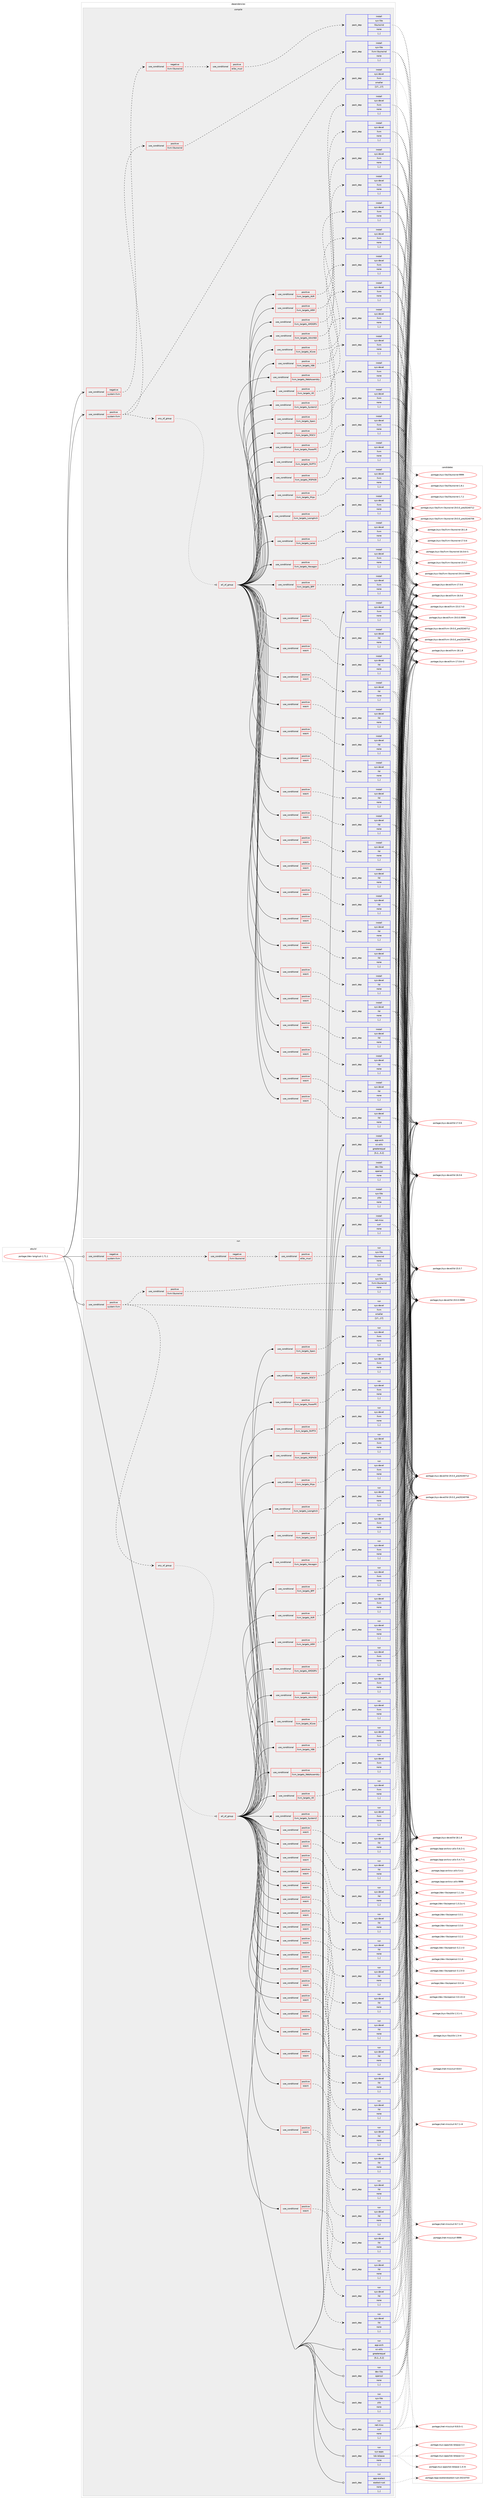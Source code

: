 digraph prolog {

# *************
# Graph options
# *************

newrank=true;
concentrate=true;
compound=true;
graph [rankdir=LR,fontname=Helvetica,fontsize=10,ranksep=1.5];#, ranksep=2.5, nodesep=0.2];
edge  [arrowhead=vee];
node  [fontname=Helvetica,fontsize=10];

# **********
# The ebuild
# **********

subgraph cluster_leftcol {
color=gray;
rank=same;
label=<<i>ebuild</i>>;
id [label="portage://dev-lang/rust-1.71.1", color=red, width=4, href="../dev-lang/rust-1.71.1.svg"];
}

# ****************
# The dependencies
# ****************

subgraph cluster_midcol {
color=gray;
label=<<i>dependencies</i>>;
subgraph cluster_compile {
fillcolor="#eeeeee";
style=filled;
label=<<i>compile</i>>;
subgraph cond25015 {
dependency103911 [label=<<TABLE BORDER="0" CELLBORDER="1" CELLSPACING="0" CELLPADDING="4"><TR><TD ROWSPAN="3" CELLPADDING="10">use_conditional</TD></TR><TR><TD>negative</TD></TR><TR><TD>system-llvm</TD></TR></TABLE>>, shape=none, color=red];
subgraph cond25016 {
dependency103912 [label=<<TABLE BORDER="0" CELLBORDER="1" CELLSPACING="0" CELLPADDING="4"><TR><TD ROWSPAN="3" CELLPADDING="10">use_conditional</TD></TR><TR><TD>negative</TD></TR><TR><TD>llvm-libunwind</TD></TR></TABLE>>, shape=none, color=red];
subgraph cond25017 {
dependency103913 [label=<<TABLE BORDER="0" CELLBORDER="1" CELLSPACING="0" CELLPADDING="4"><TR><TD ROWSPAN="3" CELLPADDING="10">use_conditional</TD></TR><TR><TD>positive</TD></TR><TR><TD>elibc_musl</TD></TR></TABLE>>, shape=none, color=red];
subgraph pack77769 {
dependency103914 [label=<<TABLE BORDER="0" CELLBORDER="1" CELLSPACING="0" CELLPADDING="4" WIDTH="220"><TR><TD ROWSPAN="6" CELLPADDING="30">pack_dep</TD></TR><TR><TD WIDTH="110">install</TD></TR><TR><TD>sys-libs</TD></TR><TR><TD>libunwind</TD></TR><TR><TD>none</TD></TR><TR><TD>[,,]</TD></TR></TABLE>>, shape=none, color=blue];
}
dependency103913:e -> dependency103914:w [weight=20,style="dashed",arrowhead="vee"];
}
dependency103912:e -> dependency103913:w [weight=20,style="dashed",arrowhead="vee"];
}
dependency103911:e -> dependency103912:w [weight=20,style="dashed",arrowhead="vee"];
}
id:e -> dependency103911:w [weight=20,style="solid",arrowhead="vee"];
subgraph cond25018 {
dependency103915 [label=<<TABLE BORDER="0" CELLBORDER="1" CELLSPACING="0" CELLPADDING="4"><TR><TD ROWSPAN="3" CELLPADDING="10">use_conditional</TD></TR><TR><TD>positive</TD></TR><TR><TD>system-llvm</TD></TR></TABLE>>, shape=none, color=red];
subgraph any991 {
dependency103916 [label=<<TABLE BORDER="0" CELLBORDER="1" CELLSPACING="0" CELLPADDING="4"><TR><TD CELLPADDING="10">any_of_group</TD></TR></TABLE>>, shape=none, color=red];subgraph all139 {
dependency103917 [label=<<TABLE BORDER="0" CELLBORDER="1" CELLSPACING="0" CELLPADDING="4"><TR><TD CELLPADDING="10">all_of_group</TD></TR></TABLE>>, shape=none, color=red];subgraph cond25019 {
dependency103918 [label=<<TABLE BORDER="0" CELLBORDER="1" CELLSPACING="0" CELLPADDING="4"><TR><TD ROWSPAN="3" CELLPADDING="10">use_conditional</TD></TR><TR><TD>positive</TD></TR><TR><TD>llvm_targets_AArch64</TD></TR></TABLE>>, shape=none, color=red];
subgraph pack77770 {
dependency103919 [label=<<TABLE BORDER="0" CELLBORDER="1" CELLSPACING="0" CELLPADDING="4" WIDTH="220"><TR><TD ROWSPAN="6" CELLPADDING="30">pack_dep</TD></TR><TR><TD WIDTH="110">install</TD></TR><TR><TD>sys-devel</TD></TR><TR><TD>llvm</TD></TR><TR><TD>none</TD></TR><TR><TD>[,,]</TD></TR></TABLE>>, shape=none, color=blue];
}
dependency103918:e -> dependency103919:w [weight=20,style="dashed",arrowhead="vee"];
}
dependency103917:e -> dependency103918:w [weight=20,style="solid",arrowhead="inv"];
subgraph cond25020 {
dependency103920 [label=<<TABLE BORDER="0" CELLBORDER="1" CELLSPACING="0" CELLPADDING="4"><TR><TD ROWSPAN="3" CELLPADDING="10">use_conditional</TD></TR><TR><TD>positive</TD></TR><TR><TD>wasm</TD></TR></TABLE>>, shape=none, color=red];
subgraph pack77771 {
dependency103921 [label=<<TABLE BORDER="0" CELLBORDER="1" CELLSPACING="0" CELLPADDING="4" WIDTH="220"><TR><TD ROWSPAN="6" CELLPADDING="30">pack_dep</TD></TR><TR><TD WIDTH="110">install</TD></TR><TR><TD>sys-devel</TD></TR><TR><TD>lld</TD></TR><TR><TD>none</TD></TR><TR><TD>[,,]</TD></TR></TABLE>>, shape=none, color=blue];
}
dependency103920:e -> dependency103921:w [weight=20,style="dashed",arrowhead="vee"];
}
dependency103917:e -> dependency103920:w [weight=20,style="solid",arrowhead="inv"];
subgraph cond25021 {
dependency103922 [label=<<TABLE BORDER="0" CELLBORDER="1" CELLSPACING="0" CELLPADDING="4"><TR><TD ROWSPAN="3" CELLPADDING="10">use_conditional</TD></TR><TR><TD>positive</TD></TR><TR><TD>llvm_targets_AMDGPU</TD></TR></TABLE>>, shape=none, color=red];
subgraph pack77772 {
dependency103923 [label=<<TABLE BORDER="0" CELLBORDER="1" CELLSPACING="0" CELLPADDING="4" WIDTH="220"><TR><TD ROWSPAN="6" CELLPADDING="30">pack_dep</TD></TR><TR><TD WIDTH="110">install</TD></TR><TR><TD>sys-devel</TD></TR><TR><TD>llvm</TD></TR><TR><TD>none</TD></TR><TR><TD>[,,]</TD></TR></TABLE>>, shape=none, color=blue];
}
dependency103922:e -> dependency103923:w [weight=20,style="dashed",arrowhead="vee"];
}
dependency103917:e -> dependency103922:w [weight=20,style="solid",arrowhead="inv"];
subgraph cond25022 {
dependency103924 [label=<<TABLE BORDER="0" CELLBORDER="1" CELLSPACING="0" CELLPADDING="4"><TR><TD ROWSPAN="3" CELLPADDING="10">use_conditional</TD></TR><TR><TD>positive</TD></TR><TR><TD>wasm</TD></TR></TABLE>>, shape=none, color=red];
subgraph pack77773 {
dependency103925 [label=<<TABLE BORDER="0" CELLBORDER="1" CELLSPACING="0" CELLPADDING="4" WIDTH="220"><TR><TD ROWSPAN="6" CELLPADDING="30">pack_dep</TD></TR><TR><TD WIDTH="110">install</TD></TR><TR><TD>sys-devel</TD></TR><TR><TD>lld</TD></TR><TR><TD>none</TD></TR><TR><TD>[,,]</TD></TR></TABLE>>, shape=none, color=blue];
}
dependency103924:e -> dependency103925:w [weight=20,style="dashed",arrowhead="vee"];
}
dependency103917:e -> dependency103924:w [weight=20,style="solid",arrowhead="inv"];
subgraph cond25023 {
dependency103926 [label=<<TABLE BORDER="0" CELLBORDER="1" CELLSPACING="0" CELLPADDING="4"><TR><TD ROWSPAN="3" CELLPADDING="10">use_conditional</TD></TR><TR><TD>positive</TD></TR><TR><TD>llvm_targets_ARM</TD></TR></TABLE>>, shape=none, color=red];
subgraph pack77774 {
dependency103927 [label=<<TABLE BORDER="0" CELLBORDER="1" CELLSPACING="0" CELLPADDING="4" WIDTH="220"><TR><TD ROWSPAN="6" CELLPADDING="30">pack_dep</TD></TR><TR><TD WIDTH="110">install</TD></TR><TR><TD>sys-devel</TD></TR><TR><TD>llvm</TD></TR><TR><TD>none</TD></TR><TR><TD>[,,]</TD></TR></TABLE>>, shape=none, color=blue];
}
dependency103926:e -> dependency103927:w [weight=20,style="dashed",arrowhead="vee"];
}
dependency103917:e -> dependency103926:w [weight=20,style="solid",arrowhead="inv"];
subgraph cond25024 {
dependency103928 [label=<<TABLE BORDER="0" CELLBORDER="1" CELLSPACING="0" CELLPADDING="4"><TR><TD ROWSPAN="3" CELLPADDING="10">use_conditional</TD></TR><TR><TD>positive</TD></TR><TR><TD>wasm</TD></TR></TABLE>>, shape=none, color=red];
subgraph pack77775 {
dependency103929 [label=<<TABLE BORDER="0" CELLBORDER="1" CELLSPACING="0" CELLPADDING="4" WIDTH="220"><TR><TD ROWSPAN="6" CELLPADDING="30">pack_dep</TD></TR><TR><TD WIDTH="110">install</TD></TR><TR><TD>sys-devel</TD></TR><TR><TD>lld</TD></TR><TR><TD>none</TD></TR><TR><TD>[,,]</TD></TR></TABLE>>, shape=none, color=blue];
}
dependency103928:e -> dependency103929:w [weight=20,style="dashed",arrowhead="vee"];
}
dependency103917:e -> dependency103928:w [weight=20,style="solid",arrowhead="inv"];
subgraph cond25025 {
dependency103930 [label=<<TABLE BORDER="0" CELLBORDER="1" CELLSPACING="0" CELLPADDING="4"><TR><TD ROWSPAN="3" CELLPADDING="10">use_conditional</TD></TR><TR><TD>positive</TD></TR><TR><TD>llvm_targets_AVR</TD></TR></TABLE>>, shape=none, color=red];
subgraph pack77776 {
dependency103931 [label=<<TABLE BORDER="0" CELLBORDER="1" CELLSPACING="0" CELLPADDING="4" WIDTH="220"><TR><TD ROWSPAN="6" CELLPADDING="30">pack_dep</TD></TR><TR><TD WIDTH="110">install</TD></TR><TR><TD>sys-devel</TD></TR><TR><TD>llvm</TD></TR><TR><TD>none</TD></TR><TR><TD>[,,]</TD></TR></TABLE>>, shape=none, color=blue];
}
dependency103930:e -> dependency103931:w [weight=20,style="dashed",arrowhead="vee"];
}
dependency103917:e -> dependency103930:w [weight=20,style="solid",arrowhead="inv"];
subgraph cond25026 {
dependency103932 [label=<<TABLE BORDER="0" CELLBORDER="1" CELLSPACING="0" CELLPADDING="4"><TR><TD ROWSPAN="3" CELLPADDING="10">use_conditional</TD></TR><TR><TD>positive</TD></TR><TR><TD>wasm</TD></TR></TABLE>>, shape=none, color=red];
subgraph pack77777 {
dependency103933 [label=<<TABLE BORDER="0" CELLBORDER="1" CELLSPACING="0" CELLPADDING="4" WIDTH="220"><TR><TD ROWSPAN="6" CELLPADDING="30">pack_dep</TD></TR><TR><TD WIDTH="110">install</TD></TR><TR><TD>sys-devel</TD></TR><TR><TD>lld</TD></TR><TR><TD>none</TD></TR><TR><TD>[,,]</TD></TR></TABLE>>, shape=none, color=blue];
}
dependency103932:e -> dependency103933:w [weight=20,style="dashed",arrowhead="vee"];
}
dependency103917:e -> dependency103932:w [weight=20,style="solid",arrowhead="inv"];
subgraph cond25027 {
dependency103934 [label=<<TABLE BORDER="0" CELLBORDER="1" CELLSPACING="0" CELLPADDING="4"><TR><TD ROWSPAN="3" CELLPADDING="10">use_conditional</TD></TR><TR><TD>positive</TD></TR><TR><TD>llvm_targets_BPF</TD></TR></TABLE>>, shape=none, color=red];
subgraph pack77778 {
dependency103935 [label=<<TABLE BORDER="0" CELLBORDER="1" CELLSPACING="0" CELLPADDING="4" WIDTH="220"><TR><TD ROWSPAN="6" CELLPADDING="30">pack_dep</TD></TR><TR><TD WIDTH="110">install</TD></TR><TR><TD>sys-devel</TD></TR><TR><TD>llvm</TD></TR><TR><TD>none</TD></TR><TR><TD>[,,]</TD></TR></TABLE>>, shape=none, color=blue];
}
dependency103934:e -> dependency103935:w [weight=20,style="dashed",arrowhead="vee"];
}
dependency103917:e -> dependency103934:w [weight=20,style="solid",arrowhead="inv"];
subgraph cond25028 {
dependency103936 [label=<<TABLE BORDER="0" CELLBORDER="1" CELLSPACING="0" CELLPADDING="4"><TR><TD ROWSPAN="3" CELLPADDING="10">use_conditional</TD></TR><TR><TD>positive</TD></TR><TR><TD>wasm</TD></TR></TABLE>>, shape=none, color=red];
subgraph pack77779 {
dependency103937 [label=<<TABLE BORDER="0" CELLBORDER="1" CELLSPACING="0" CELLPADDING="4" WIDTH="220"><TR><TD ROWSPAN="6" CELLPADDING="30">pack_dep</TD></TR><TR><TD WIDTH="110">install</TD></TR><TR><TD>sys-devel</TD></TR><TR><TD>lld</TD></TR><TR><TD>none</TD></TR><TR><TD>[,,]</TD></TR></TABLE>>, shape=none, color=blue];
}
dependency103936:e -> dependency103937:w [weight=20,style="dashed",arrowhead="vee"];
}
dependency103917:e -> dependency103936:w [weight=20,style="solid",arrowhead="inv"];
subgraph cond25029 {
dependency103938 [label=<<TABLE BORDER="0" CELLBORDER="1" CELLSPACING="0" CELLPADDING="4"><TR><TD ROWSPAN="3" CELLPADDING="10">use_conditional</TD></TR><TR><TD>positive</TD></TR><TR><TD>llvm_targets_Hexagon</TD></TR></TABLE>>, shape=none, color=red];
subgraph pack77780 {
dependency103939 [label=<<TABLE BORDER="0" CELLBORDER="1" CELLSPACING="0" CELLPADDING="4" WIDTH="220"><TR><TD ROWSPAN="6" CELLPADDING="30">pack_dep</TD></TR><TR><TD WIDTH="110">install</TD></TR><TR><TD>sys-devel</TD></TR><TR><TD>llvm</TD></TR><TR><TD>none</TD></TR><TR><TD>[,,]</TD></TR></TABLE>>, shape=none, color=blue];
}
dependency103938:e -> dependency103939:w [weight=20,style="dashed",arrowhead="vee"];
}
dependency103917:e -> dependency103938:w [weight=20,style="solid",arrowhead="inv"];
subgraph cond25030 {
dependency103940 [label=<<TABLE BORDER="0" CELLBORDER="1" CELLSPACING="0" CELLPADDING="4"><TR><TD ROWSPAN="3" CELLPADDING="10">use_conditional</TD></TR><TR><TD>positive</TD></TR><TR><TD>wasm</TD></TR></TABLE>>, shape=none, color=red];
subgraph pack77781 {
dependency103941 [label=<<TABLE BORDER="0" CELLBORDER="1" CELLSPACING="0" CELLPADDING="4" WIDTH="220"><TR><TD ROWSPAN="6" CELLPADDING="30">pack_dep</TD></TR><TR><TD WIDTH="110">install</TD></TR><TR><TD>sys-devel</TD></TR><TR><TD>lld</TD></TR><TR><TD>none</TD></TR><TR><TD>[,,]</TD></TR></TABLE>>, shape=none, color=blue];
}
dependency103940:e -> dependency103941:w [weight=20,style="dashed",arrowhead="vee"];
}
dependency103917:e -> dependency103940:w [weight=20,style="solid",arrowhead="inv"];
subgraph cond25031 {
dependency103942 [label=<<TABLE BORDER="0" CELLBORDER="1" CELLSPACING="0" CELLPADDING="4"><TR><TD ROWSPAN="3" CELLPADDING="10">use_conditional</TD></TR><TR><TD>positive</TD></TR><TR><TD>llvm_targets_Lanai</TD></TR></TABLE>>, shape=none, color=red];
subgraph pack77782 {
dependency103943 [label=<<TABLE BORDER="0" CELLBORDER="1" CELLSPACING="0" CELLPADDING="4" WIDTH="220"><TR><TD ROWSPAN="6" CELLPADDING="30">pack_dep</TD></TR><TR><TD WIDTH="110">install</TD></TR><TR><TD>sys-devel</TD></TR><TR><TD>llvm</TD></TR><TR><TD>none</TD></TR><TR><TD>[,,]</TD></TR></TABLE>>, shape=none, color=blue];
}
dependency103942:e -> dependency103943:w [weight=20,style="dashed",arrowhead="vee"];
}
dependency103917:e -> dependency103942:w [weight=20,style="solid",arrowhead="inv"];
subgraph cond25032 {
dependency103944 [label=<<TABLE BORDER="0" CELLBORDER="1" CELLSPACING="0" CELLPADDING="4"><TR><TD ROWSPAN="3" CELLPADDING="10">use_conditional</TD></TR><TR><TD>positive</TD></TR><TR><TD>wasm</TD></TR></TABLE>>, shape=none, color=red];
subgraph pack77783 {
dependency103945 [label=<<TABLE BORDER="0" CELLBORDER="1" CELLSPACING="0" CELLPADDING="4" WIDTH="220"><TR><TD ROWSPAN="6" CELLPADDING="30">pack_dep</TD></TR><TR><TD WIDTH="110">install</TD></TR><TR><TD>sys-devel</TD></TR><TR><TD>lld</TD></TR><TR><TD>none</TD></TR><TR><TD>[,,]</TD></TR></TABLE>>, shape=none, color=blue];
}
dependency103944:e -> dependency103945:w [weight=20,style="dashed",arrowhead="vee"];
}
dependency103917:e -> dependency103944:w [weight=20,style="solid",arrowhead="inv"];
subgraph cond25033 {
dependency103946 [label=<<TABLE BORDER="0" CELLBORDER="1" CELLSPACING="0" CELLPADDING="4"><TR><TD ROWSPAN="3" CELLPADDING="10">use_conditional</TD></TR><TR><TD>positive</TD></TR><TR><TD>llvm_targets_LoongArch</TD></TR></TABLE>>, shape=none, color=red];
subgraph pack77784 {
dependency103947 [label=<<TABLE BORDER="0" CELLBORDER="1" CELLSPACING="0" CELLPADDING="4" WIDTH="220"><TR><TD ROWSPAN="6" CELLPADDING="30">pack_dep</TD></TR><TR><TD WIDTH="110">install</TD></TR><TR><TD>sys-devel</TD></TR><TR><TD>llvm</TD></TR><TR><TD>none</TD></TR><TR><TD>[,,]</TD></TR></TABLE>>, shape=none, color=blue];
}
dependency103946:e -> dependency103947:w [weight=20,style="dashed",arrowhead="vee"];
}
dependency103917:e -> dependency103946:w [weight=20,style="solid",arrowhead="inv"];
subgraph cond25034 {
dependency103948 [label=<<TABLE BORDER="0" CELLBORDER="1" CELLSPACING="0" CELLPADDING="4"><TR><TD ROWSPAN="3" CELLPADDING="10">use_conditional</TD></TR><TR><TD>positive</TD></TR><TR><TD>wasm</TD></TR></TABLE>>, shape=none, color=red];
subgraph pack77785 {
dependency103949 [label=<<TABLE BORDER="0" CELLBORDER="1" CELLSPACING="0" CELLPADDING="4" WIDTH="220"><TR><TD ROWSPAN="6" CELLPADDING="30">pack_dep</TD></TR><TR><TD WIDTH="110">install</TD></TR><TR><TD>sys-devel</TD></TR><TR><TD>lld</TD></TR><TR><TD>none</TD></TR><TR><TD>[,,]</TD></TR></TABLE>>, shape=none, color=blue];
}
dependency103948:e -> dependency103949:w [weight=20,style="dashed",arrowhead="vee"];
}
dependency103917:e -> dependency103948:w [weight=20,style="solid",arrowhead="inv"];
subgraph cond25035 {
dependency103950 [label=<<TABLE BORDER="0" CELLBORDER="1" CELLSPACING="0" CELLPADDING="4"><TR><TD ROWSPAN="3" CELLPADDING="10">use_conditional</TD></TR><TR><TD>positive</TD></TR><TR><TD>llvm_targets_Mips</TD></TR></TABLE>>, shape=none, color=red];
subgraph pack77786 {
dependency103951 [label=<<TABLE BORDER="0" CELLBORDER="1" CELLSPACING="0" CELLPADDING="4" WIDTH="220"><TR><TD ROWSPAN="6" CELLPADDING="30">pack_dep</TD></TR><TR><TD WIDTH="110">install</TD></TR><TR><TD>sys-devel</TD></TR><TR><TD>llvm</TD></TR><TR><TD>none</TD></TR><TR><TD>[,,]</TD></TR></TABLE>>, shape=none, color=blue];
}
dependency103950:e -> dependency103951:w [weight=20,style="dashed",arrowhead="vee"];
}
dependency103917:e -> dependency103950:w [weight=20,style="solid",arrowhead="inv"];
subgraph cond25036 {
dependency103952 [label=<<TABLE BORDER="0" CELLBORDER="1" CELLSPACING="0" CELLPADDING="4"><TR><TD ROWSPAN="3" CELLPADDING="10">use_conditional</TD></TR><TR><TD>positive</TD></TR><TR><TD>wasm</TD></TR></TABLE>>, shape=none, color=red];
subgraph pack77787 {
dependency103953 [label=<<TABLE BORDER="0" CELLBORDER="1" CELLSPACING="0" CELLPADDING="4" WIDTH="220"><TR><TD ROWSPAN="6" CELLPADDING="30">pack_dep</TD></TR><TR><TD WIDTH="110">install</TD></TR><TR><TD>sys-devel</TD></TR><TR><TD>lld</TD></TR><TR><TD>none</TD></TR><TR><TD>[,,]</TD></TR></TABLE>>, shape=none, color=blue];
}
dependency103952:e -> dependency103953:w [weight=20,style="dashed",arrowhead="vee"];
}
dependency103917:e -> dependency103952:w [weight=20,style="solid",arrowhead="inv"];
subgraph cond25037 {
dependency103954 [label=<<TABLE BORDER="0" CELLBORDER="1" CELLSPACING="0" CELLPADDING="4"><TR><TD ROWSPAN="3" CELLPADDING="10">use_conditional</TD></TR><TR><TD>positive</TD></TR><TR><TD>llvm_targets_MSP430</TD></TR></TABLE>>, shape=none, color=red];
subgraph pack77788 {
dependency103955 [label=<<TABLE BORDER="0" CELLBORDER="1" CELLSPACING="0" CELLPADDING="4" WIDTH="220"><TR><TD ROWSPAN="6" CELLPADDING="30">pack_dep</TD></TR><TR><TD WIDTH="110">install</TD></TR><TR><TD>sys-devel</TD></TR><TR><TD>llvm</TD></TR><TR><TD>none</TD></TR><TR><TD>[,,]</TD></TR></TABLE>>, shape=none, color=blue];
}
dependency103954:e -> dependency103955:w [weight=20,style="dashed",arrowhead="vee"];
}
dependency103917:e -> dependency103954:w [weight=20,style="solid",arrowhead="inv"];
subgraph cond25038 {
dependency103956 [label=<<TABLE BORDER="0" CELLBORDER="1" CELLSPACING="0" CELLPADDING="4"><TR><TD ROWSPAN="3" CELLPADDING="10">use_conditional</TD></TR><TR><TD>positive</TD></TR><TR><TD>wasm</TD></TR></TABLE>>, shape=none, color=red];
subgraph pack77789 {
dependency103957 [label=<<TABLE BORDER="0" CELLBORDER="1" CELLSPACING="0" CELLPADDING="4" WIDTH="220"><TR><TD ROWSPAN="6" CELLPADDING="30">pack_dep</TD></TR><TR><TD WIDTH="110">install</TD></TR><TR><TD>sys-devel</TD></TR><TR><TD>lld</TD></TR><TR><TD>none</TD></TR><TR><TD>[,,]</TD></TR></TABLE>>, shape=none, color=blue];
}
dependency103956:e -> dependency103957:w [weight=20,style="dashed",arrowhead="vee"];
}
dependency103917:e -> dependency103956:w [weight=20,style="solid",arrowhead="inv"];
subgraph cond25039 {
dependency103958 [label=<<TABLE BORDER="0" CELLBORDER="1" CELLSPACING="0" CELLPADDING="4"><TR><TD ROWSPAN="3" CELLPADDING="10">use_conditional</TD></TR><TR><TD>positive</TD></TR><TR><TD>llvm_targets_NVPTX</TD></TR></TABLE>>, shape=none, color=red];
subgraph pack77790 {
dependency103959 [label=<<TABLE BORDER="0" CELLBORDER="1" CELLSPACING="0" CELLPADDING="4" WIDTH="220"><TR><TD ROWSPAN="6" CELLPADDING="30">pack_dep</TD></TR><TR><TD WIDTH="110">install</TD></TR><TR><TD>sys-devel</TD></TR><TR><TD>llvm</TD></TR><TR><TD>none</TD></TR><TR><TD>[,,]</TD></TR></TABLE>>, shape=none, color=blue];
}
dependency103958:e -> dependency103959:w [weight=20,style="dashed",arrowhead="vee"];
}
dependency103917:e -> dependency103958:w [weight=20,style="solid",arrowhead="inv"];
subgraph cond25040 {
dependency103960 [label=<<TABLE BORDER="0" CELLBORDER="1" CELLSPACING="0" CELLPADDING="4"><TR><TD ROWSPAN="3" CELLPADDING="10">use_conditional</TD></TR><TR><TD>positive</TD></TR><TR><TD>wasm</TD></TR></TABLE>>, shape=none, color=red];
subgraph pack77791 {
dependency103961 [label=<<TABLE BORDER="0" CELLBORDER="1" CELLSPACING="0" CELLPADDING="4" WIDTH="220"><TR><TD ROWSPAN="6" CELLPADDING="30">pack_dep</TD></TR><TR><TD WIDTH="110">install</TD></TR><TR><TD>sys-devel</TD></TR><TR><TD>lld</TD></TR><TR><TD>none</TD></TR><TR><TD>[,,]</TD></TR></TABLE>>, shape=none, color=blue];
}
dependency103960:e -> dependency103961:w [weight=20,style="dashed",arrowhead="vee"];
}
dependency103917:e -> dependency103960:w [weight=20,style="solid",arrowhead="inv"];
subgraph cond25041 {
dependency103962 [label=<<TABLE BORDER="0" CELLBORDER="1" CELLSPACING="0" CELLPADDING="4"><TR><TD ROWSPAN="3" CELLPADDING="10">use_conditional</TD></TR><TR><TD>positive</TD></TR><TR><TD>llvm_targets_PowerPC</TD></TR></TABLE>>, shape=none, color=red];
subgraph pack77792 {
dependency103963 [label=<<TABLE BORDER="0" CELLBORDER="1" CELLSPACING="0" CELLPADDING="4" WIDTH="220"><TR><TD ROWSPAN="6" CELLPADDING="30">pack_dep</TD></TR><TR><TD WIDTH="110">install</TD></TR><TR><TD>sys-devel</TD></TR><TR><TD>llvm</TD></TR><TR><TD>none</TD></TR><TR><TD>[,,]</TD></TR></TABLE>>, shape=none, color=blue];
}
dependency103962:e -> dependency103963:w [weight=20,style="dashed",arrowhead="vee"];
}
dependency103917:e -> dependency103962:w [weight=20,style="solid",arrowhead="inv"];
subgraph cond25042 {
dependency103964 [label=<<TABLE BORDER="0" CELLBORDER="1" CELLSPACING="0" CELLPADDING="4"><TR><TD ROWSPAN="3" CELLPADDING="10">use_conditional</TD></TR><TR><TD>positive</TD></TR><TR><TD>wasm</TD></TR></TABLE>>, shape=none, color=red];
subgraph pack77793 {
dependency103965 [label=<<TABLE BORDER="0" CELLBORDER="1" CELLSPACING="0" CELLPADDING="4" WIDTH="220"><TR><TD ROWSPAN="6" CELLPADDING="30">pack_dep</TD></TR><TR><TD WIDTH="110">install</TD></TR><TR><TD>sys-devel</TD></TR><TR><TD>lld</TD></TR><TR><TD>none</TD></TR><TR><TD>[,,]</TD></TR></TABLE>>, shape=none, color=blue];
}
dependency103964:e -> dependency103965:w [weight=20,style="dashed",arrowhead="vee"];
}
dependency103917:e -> dependency103964:w [weight=20,style="solid",arrowhead="inv"];
subgraph cond25043 {
dependency103966 [label=<<TABLE BORDER="0" CELLBORDER="1" CELLSPACING="0" CELLPADDING="4"><TR><TD ROWSPAN="3" CELLPADDING="10">use_conditional</TD></TR><TR><TD>positive</TD></TR><TR><TD>llvm_targets_RISCV</TD></TR></TABLE>>, shape=none, color=red];
subgraph pack77794 {
dependency103967 [label=<<TABLE BORDER="0" CELLBORDER="1" CELLSPACING="0" CELLPADDING="4" WIDTH="220"><TR><TD ROWSPAN="6" CELLPADDING="30">pack_dep</TD></TR><TR><TD WIDTH="110">install</TD></TR><TR><TD>sys-devel</TD></TR><TR><TD>llvm</TD></TR><TR><TD>none</TD></TR><TR><TD>[,,]</TD></TR></TABLE>>, shape=none, color=blue];
}
dependency103966:e -> dependency103967:w [weight=20,style="dashed",arrowhead="vee"];
}
dependency103917:e -> dependency103966:w [weight=20,style="solid",arrowhead="inv"];
subgraph cond25044 {
dependency103968 [label=<<TABLE BORDER="0" CELLBORDER="1" CELLSPACING="0" CELLPADDING="4"><TR><TD ROWSPAN="3" CELLPADDING="10">use_conditional</TD></TR><TR><TD>positive</TD></TR><TR><TD>wasm</TD></TR></TABLE>>, shape=none, color=red];
subgraph pack77795 {
dependency103969 [label=<<TABLE BORDER="0" CELLBORDER="1" CELLSPACING="0" CELLPADDING="4" WIDTH="220"><TR><TD ROWSPAN="6" CELLPADDING="30">pack_dep</TD></TR><TR><TD WIDTH="110">install</TD></TR><TR><TD>sys-devel</TD></TR><TR><TD>lld</TD></TR><TR><TD>none</TD></TR><TR><TD>[,,]</TD></TR></TABLE>>, shape=none, color=blue];
}
dependency103968:e -> dependency103969:w [weight=20,style="dashed",arrowhead="vee"];
}
dependency103917:e -> dependency103968:w [weight=20,style="solid",arrowhead="inv"];
subgraph cond25045 {
dependency103970 [label=<<TABLE BORDER="0" CELLBORDER="1" CELLSPACING="0" CELLPADDING="4"><TR><TD ROWSPAN="3" CELLPADDING="10">use_conditional</TD></TR><TR><TD>positive</TD></TR><TR><TD>llvm_targets_Sparc</TD></TR></TABLE>>, shape=none, color=red];
subgraph pack77796 {
dependency103971 [label=<<TABLE BORDER="0" CELLBORDER="1" CELLSPACING="0" CELLPADDING="4" WIDTH="220"><TR><TD ROWSPAN="6" CELLPADDING="30">pack_dep</TD></TR><TR><TD WIDTH="110">install</TD></TR><TR><TD>sys-devel</TD></TR><TR><TD>llvm</TD></TR><TR><TD>none</TD></TR><TR><TD>[,,]</TD></TR></TABLE>>, shape=none, color=blue];
}
dependency103970:e -> dependency103971:w [weight=20,style="dashed",arrowhead="vee"];
}
dependency103917:e -> dependency103970:w [weight=20,style="solid",arrowhead="inv"];
subgraph cond25046 {
dependency103972 [label=<<TABLE BORDER="0" CELLBORDER="1" CELLSPACING="0" CELLPADDING="4"><TR><TD ROWSPAN="3" CELLPADDING="10">use_conditional</TD></TR><TR><TD>positive</TD></TR><TR><TD>wasm</TD></TR></TABLE>>, shape=none, color=red];
subgraph pack77797 {
dependency103973 [label=<<TABLE BORDER="0" CELLBORDER="1" CELLSPACING="0" CELLPADDING="4" WIDTH="220"><TR><TD ROWSPAN="6" CELLPADDING="30">pack_dep</TD></TR><TR><TD WIDTH="110">install</TD></TR><TR><TD>sys-devel</TD></TR><TR><TD>lld</TD></TR><TR><TD>none</TD></TR><TR><TD>[,,]</TD></TR></TABLE>>, shape=none, color=blue];
}
dependency103972:e -> dependency103973:w [weight=20,style="dashed",arrowhead="vee"];
}
dependency103917:e -> dependency103972:w [weight=20,style="solid",arrowhead="inv"];
subgraph cond25047 {
dependency103974 [label=<<TABLE BORDER="0" CELLBORDER="1" CELLSPACING="0" CELLPADDING="4"><TR><TD ROWSPAN="3" CELLPADDING="10">use_conditional</TD></TR><TR><TD>positive</TD></TR><TR><TD>llvm_targets_SystemZ</TD></TR></TABLE>>, shape=none, color=red];
subgraph pack77798 {
dependency103975 [label=<<TABLE BORDER="0" CELLBORDER="1" CELLSPACING="0" CELLPADDING="4" WIDTH="220"><TR><TD ROWSPAN="6" CELLPADDING="30">pack_dep</TD></TR><TR><TD WIDTH="110">install</TD></TR><TR><TD>sys-devel</TD></TR><TR><TD>llvm</TD></TR><TR><TD>none</TD></TR><TR><TD>[,,]</TD></TR></TABLE>>, shape=none, color=blue];
}
dependency103974:e -> dependency103975:w [weight=20,style="dashed",arrowhead="vee"];
}
dependency103917:e -> dependency103974:w [weight=20,style="solid",arrowhead="inv"];
subgraph cond25048 {
dependency103976 [label=<<TABLE BORDER="0" CELLBORDER="1" CELLSPACING="0" CELLPADDING="4"><TR><TD ROWSPAN="3" CELLPADDING="10">use_conditional</TD></TR><TR><TD>positive</TD></TR><TR><TD>wasm</TD></TR></TABLE>>, shape=none, color=red];
subgraph pack77799 {
dependency103977 [label=<<TABLE BORDER="0" CELLBORDER="1" CELLSPACING="0" CELLPADDING="4" WIDTH="220"><TR><TD ROWSPAN="6" CELLPADDING="30">pack_dep</TD></TR><TR><TD WIDTH="110">install</TD></TR><TR><TD>sys-devel</TD></TR><TR><TD>lld</TD></TR><TR><TD>none</TD></TR><TR><TD>[,,]</TD></TR></TABLE>>, shape=none, color=blue];
}
dependency103976:e -> dependency103977:w [weight=20,style="dashed",arrowhead="vee"];
}
dependency103917:e -> dependency103976:w [weight=20,style="solid",arrowhead="inv"];
subgraph cond25049 {
dependency103978 [label=<<TABLE BORDER="0" CELLBORDER="1" CELLSPACING="0" CELLPADDING="4"><TR><TD ROWSPAN="3" CELLPADDING="10">use_conditional</TD></TR><TR><TD>positive</TD></TR><TR><TD>llvm_targets_VE</TD></TR></TABLE>>, shape=none, color=red];
subgraph pack77800 {
dependency103979 [label=<<TABLE BORDER="0" CELLBORDER="1" CELLSPACING="0" CELLPADDING="4" WIDTH="220"><TR><TD ROWSPAN="6" CELLPADDING="30">pack_dep</TD></TR><TR><TD WIDTH="110">install</TD></TR><TR><TD>sys-devel</TD></TR><TR><TD>llvm</TD></TR><TR><TD>none</TD></TR><TR><TD>[,,]</TD></TR></TABLE>>, shape=none, color=blue];
}
dependency103978:e -> dependency103979:w [weight=20,style="dashed",arrowhead="vee"];
}
dependency103917:e -> dependency103978:w [weight=20,style="solid",arrowhead="inv"];
subgraph cond25050 {
dependency103980 [label=<<TABLE BORDER="0" CELLBORDER="1" CELLSPACING="0" CELLPADDING="4"><TR><TD ROWSPAN="3" CELLPADDING="10">use_conditional</TD></TR><TR><TD>positive</TD></TR><TR><TD>wasm</TD></TR></TABLE>>, shape=none, color=red];
subgraph pack77801 {
dependency103981 [label=<<TABLE BORDER="0" CELLBORDER="1" CELLSPACING="0" CELLPADDING="4" WIDTH="220"><TR><TD ROWSPAN="6" CELLPADDING="30">pack_dep</TD></TR><TR><TD WIDTH="110">install</TD></TR><TR><TD>sys-devel</TD></TR><TR><TD>lld</TD></TR><TR><TD>none</TD></TR><TR><TD>[,,]</TD></TR></TABLE>>, shape=none, color=blue];
}
dependency103980:e -> dependency103981:w [weight=20,style="dashed",arrowhead="vee"];
}
dependency103917:e -> dependency103980:w [weight=20,style="solid",arrowhead="inv"];
subgraph cond25051 {
dependency103982 [label=<<TABLE BORDER="0" CELLBORDER="1" CELLSPACING="0" CELLPADDING="4"><TR><TD ROWSPAN="3" CELLPADDING="10">use_conditional</TD></TR><TR><TD>positive</TD></TR><TR><TD>llvm_targets_WebAssembly</TD></TR></TABLE>>, shape=none, color=red];
subgraph pack77802 {
dependency103983 [label=<<TABLE BORDER="0" CELLBORDER="1" CELLSPACING="0" CELLPADDING="4" WIDTH="220"><TR><TD ROWSPAN="6" CELLPADDING="30">pack_dep</TD></TR><TR><TD WIDTH="110">install</TD></TR><TR><TD>sys-devel</TD></TR><TR><TD>llvm</TD></TR><TR><TD>none</TD></TR><TR><TD>[,,]</TD></TR></TABLE>>, shape=none, color=blue];
}
dependency103982:e -> dependency103983:w [weight=20,style="dashed",arrowhead="vee"];
}
dependency103917:e -> dependency103982:w [weight=20,style="solid",arrowhead="inv"];
subgraph cond25052 {
dependency103984 [label=<<TABLE BORDER="0" CELLBORDER="1" CELLSPACING="0" CELLPADDING="4"><TR><TD ROWSPAN="3" CELLPADDING="10">use_conditional</TD></TR><TR><TD>positive</TD></TR><TR><TD>wasm</TD></TR></TABLE>>, shape=none, color=red];
subgraph pack77803 {
dependency103985 [label=<<TABLE BORDER="0" CELLBORDER="1" CELLSPACING="0" CELLPADDING="4" WIDTH="220"><TR><TD ROWSPAN="6" CELLPADDING="30">pack_dep</TD></TR><TR><TD WIDTH="110">install</TD></TR><TR><TD>sys-devel</TD></TR><TR><TD>lld</TD></TR><TR><TD>none</TD></TR><TR><TD>[,,]</TD></TR></TABLE>>, shape=none, color=blue];
}
dependency103984:e -> dependency103985:w [weight=20,style="dashed",arrowhead="vee"];
}
dependency103917:e -> dependency103984:w [weight=20,style="solid",arrowhead="inv"];
subgraph cond25053 {
dependency103986 [label=<<TABLE BORDER="0" CELLBORDER="1" CELLSPACING="0" CELLPADDING="4"><TR><TD ROWSPAN="3" CELLPADDING="10">use_conditional</TD></TR><TR><TD>positive</TD></TR><TR><TD>llvm_targets_X86</TD></TR></TABLE>>, shape=none, color=red];
subgraph pack77804 {
dependency103987 [label=<<TABLE BORDER="0" CELLBORDER="1" CELLSPACING="0" CELLPADDING="4" WIDTH="220"><TR><TD ROWSPAN="6" CELLPADDING="30">pack_dep</TD></TR><TR><TD WIDTH="110">install</TD></TR><TR><TD>sys-devel</TD></TR><TR><TD>llvm</TD></TR><TR><TD>none</TD></TR><TR><TD>[,,]</TD></TR></TABLE>>, shape=none, color=blue];
}
dependency103986:e -> dependency103987:w [weight=20,style="dashed",arrowhead="vee"];
}
dependency103917:e -> dependency103986:w [weight=20,style="solid",arrowhead="inv"];
subgraph cond25054 {
dependency103988 [label=<<TABLE BORDER="0" CELLBORDER="1" CELLSPACING="0" CELLPADDING="4"><TR><TD ROWSPAN="3" CELLPADDING="10">use_conditional</TD></TR><TR><TD>positive</TD></TR><TR><TD>wasm</TD></TR></TABLE>>, shape=none, color=red];
subgraph pack77805 {
dependency103989 [label=<<TABLE BORDER="0" CELLBORDER="1" CELLSPACING="0" CELLPADDING="4" WIDTH="220"><TR><TD ROWSPAN="6" CELLPADDING="30">pack_dep</TD></TR><TR><TD WIDTH="110">install</TD></TR><TR><TD>sys-devel</TD></TR><TR><TD>lld</TD></TR><TR><TD>none</TD></TR><TR><TD>[,,]</TD></TR></TABLE>>, shape=none, color=blue];
}
dependency103988:e -> dependency103989:w [weight=20,style="dashed",arrowhead="vee"];
}
dependency103917:e -> dependency103988:w [weight=20,style="solid",arrowhead="inv"];
subgraph cond25055 {
dependency103990 [label=<<TABLE BORDER="0" CELLBORDER="1" CELLSPACING="0" CELLPADDING="4"><TR><TD ROWSPAN="3" CELLPADDING="10">use_conditional</TD></TR><TR><TD>positive</TD></TR><TR><TD>llvm_targets_XCore</TD></TR></TABLE>>, shape=none, color=red];
subgraph pack77806 {
dependency103991 [label=<<TABLE BORDER="0" CELLBORDER="1" CELLSPACING="0" CELLPADDING="4" WIDTH="220"><TR><TD ROWSPAN="6" CELLPADDING="30">pack_dep</TD></TR><TR><TD WIDTH="110">install</TD></TR><TR><TD>sys-devel</TD></TR><TR><TD>llvm</TD></TR><TR><TD>none</TD></TR><TR><TD>[,,]</TD></TR></TABLE>>, shape=none, color=blue];
}
dependency103990:e -> dependency103991:w [weight=20,style="dashed",arrowhead="vee"];
}
dependency103917:e -> dependency103990:w [weight=20,style="solid",arrowhead="inv"];
subgraph cond25056 {
dependency103992 [label=<<TABLE BORDER="0" CELLBORDER="1" CELLSPACING="0" CELLPADDING="4"><TR><TD ROWSPAN="3" CELLPADDING="10">use_conditional</TD></TR><TR><TD>positive</TD></TR><TR><TD>wasm</TD></TR></TABLE>>, shape=none, color=red];
subgraph pack77807 {
dependency103993 [label=<<TABLE BORDER="0" CELLBORDER="1" CELLSPACING="0" CELLPADDING="4" WIDTH="220"><TR><TD ROWSPAN="6" CELLPADDING="30">pack_dep</TD></TR><TR><TD WIDTH="110">install</TD></TR><TR><TD>sys-devel</TD></TR><TR><TD>lld</TD></TR><TR><TD>none</TD></TR><TR><TD>[,,]</TD></TR></TABLE>>, shape=none, color=blue];
}
dependency103992:e -> dependency103993:w [weight=20,style="dashed",arrowhead="vee"];
}
dependency103917:e -> dependency103992:w [weight=20,style="solid",arrowhead="inv"];
}
dependency103916:e -> dependency103917:w [weight=20,style="dotted",arrowhead="oinv"];
}
dependency103915:e -> dependency103916:w [weight=20,style="dashed",arrowhead="vee"];
subgraph pack77808 {
dependency103994 [label=<<TABLE BORDER="0" CELLBORDER="1" CELLSPACING="0" CELLPADDING="4" WIDTH="220"><TR><TD ROWSPAN="6" CELLPADDING="30">pack_dep</TD></TR><TR><TD WIDTH="110">install</TD></TR><TR><TD>sys-devel</TD></TR><TR><TD>llvm</TD></TR><TR><TD>smaller</TD></TR><TR><TD>[17,,,17]</TD></TR></TABLE>>, shape=none, color=blue];
}
dependency103915:e -> dependency103994:w [weight=20,style="dashed",arrowhead="vee"];
subgraph cond25057 {
dependency103995 [label=<<TABLE BORDER="0" CELLBORDER="1" CELLSPACING="0" CELLPADDING="4"><TR><TD ROWSPAN="3" CELLPADDING="10">use_conditional</TD></TR><TR><TD>positive</TD></TR><TR><TD>llvm-libunwind</TD></TR></TABLE>>, shape=none, color=red];
subgraph pack77809 {
dependency103996 [label=<<TABLE BORDER="0" CELLBORDER="1" CELLSPACING="0" CELLPADDING="4" WIDTH="220"><TR><TD ROWSPAN="6" CELLPADDING="30">pack_dep</TD></TR><TR><TD WIDTH="110">install</TD></TR><TR><TD>sys-libs</TD></TR><TR><TD>llvm-libunwind</TD></TR><TR><TD>none</TD></TR><TR><TD>[,,]</TD></TR></TABLE>>, shape=none, color=blue];
}
dependency103995:e -> dependency103996:w [weight=20,style="dashed",arrowhead="vee"];
}
dependency103915:e -> dependency103995:w [weight=20,style="dashed",arrowhead="vee"];
}
id:e -> dependency103915:w [weight=20,style="solid",arrowhead="vee"];
subgraph pack77810 {
dependency103997 [label=<<TABLE BORDER="0" CELLBORDER="1" CELLSPACING="0" CELLPADDING="4" WIDTH="220"><TR><TD ROWSPAN="6" CELLPADDING="30">pack_dep</TD></TR><TR><TD WIDTH="110">install</TD></TR><TR><TD>app-arch</TD></TR><TR><TD>xz-utils</TD></TR><TR><TD>greaterequal</TD></TR><TR><TD>[5.2,,,5.2]</TD></TR></TABLE>>, shape=none, color=blue];
}
id:e -> dependency103997:w [weight=20,style="solid",arrowhead="vee"];
subgraph pack77811 {
dependency103998 [label=<<TABLE BORDER="0" CELLBORDER="1" CELLSPACING="0" CELLPADDING="4" WIDTH="220"><TR><TD ROWSPAN="6" CELLPADDING="30">pack_dep</TD></TR><TR><TD WIDTH="110">install</TD></TR><TR><TD>dev-libs</TD></TR><TR><TD>openssl</TD></TR><TR><TD>none</TD></TR><TR><TD>[,,]</TD></TR></TABLE>>, shape=none, color=blue];
}
id:e -> dependency103998:w [weight=20,style="solid",arrowhead="vee"];
subgraph pack77812 {
dependency103999 [label=<<TABLE BORDER="0" CELLBORDER="1" CELLSPACING="0" CELLPADDING="4" WIDTH="220"><TR><TD ROWSPAN="6" CELLPADDING="30">pack_dep</TD></TR><TR><TD WIDTH="110">install</TD></TR><TR><TD>net-misc</TD></TR><TR><TD>curl</TD></TR><TR><TD>none</TD></TR><TR><TD>[,,]</TD></TR></TABLE>>, shape=none, color=blue];
}
id:e -> dependency103999:w [weight=20,style="solid",arrowhead="vee"];
subgraph pack77813 {
dependency104000 [label=<<TABLE BORDER="0" CELLBORDER="1" CELLSPACING="0" CELLPADDING="4" WIDTH="220"><TR><TD ROWSPAN="6" CELLPADDING="30">pack_dep</TD></TR><TR><TD WIDTH="110">install</TD></TR><TR><TD>sys-libs</TD></TR><TR><TD>zlib</TD></TR><TR><TD>none</TD></TR><TR><TD>[,,]</TD></TR></TABLE>>, shape=none, color=blue];
}
id:e -> dependency104000:w [weight=20,style="solid",arrowhead="vee"];
subgraph pack77814 {
dependency104001 [label=<<TABLE BORDER="0" CELLBORDER="1" CELLSPACING="0" CELLPADDING="4" WIDTH="220"><TR><TD ROWSPAN="6" CELLPADDING="30">pack_dep</TD></TR><TR><TD WIDTH="110">install</TD></TR><TR><TD>sys-devel</TD></TR><TR><TD>llvm</TD></TR><TR><TD>none</TD></TR><TR><TD>[,,]</TD></TR></TABLE>>, shape=none, color=blue];
}
id:e -> dependency104001:w [weight=20,style="solid",arrowhead="vee"];
}
subgraph cluster_compileandrun {
fillcolor="#eeeeee";
style=filled;
label=<<i>compile and run</i>>;
}
subgraph cluster_run {
fillcolor="#eeeeee";
style=filled;
label=<<i>run</i>>;
subgraph cond25058 {
dependency104002 [label=<<TABLE BORDER="0" CELLBORDER="1" CELLSPACING="0" CELLPADDING="4"><TR><TD ROWSPAN="3" CELLPADDING="10">use_conditional</TD></TR><TR><TD>negative</TD></TR><TR><TD>system-llvm</TD></TR></TABLE>>, shape=none, color=red];
subgraph cond25059 {
dependency104003 [label=<<TABLE BORDER="0" CELLBORDER="1" CELLSPACING="0" CELLPADDING="4"><TR><TD ROWSPAN="3" CELLPADDING="10">use_conditional</TD></TR><TR><TD>negative</TD></TR><TR><TD>llvm-libunwind</TD></TR></TABLE>>, shape=none, color=red];
subgraph cond25060 {
dependency104004 [label=<<TABLE BORDER="0" CELLBORDER="1" CELLSPACING="0" CELLPADDING="4"><TR><TD ROWSPAN="3" CELLPADDING="10">use_conditional</TD></TR><TR><TD>positive</TD></TR><TR><TD>elibc_musl</TD></TR></TABLE>>, shape=none, color=red];
subgraph pack77815 {
dependency104005 [label=<<TABLE BORDER="0" CELLBORDER="1" CELLSPACING="0" CELLPADDING="4" WIDTH="220"><TR><TD ROWSPAN="6" CELLPADDING="30">pack_dep</TD></TR><TR><TD WIDTH="110">run</TD></TR><TR><TD>sys-libs</TD></TR><TR><TD>libunwind</TD></TR><TR><TD>none</TD></TR><TR><TD>[,,]</TD></TR></TABLE>>, shape=none, color=blue];
}
dependency104004:e -> dependency104005:w [weight=20,style="dashed",arrowhead="vee"];
}
dependency104003:e -> dependency104004:w [weight=20,style="dashed",arrowhead="vee"];
}
dependency104002:e -> dependency104003:w [weight=20,style="dashed",arrowhead="vee"];
}
id:e -> dependency104002:w [weight=20,style="solid",arrowhead="odot"];
subgraph cond25061 {
dependency104006 [label=<<TABLE BORDER="0" CELLBORDER="1" CELLSPACING="0" CELLPADDING="4"><TR><TD ROWSPAN="3" CELLPADDING="10">use_conditional</TD></TR><TR><TD>positive</TD></TR><TR><TD>system-llvm</TD></TR></TABLE>>, shape=none, color=red];
subgraph any992 {
dependency104007 [label=<<TABLE BORDER="0" CELLBORDER="1" CELLSPACING="0" CELLPADDING="4"><TR><TD CELLPADDING="10">any_of_group</TD></TR></TABLE>>, shape=none, color=red];subgraph all140 {
dependency104008 [label=<<TABLE BORDER="0" CELLBORDER="1" CELLSPACING="0" CELLPADDING="4"><TR><TD CELLPADDING="10">all_of_group</TD></TR></TABLE>>, shape=none, color=red];subgraph cond25062 {
dependency104009 [label=<<TABLE BORDER="0" CELLBORDER="1" CELLSPACING="0" CELLPADDING="4"><TR><TD ROWSPAN="3" CELLPADDING="10">use_conditional</TD></TR><TR><TD>positive</TD></TR><TR><TD>llvm_targets_AArch64</TD></TR></TABLE>>, shape=none, color=red];
subgraph pack77816 {
dependency104010 [label=<<TABLE BORDER="0" CELLBORDER="1" CELLSPACING="0" CELLPADDING="4" WIDTH="220"><TR><TD ROWSPAN="6" CELLPADDING="30">pack_dep</TD></TR><TR><TD WIDTH="110">run</TD></TR><TR><TD>sys-devel</TD></TR><TR><TD>llvm</TD></TR><TR><TD>none</TD></TR><TR><TD>[,,]</TD></TR></TABLE>>, shape=none, color=blue];
}
dependency104009:e -> dependency104010:w [weight=20,style="dashed",arrowhead="vee"];
}
dependency104008:e -> dependency104009:w [weight=20,style="solid",arrowhead="inv"];
subgraph cond25063 {
dependency104011 [label=<<TABLE BORDER="0" CELLBORDER="1" CELLSPACING="0" CELLPADDING="4"><TR><TD ROWSPAN="3" CELLPADDING="10">use_conditional</TD></TR><TR><TD>positive</TD></TR><TR><TD>wasm</TD></TR></TABLE>>, shape=none, color=red];
subgraph pack77817 {
dependency104012 [label=<<TABLE BORDER="0" CELLBORDER="1" CELLSPACING="0" CELLPADDING="4" WIDTH="220"><TR><TD ROWSPAN="6" CELLPADDING="30">pack_dep</TD></TR><TR><TD WIDTH="110">run</TD></TR><TR><TD>sys-devel</TD></TR><TR><TD>lld</TD></TR><TR><TD>none</TD></TR><TR><TD>[,,]</TD></TR></TABLE>>, shape=none, color=blue];
}
dependency104011:e -> dependency104012:w [weight=20,style="dashed",arrowhead="vee"];
}
dependency104008:e -> dependency104011:w [weight=20,style="solid",arrowhead="inv"];
subgraph cond25064 {
dependency104013 [label=<<TABLE BORDER="0" CELLBORDER="1" CELLSPACING="0" CELLPADDING="4"><TR><TD ROWSPAN="3" CELLPADDING="10">use_conditional</TD></TR><TR><TD>positive</TD></TR><TR><TD>llvm_targets_AMDGPU</TD></TR></TABLE>>, shape=none, color=red];
subgraph pack77818 {
dependency104014 [label=<<TABLE BORDER="0" CELLBORDER="1" CELLSPACING="0" CELLPADDING="4" WIDTH="220"><TR><TD ROWSPAN="6" CELLPADDING="30">pack_dep</TD></TR><TR><TD WIDTH="110">run</TD></TR><TR><TD>sys-devel</TD></TR><TR><TD>llvm</TD></TR><TR><TD>none</TD></TR><TR><TD>[,,]</TD></TR></TABLE>>, shape=none, color=blue];
}
dependency104013:e -> dependency104014:w [weight=20,style="dashed",arrowhead="vee"];
}
dependency104008:e -> dependency104013:w [weight=20,style="solid",arrowhead="inv"];
subgraph cond25065 {
dependency104015 [label=<<TABLE BORDER="0" CELLBORDER="1" CELLSPACING="0" CELLPADDING="4"><TR><TD ROWSPAN="3" CELLPADDING="10">use_conditional</TD></TR><TR><TD>positive</TD></TR><TR><TD>wasm</TD></TR></TABLE>>, shape=none, color=red];
subgraph pack77819 {
dependency104016 [label=<<TABLE BORDER="0" CELLBORDER="1" CELLSPACING="0" CELLPADDING="4" WIDTH="220"><TR><TD ROWSPAN="6" CELLPADDING="30">pack_dep</TD></TR><TR><TD WIDTH="110">run</TD></TR><TR><TD>sys-devel</TD></TR><TR><TD>lld</TD></TR><TR><TD>none</TD></TR><TR><TD>[,,]</TD></TR></TABLE>>, shape=none, color=blue];
}
dependency104015:e -> dependency104016:w [weight=20,style="dashed",arrowhead="vee"];
}
dependency104008:e -> dependency104015:w [weight=20,style="solid",arrowhead="inv"];
subgraph cond25066 {
dependency104017 [label=<<TABLE BORDER="0" CELLBORDER="1" CELLSPACING="0" CELLPADDING="4"><TR><TD ROWSPAN="3" CELLPADDING="10">use_conditional</TD></TR><TR><TD>positive</TD></TR><TR><TD>llvm_targets_ARM</TD></TR></TABLE>>, shape=none, color=red];
subgraph pack77820 {
dependency104018 [label=<<TABLE BORDER="0" CELLBORDER="1" CELLSPACING="0" CELLPADDING="4" WIDTH="220"><TR><TD ROWSPAN="6" CELLPADDING="30">pack_dep</TD></TR><TR><TD WIDTH="110">run</TD></TR><TR><TD>sys-devel</TD></TR><TR><TD>llvm</TD></TR><TR><TD>none</TD></TR><TR><TD>[,,]</TD></TR></TABLE>>, shape=none, color=blue];
}
dependency104017:e -> dependency104018:w [weight=20,style="dashed",arrowhead="vee"];
}
dependency104008:e -> dependency104017:w [weight=20,style="solid",arrowhead="inv"];
subgraph cond25067 {
dependency104019 [label=<<TABLE BORDER="0" CELLBORDER="1" CELLSPACING="0" CELLPADDING="4"><TR><TD ROWSPAN="3" CELLPADDING="10">use_conditional</TD></TR><TR><TD>positive</TD></TR><TR><TD>wasm</TD></TR></TABLE>>, shape=none, color=red];
subgraph pack77821 {
dependency104020 [label=<<TABLE BORDER="0" CELLBORDER="1" CELLSPACING="0" CELLPADDING="4" WIDTH="220"><TR><TD ROWSPAN="6" CELLPADDING="30">pack_dep</TD></TR><TR><TD WIDTH="110">run</TD></TR><TR><TD>sys-devel</TD></TR><TR><TD>lld</TD></TR><TR><TD>none</TD></TR><TR><TD>[,,]</TD></TR></TABLE>>, shape=none, color=blue];
}
dependency104019:e -> dependency104020:w [weight=20,style="dashed",arrowhead="vee"];
}
dependency104008:e -> dependency104019:w [weight=20,style="solid",arrowhead="inv"];
subgraph cond25068 {
dependency104021 [label=<<TABLE BORDER="0" CELLBORDER="1" CELLSPACING="0" CELLPADDING="4"><TR><TD ROWSPAN="3" CELLPADDING="10">use_conditional</TD></TR><TR><TD>positive</TD></TR><TR><TD>llvm_targets_AVR</TD></TR></TABLE>>, shape=none, color=red];
subgraph pack77822 {
dependency104022 [label=<<TABLE BORDER="0" CELLBORDER="1" CELLSPACING="0" CELLPADDING="4" WIDTH="220"><TR><TD ROWSPAN="6" CELLPADDING="30">pack_dep</TD></TR><TR><TD WIDTH="110">run</TD></TR><TR><TD>sys-devel</TD></TR><TR><TD>llvm</TD></TR><TR><TD>none</TD></TR><TR><TD>[,,]</TD></TR></TABLE>>, shape=none, color=blue];
}
dependency104021:e -> dependency104022:w [weight=20,style="dashed",arrowhead="vee"];
}
dependency104008:e -> dependency104021:w [weight=20,style="solid",arrowhead="inv"];
subgraph cond25069 {
dependency104023 [label=<<TABLE BORDER="0" CELLBORDER="1" CELLSPACING="0" CELLPADDING="4"><TR><TD ROWSPAN="3" CELLPADDING="10">use_conditional</TD></TR><TR><TD>positive</TD></TR><TR><TD>wasm</TD></TR></TABLE>>, shape=none, color=red];
subgraph pack77823 {
dependency104024 [label=<<TABLE BORDER="0" CELLBORDER="1" CELLSPACING="0" CELLPADDING="4" WIDTH="220"><TR><TD ROWSPAN="6" CELLPADDING="30">pack_dep</TD></TR><TR><TD WIDTH="110">run</TD></TR><TR><TD>sys-devel</TD></TR><TR><TD>lld</TD></TR><TR><TD>none</TD></TR><TR><TD>[,,]</TD></TR></TABLE>>, shape=none, color=blue];
}
dependency104023:e -> dependency104024:w [weight=20,style="dashed",arrowhead="vee"];
}
dependency104008:e -> dependency104023:w [weight=20,style="solid",arrowhead="inv"];
subgraph cond25070 {
dependency104025 [label=<<TABLE BORDER="0" CELLBORDER="1" CELLSPACING="0" CELLPADDING="4"><TR><TD ROWSPAN="3" CELLPADDING="10">use_conditional</TD></TR><TR><TD>positive</TD></TR><TR><TD>llvm_targets_BPF</TD></TR></TABLE>>, shape=none, color=red];
subgraph pack77824 {
dependency104026 [label=<<TABLE BORDER="0" CELLBORDER="1" CELLSPACING="0" CELLPADDING="4" WIDTH="220"><TR><TD ROWSPAN="6" CELLPADDING="30">pack_dep</TD></TR><TR><TD WIDTH="110">run</TD></TR><TR><TD>sys-devel</TD></TR><TR><TD>llvm</TD></TR><TR><TD>none</TD></TR><TR><TD>[,,]</TD></TR></TABLE>>, shape=none, color=blue];
}
dependency104025:e -> dependency104026:w [weight=20,style="dashed",arrowhead="vee"];
}
dependency104008:e -> dependency104025:w [weight=20,style="solid",arrowhead="inv"];
subgraph cond25071 {
dependency104027 [label=<<TABLE BORDER="0" CELLBORDER="1" CELLSPACING="0" CELLPADDING="4"><TR><TD ROWSPAN="3" CELLPADDING="10">use_conditional</TD></TR><TR><TD>positive</TD></TR><TR><TD>wasm</TD></TR></TABLE>>, shape=none, color=red];
subgraph pack77825 {
dependency104028 [label=<<TABLE BORDER="0" CELLBORDER="1" CELLSPACING="0" CELLPADDING="4" WIDTH="220"><TR><TD ROWSPAN="6" CELLPADDING="30">pack_dep</TD></TR><TR><TD WIDTH="110">run</TD></TR><TR><TD>sys-devel</TD></TR><TR><TD>lld</TD></TR><TR><TD>none</TD></TR><TR><TD>[,,]</TD></TR></TABLE>>, shape=none, color=blue];
}
dependency104027:e -> dependency104028:w [weight=20,style="dashed",arrowhead="vee"];
}
dependency104008:e -> dependency104027:w [weight=20,style="solid",arrowhead="inv"];
subgraph cond25072 {
dependency104029 [label=<<TABLE BORDER="0" CELLBORDER="1" CELLSPACING="0" CELLPADDING="4"><TR><TD ROWSPAN="3" CELLPADDING="10">use_conditional</TD></TR><TR><TD>positive</TD></TR><TR><TD>llvm_targets_Hexagon</TD></TR></TABLE>>, shape=none, color=red];
subgraph pack77826 {
dependency104030 [label=<<TABLE BORDER="0" CELLBORDER="1" CELLSPACING="0" CELLPADDING="4" WIDTH="220"><TR><TD ROWSPAN="6" CELLPADDING="30">pack_dep</TD></TR><TR><TD WIDTH="110">run</TD></TR><TR><TD>sys-devel</TD></TR><TR><TD>llvm</TD></TR><TR><TD>none</TD></TR><TR><TD>[,,]</TD></TR></TABLE>>, shape=none, color=blue];
}
dependency104029:e -> dependency104030:w [weight=20,style="dashed",arrowhead="vee"];
}
dependency104008:e -> dependency104029:w [weight=20,style="solid",arrowhead="inv"];
subgraph cond25073 {
dependency104031 [label=<<TABLE BORDER="0" CELLBORDER="1" CELLSPACING="0" CELLPADDING="4"><TR><TD ROWSPAN="3" CELLPADDING="10">use_conditional</TD></TR><TR><TD>positive</TD></TR><TR><TD>wasm</TD></TR></TABLE>>, shape=none, color=red];
subgraph pack77827 {
dependency104032 [label=<<TABLE BORDER="0" CELLBORDER="1" CELLSPACING="0" CELLPADDING="4" WIDTH="220"><TR><TD ROWSPAN="6" CELLPADDING="30">pack_dep</TD></TR><TR><TD WIDTH="110">run</TD></TR><TR><TD>sys-devel</TD></TR><TR><TD>lld</TD></TR><TR><TD>none</TD></TR><TR><TD>[,,]</TD></TR></TABLE>>, shape=none, color=blue];
}
dependency104031:e -> dependency104032:w [weight=20,style="dashed",arrowhead="vee"];
}
dependency104008:e -> dependency104031:w [weight=20,style="solid",arrowhead="inv"];
subgraph cond25074 {
dependency104033 [label=<<TABLE BORDER="0" CELLBORDER="1" CELLSPACING="0" CELLPADDING="4"><TR><TD ROWSPAN="3" CELLPADDING="10">use_conditional</TD></TR><TR><TD>positive</TD></TR><TR><TD>llvm_targets_Lanai</TD></TR></TABLE>>, shape=none, color=red];
subgraph pack77828 {
dependency104034 [label=<<TABLE BORDER="0" CELLBORDER="1" CELLSPACING="0" CELLPADDING="4" WIDTH="220"><TR><TD ROWSPAN="6" CELLPADDING="30">pack_dep</TD></TR><TR><TD WIDTH="110">run</TD></TR><TR><TD>sys-devel</TD></TR><TR><TD>llvm</TD></TR><TR><TD>none</TD></TR><TR><TD>[,,]</TD></TR></TABLE>>, shape=none, color=blue];
}
dependency104033:e -> dependency104034:w [weight=20,style="dashed",arrowhead="vee"];
}
dependency104008:e -> dependency104033:w [weight=20,style="solid",arrowhead="inv"];
subgraph cond25075 {
dependency104035 [label=<<TABLE BORDER="0" CELLBORDER="1" CELLSPACING="0" CELLPADDING="4"><TR><TD ROWSPAN="3" CELLPADDING="10">use_conditional</TD></TR><TR><TD>positive</TD></TR><TR><TD>wasm</TD></TR></TABLE>>, shape=none, color=red];
subgraph pack77829 {
dependency104036 [label=<<TABLE BORDER="0" CELLBORDER="1" CELLSPACING="0" CELLPADDING="4" WIDTH="220"><TR><TD ROWSPAN="6" CELLPADDING="30">pack_dep</TD></TR><TR><TD WIDTH="110">run</TD></TR><TR><TD>sys-devel</TD></TR><TR><TD>lld</TD></TR><TR><TD>none</TD></TR><TR><TD>[,,]</TD></TR></TABLE>>, shape=none, color=blue];
}
dependency104035:e -> dependency104036:w [weight=20,style="dashed",arrowhead="vee"];
}
dependency104008:e -> dependency104035:w [weight=20,style="solid",arrowhead="inv"];
subgraph cond25076 {
dependency104037 [label=<<TABLE BORDER="0" CELLBORDER="1" CELLSPACING="0" CELLPADDING="4"><TR><TD ROWSPAN="3" CELLPADDING="10">use_conditional</TD></TR><TR><TD>positive</TD></TR><TR><TD>llvm_targets_LoongArch</TD></TR></TABLE>>, shape=none, color=red];
subgraph pack77830 {
dependency104038 [label=<<TABLE BORDER="0" CELLBORDER="1" CELLSPACING="0" CELLPADDING="4" WIDTH="220"><TR><TD ROWSPAN="6" CELLPADDING="30">pack_dep</TD></TR><TR><TD WIDTH="110">run</TD></TR><TR><TD>sys-devel</TD></TR><TR><TD>llvm</TD></TR><TR><TD>none</TD></TR><TR><TD>[,,]</TD></TR></TABLE>>, shape=none, color=blue];
}
dependency104037:e -> dependency104038:w [weight=20,style="dashed",arrowhead="vee"];
}
dependency104008:e -> dependency104037:w [weight=20,style="solid",arrowhead="inv"];
subgraph cond25077 {
dependency104039 [label=<<TABLE BORDER="0" CELLBORDER="1" CELLSPACING="0" CELLPADDING="4"><TR><TD ROWSPAN="3" CELLPADDING="10">use_conditional</TD></TR><TR><TD>positive</TD></TR><TR><TD>wasm</TD></TR></TABLE>>, shape=none, color=red];
subgraph pack77831 {
dependency104040 [label=<<TABLE BORDER="0" CELLBORDER="1" CELLSPACING="0" CELLPADDING="4" WIDTH="220"><TR><TD ROWSPAN="6" CELLPADDING="30">pack_dep</TD></TR><TR><TD WIDTH="110">run</TD></TR><TR><TD>sys-devel</TD></TR><TR><TD>lld</TD></TR><TR><TD>none</TD></TR><TR><TD>[,,]</TD></TR></TABLE>>, shape=none, color=blue];
}
dependency104039:e -> dependency104040:w [weight=20,style="dashed",arrowhead="vee"];
}
dependency104008:e -> dependency104039:w [weight=20,style="solid",arrowhead="inv"];
subgraph cond25078 {
dependency104041 [label=<<TABLE BORDER="0" CELLBORDER="1" CELLSPACING="0" CELLPADDING="4"><TR><TD ROWSPAN="3" CELLPADDING="10">use_conditional</TD></TR><TR><TD>positive</TD></TR><TR><TD>llvm_targets_Mips</TD></TR></TABLE>>, shape=none, color=red];
subgraph pack77832 {
dependency104042 [label=<<TABLE BORDER="0" CELLBORDER="1" CELLSPACING="0" CELLPADDING="4" WIDTH="220"><TR><TD ROWSPAN="6" CELLPADDING="30">pack_dep</TD></TR><TR><TD WIDTH="110">run</TD></TR><TR><TD>sys-devel</TD></TR><TR><TD>llvm</TD></TR><TR><TD>none</TD></TR><TR><TD>[,,]</TD></TR></TABLE>>, shape=none, color=blue];
}
dependency104041:e -> dependency104042:w [weight=20,style="dashed",arrowhead="vee"];
}
dependency104008:e -> dependency104041:w [weight=20,style="solid",arrowhead="inv"];
subgraph cond25079 {
dependency104043 [label=<<TABLE BORDER="0" CELLBORDER="1" CELLSPACING="0" CELLPADDING="4"><TR><TD ROWSPAN="3" CELLPADDING="10">use_conditional</TD></TR><TR><TD>positive</TD></TR><TR><TD>wasm</TD></TR></TABLE>>, shape=none, color=red];
subgraph pack77833 {
dependency104044 [label=<<TABLE BORDER="0" CELLBORDER="1" CELLSPACING="0" CELLPADDING="4" WIDTH="220"><TR><TD ROWSPAN="6" CELLPADDING="30">pack_dep</TD></TR><TR><TD WIDTH="110">run</TD></TR><TR><TD>sys-devel</TD></TR><TR><TD>lld</TD></TR><TR><TD>none</TD></TR><TR><TD>[,,]</TD></TR></TABLE>>, shape=none, color=blue];
}
dependency104043:e -> dependency104044:w [weight=20,style="dashed",arrowhead="vee"];
}
dependency104008:e -> dependency104043:w [weight=20,style="solid",arrowhead="inv"];
subgraph cond25080 {
dependency104045 [label=<<TABLE BORDER="0" CELLBORDER="1" CELLSPACING="0" CELLPADDING="4"><TR><TD ROWSPAN="3" CELLPADDING="10">use_conditional</TD></TR><TR><TD>positive</TD></TR><TR><TD>llvm_targets_MSP430</TD></TR></TABLE>>, shape=none, color=red];
subgraph pack77834 {
dependency104046 [label=<<TABLE BORDER="0" CELLBORDER="1" CELLSPACING="0" CELLPADDING="4" WIDTH="220"><TR><TD ROWSPAN="6" CELLPADDING="30">pack_dep</TD></TR><TR><TD WIDTH="110">run</TD></TR><TR><TD>sys-devel</TD></TR><TR><TD>llvm</TD></TR><TR><TD>none</TD></TR><TR><TD>[,,]</TD></TR></TABLE>>, shape=none, color=blue];
}
dependency104045:e -> dependency104046:w [weight=20,style="dashed",arrowhead="vee"];
}
dependency104008:e -> dependency104045:w [weight=20,style="solid",arrowhead="inv"];
subgraph cond25081 {
dependency104047 [label=<<TABLE BORDER="0" CELLBORDER="1" CELLSPACING="0" CELLPADDING="4"><TR><TD ROWSPAN="3" CELLPADDING="10">use_conditional</TD></TR><TR><TD>positive</TD></TR><TR><TD>wasm</TD></TR></TABLE>>, shape=none, color=red];
subgraph pack77835 {
dependency104048 [label=<<TABLE BORDER="0" CELLBORDER="1" CELLSPACING="0" CELLPADDING="4" WIDTH="220"><TR><TD ROWSPAN="6" CELLPADDING="30">pack_dep</TD></TR><TR><TD WIDTH="110">run</TD></TR><TR><TD>sys-devel</TD></TR><TR><TD>lld</TD></TR><TR><TD>none</TD></TR><TR><TD>[,,]</TD></TR></TABLE>>, shape=none, color=blue];
}
dependency104047:e -> dependency104048:w [weight=20,style="dashed",arrowhead="vee"];
}
dependency104008:e -> dependency104047:w [weight=20,style="solid",arrowhead="inv"];
subgraph cond25082 {
dependency104049 [label=<<TABLE BORDER="0" CELLBORDER="1" CELLSPACING="0" CELLPADDING="4"><TR><TD ROWSPAN="3" CELLPADDING="10">use_conditional</TD></TR><TR><TD>positive</TD></TR><TR><TD>llvm_targets_NVPTX</TD></TR></TABLE>>, shape=none, color=red];
subgraph pack77836 {
dependency104050 [label=<<TABLE BORDER="0" CELLBORDER="1" CELLSPACING="0" CELLPADDING="4" WIDTH="220"><TR><TD ROWSPAN="6" CELLPADDING="30">pack_dep</TD></TR><TR><TD WIDTH="110">run</TD></TR><TR><TD>sys-devel</TD></TR><TR><TD>llvm</TD></TR><TR><TD>none</TD></TR><TR><TD>[,,]</TD></TR></TABLE>>, shape=none, color=blue];
}
dependency104049:e -> dependency104050:w [weight=20,style="dashed",arrowhead="vee"];
}
dependency104008:e -> dependency104049:w [weight=20,style="solid",arrowhead="inv"];
subgraph cond25083 {
dependency104051 [label=<<TABLE BORDER="0" CELLBORDER="1" CELLSPACING="0" CELLPADDING="4"><TR><TD ROWSPAN="3" CELLPADDING="10">use_conditional</TD></TR><TR><TD>positive</TD></TR><TR><TD>wasm</TD></TR></TABLE>>, shape=none, color=red];
subgraph pack77837 {
dependency104052 [label=<<TABLE BORDER="0" CELLBORDER="1" CELLSPACING="0" CELLPADDING="4" WIDTH="220"><TR><TD ROWSPAN="6" CELLPADDING="30">pack_dep</TD></TR><TR><TD WIDTH="110">run</TD></TR><TR><TD>sys-devel</TD></TR><TR><TD>lld</TD></TR><TR><TD>none</TD></TR><TR><TD>[,,]</TD></TR></TABLE>>, shape=none, color=blue];
}
dependency104051:e -> dependency104052:w [weight=20,style="dashed",arrowhead="vee"];
}
dependency104008:e -> dependency104051:w [weight=20,style="solid",arrowhead="inv"];
subgraph cond25084 {
dependency104053 [label=<<TABLE BORDER="0" CELLBORDER="1" CELLSPACING="0" CELLPADDING="4"><TR><TD ROWSPAN="3" CELLPADDING="10">use_conditional</TD></TR><TR><TD>positive</TD></TR><TR><TD>llvm_targets_PowerPC</TD></TR></TABLE>>, shape=none, color=red];
subgraph pack77838 {
dependency104054 [label=<<TABLE BORDER="0" CELLBORDER="1" CELLSPACING="0" CELLPADDING="4" WIDTH="220"><TR><TD ROWSPAN="6" CELLPADDING="30">pack_dep</TD></TR><TR><TD WIDTH="110">run</TD></TR><TR><TD>sys-devel</TD></TR><TR><TD>llvm</TD></TR><TR><TD>none</TD></TR><TR><TD>[,,]</TD></TR></TABLE>>, shape=none, color=blue];
}
dependency104053:e -> dependency104054:w [weight=20,style="dashed",arrowhead="vee"];
}
dependency104008:e -> dependency104053:w [weight=20,style="solid",arrowhead="inv"];
subgraph cond25085 {
dependency104055 [label=<<TABLE BORDER="0" CELLBORDER="1" CELLSPACING="0" CELLPADDING="4"><TR><TD ROWSPAN="3" CELLPADDING="10">use_conditional</TD></TR><TR><TD>positive</TD></TR><TR><TD>wasm</TD></TR></TABLE>>, shape=none, color=red];
subgraph pack77839 {
dependency104056 [label=<<TABLE BORDER="0" CELLBORDER="1" CELLSPACING="0" CELLPADDING="4" WIDTH="220"><TR><TD ROWSPAN="6" CELLPADDING="30">pack_dep</TD></TR><TR><TD WIDTH="110">run</TD></TR><TR><TD>sys-devel</TD></TR><TR><TD>lld</TD></TR><TR><TD>none</TD></TR><TR><TD>[,,]</TD></TR></TABLE>>, shape=none, color=blue];
}
dependency104055:e -> dependency104056:w [weight=20,style="dashed",arrowhead="vee"];
}
dependency104008:e -> dependency104055:w [weight=20,style="solid",arrowhead="inv"];
subgraph cond25086 {
dependency104057 [label=<<TABLE BORDER="0" CELLBORDER="1" CELLSPACING="0" CELLPADDING="4"><TR><TD ROWSPAN="3" CELLPADDING="10">use_conditional</TD></TR><TR><TD>positive</TD></TR><TR><TD>llvm_targets_RISCV</TD></TR></TABLE>>, shape=none, color=red];
subgraph pack77840 {
dependency104058 [label=<<TABLE BORDER="0" CELLBORDER="1" CELLSPACING="0" CELLPADDING="4" WIDTH="220"><TR><TD ROWSPAN="6" CELLPADDING="30">pack_dep</TD></TR><TR><TD WIDTH="110">run</TD></TR><TR><TD>sys-devel</TD></TR><TR><TD>llvm</TD></TR><TR><TD>none</TD></TR><TR><TD>[,,]</TD></TR></TABLE>>, shape=none, color=blue];
}
dependency104057:e -> dependency104058:w [weight=20,style="dashed",arrowhead="vee"];
}
dependency104008:e -> dependency104057:w [weight=20,style="solid",arrowhead="inv"];
subgraph cond25087 {
dependency104059 [label=<<TABLE BORDER="0" CELLBORDER="1" CELLSPACING="0" CELLPADDING="4"><TR><TD ROWSPAN="3" CELLPADDING="10">use_conditional</TD></TR><TR><TD>positive</TD></TR><TR><TD>wasm</TD></TR></TABLE>>, shape=none, color=red];
subgraph pack77841 {
dependency104060 [label=<<TABLE BORDER="0" CELLBORDER="1" CELLSPACING="0" CELLPADDING="4" WIDTH="220"><TR><TD ROWSPAN="6" CELLPADDING="30">pack_dep</TD></TR><TR><TD WIDTH="110">run</TD></TR><TR><TD>sys-devel</TD></TR><TR><TD>lld</TD></TR><TR><TD>none</TD></TR><TR><TD>[,,]</TD></TR></TABLE>>, shape=none, color=blue];
}
dependency104059:e -> dependency104060:w [weight=20,style="dashed",arrowhead="vee"];
}
dependency104008:e -> dependency104059:w [weight=20,style="solid",arrowhead="inv"];
subgraph cond25088 {
dependency104061 [label=<<TABLE BORDER="0" CELLBORDER="1" CELLSPACING="0" CELLPADDING="4"><TR><TD ROWSPAN="3" CELLPADDING="10">use_conditional</TD></TR><TR><TD>positive</TD></TR><TR><TD>llvm_targets_Sparc</TD></TR></TABLE>>, shape=none, color=red];
subgraph pack77842 {
dependency104062 [label=<<TABLE BORDER="0" CELLBORDER="1" CELLSPACING="0" CELLPADDING="4" WIDTH="220"><TR><TD ROWSPAN="6" CELLPADDING="30">pack_dep</TD></TR><TR><TD WIDTH="110">run</TD></TR><TR><TD>sys-devel</TD></TR><TR><TD>llvm</TD></TR><TR><TD>none</TD></TR><TR><TD>[,,]</TD></TR></TABLE>>, shape=none, color=blue];
}
dependency104061:e -> dependency104062:w [weight=20,style="dashed",arrowhead="vee"];
}
dependency104008:e -> dependency104061:w [weight=20,style="solid",arrowhead="inv"];
subgraph cond25089 {
dependency104063 [label=<<TABLE BORDER="0" CELLBORDER="1" CELLSPACING="0" CELLPADDING="4"><TR><TD ROWSPAN="3" CELLPADDING="10">use_conditional</TD></TR><TR><TD>positive</TD></TR><TR><TD>wasm</TD></TR></TABLE>>, shape=none, color=red];
subgraph pack77843 {
dependency104064 [label=<<TABLE BORDER="0" CELLBORDER="1" CELLSPACING="0" CELLPADDING="4" WIDTH="220"><TR><TD ROWSPAN="6" CELLPADDING="30">pack_dep</TD></TR><TR><TD WIDTH="110">run</TD></TR><TR><TD>sys-devel</TD></TR><TR><TD>lld</TD></TR><TR><TD>none</TD></TR><TR><TD>[,,]</TD></TR></TABLE>>, shape=none, color=blue];
}
dependency104063:e -> dependency104064:w [weight=20,style="dashed",arrowhead="vee"];
}
dependency104008:e -> dependency104063:w [weight=20,style="solid",arrowhead="inv"];
subgraph cond25090 {
dependency104065 [label=<<TABLE BORDER="0" CELLBORDER="1" CELLSPACING="0" CELLPADDING="4"><TR><TD ROWSPAN="3" CELLPADDING="10">use_conditional</TD></TR><TR><TD>positive</TD></TR><TR><TD>llvm_targets_SystemZ</TD></TR></TABLE>>, shape=none, color=red];
subgraph pack77844 {
dependency104066 [label=<<TABLE BORDER="0" CELLBORDER="1" CELLSPACING="0" CELLPADDING="4" WIDTH="220"><TR><TD ROWSPAN="6" CELLPADDING="30">pack_dep</TD></TR><TR><TD WIDTH="110">run</TD></TR><TR><TD>sys-devel</TD></TR><TR><TD>llvm</TD></TR><TR><TD>none</TD></TR><TR><TD>[,,]</TD></TR></TABLE>>, shape=none, color=blue];
}
dependency104065:e -> dependency104066:w [weight=20,style="dashed",arrowhead="vee"];
}
dependency104008:e -> dependency104065:w [weight=20,style="solid",arrowhead="inv"];
subgraph cond25091 {
dependency104067 [label=<<TABLE BORDER="0" CELLBORDER="1" CELLSPACING="0" CELLPADDING="4"><TR><TD ROWSPAN="3" CELLPADDING="10">use_conditional</TD></TR><TR><TD>positive</TD></TR><TR><TD>wasm</TD></TR></TABLE>>, shape=none, color=red];
subgraph pack77845 {
dependency104068 [label=<<TABLE BORDER="0" CELLBORDER="1" CELLSPACING="0" CELLPADDING="4" WIDTH="220"><TR><TD ROWSPAN="6" CELLPADDING="30">pack_dep</TD></TR><TR><TD WIDTH="110">run</TD></TR><TR><TD>sys-devel</TD></TR><TR><TD>lld</TD></TR><TR><TD>none</TD></TR><TR><TD>[,,]</TD></TR></TABLE>>, shape=none, color=blue];
}
dependency104067:e -> dependency104068:w [weight=20,style="dashed",arrowhead="vee"];
}
dependency104008:e -> dependency104067:w [weight=20,style="solid",arrowhead="inv"];
subgraph cond25092 {
dependency104069 [label=<<TABLE BORDER="0" CELLBORDER="1" CELLSPACING="0" CELLPADDING="4"><TR><TD ROWSPAN="3" CELLPADDING="10">use_conditional</TD></TR><TR><TD>positive</TD></TR><TR><TD>llvm_targets_VE</TD></TR></TABLE>>, shape=none, color=red];
subgraph pack77846 {
dependency104070 [label=<<TABLE BORDER="0" CELLBORDER="1" CELLSPACING="0" CELLPADDING="4" WIDTH="220"><TR><TD ROWSPAN="6" CELLPADDING="30">pack_dep</TD></TR><TR><TD WIDTH="110">run</TD></TR><TR><TD>sys-devel</TD></TR><TR><TD>llvm</TD></TR><TR><TD>none</TD></TR><TR><TD>[,,]</TD></TR></TABLE>>, shape=none, color=blue];
}
dependency104069:e -> dependency104070:w [weight=20,style="dashed",arrowhead="vee"];
}
dependency104008:e -> dependency104069:w [weight=20,style="solid",arrowhead="inv"];
subgraph cond25093 {
dependency104071 [label=<<TABLE BORDER="0" CELLBORDER="1" CELLSPACING="0" CELLPADDING="4"><TR><TD ROWSPAN="3" CELLPADDING="10">use_conditional</TD></TR><TR><TD>positive</TD></TR><TR><TD>wasm</TD></TR></TABLE>>, shape=none, color=red];
subgraph pack77847 {
dependency104072 [label=<<TABLE BORDER="0" CELLBORDER="1" CELLSPACING="0" CELLPADDING="4" WIDTH="220"><TR><TD ROWSPAN="6" CELLPADDING="30">pack_dep</TD></TR><TR><TD WIDTH="110">run</TD></TR><TR><TD>sys-devel</TD></TR><TR><TD>lld</TD></TR><TR><TD>none</TD></TR><TR><TD>[,,]</TD></TR></TABLE>>, shape=none, color=blue];
}
dependency104071:e -> dependency104072:w [weight=20,style="dashed",arrowhead="vee"];
}
dependency104008:e -> dependency104071:w [weight=20,style="solid",arrowhead="inv"];
subgraph cond25094 {
dependency104073 [label=<<TABLE BORDER="0" CELLBORDER="1" CELLSPACING="0" CELLPADDING="4"><TR><TD ROWSPAN="3" CELLPADDING="10">use_conditional</TD></TR><TR><TD>positive</TD></TR><TR><TD>llvm_targets_WebAssembly</TD></TR></TABLE>>, shape=none, color=red];
subgraph pack77848 {
dependency104074 [label=<<TABLE BORDER="0" CELLBORDER="1" CELLSPACING="0" CELLPADDING="4" WIDTH="220"><TR><TD ROWSPAN="6" CELLPADDING="30">pack_dep</TD></TR><TR><TD WIDTH="110">run</TD></TR><TR><TD>sys-devel</TD></TR><TR><TD>llvm</TD></TR><TR><TD>none</TD></TR><TR><TD>[,,]</TD></TR></TABLE>>, shape=none, color=blue];
}
dependency104073:e -> dependency104074:w [weight=20,style="dashed",arrowhead="vee"];
}
dependency104008:e -> dependency104073:w [weight=20,style="solid",arrowhead="inv"];
subgraph cond25095 {
dependency104075 [label=<<TABLE BORDER="0" CELLBORDER="1" CELLSPACING="0" CELLPADDING="4"><TR><TD ROWSPAN="3" CELLPADDING="10">use_conditional</TD></TR><TR><TD>positive</TD></TR><TR><TD>wasm</TD></TR></TABLE>>, shape=none, color=red];
subgraph pack77849 {
dependency104076 [label=<<TABLE BORDER="0" CELLBORDER="1" CELLSPACING="0" CELLPADDING="4" WIDTH="220"><TR><TD ROWSPAN="6" CELLPADDING="30">pack_dep</TD></TR><TR><TD WIDTH="110">run</TD></TR><TR><TD>sys-devel</TD></TR><TR><TD>lld</TD></TR><TR><TD>none</TD></TR><TR><TD>[,,]</TD></TR></TABLE>>, shape=none, color=blue];
}
dependency104075:e -> dependency104076:w [weight=20,style="dashed",arrowhead="vee"];
}
dependency104008:e -> dependency104075:w [weight=20,style="solid",arrowhead="inv"];
subgraph cond25096 {
dependency104077 [label=<<TABLE BORDER="0" CELLBORDER="1" CELLSPACING="0" CELLPADDING="4"><TR><TD ROWSPAN="3" CELLPADDING="10">use_conditional</TD></TR><TR><TD>positive</TD></TR><TR><TD>llvm_targets_X86</TD></TR></TABLE>>, shape=none, color=red];
subgraph pack77850 {
dependency104078 [label=<<TABLE BORDER="0" CELLBORDER="1" CELLSPACING="0" CELLPADDING="4" WIDTH="220"><TR><TD ROWSPAN="6" CELLPADDING="30">pack_dep</TD></TR><TR><TD WIDTH="110">run</TD></TR><TR><TD>sys-devel</TD></TR><TR><TD>llvm</TD></TR><TR><TD>none</TD></TR><TR><TD>[,,]</TD></TR></TABLE>>, shape=none, color=blue];
}
dependency104077:e -> dependency104078:w [weight=20,style="dashed",arrowhead="vee"];
}
dependency104008:e -> dependency104077:w [weight=20,style="solid",arrowhead="inv"];
subgraph cond25097 {
dependency104079 [label=<<TABLE BORDER="0" CELLBORDER="1" CELLSPACING="0" CELLPADDING="4"><TR><TD ROWSPAN="3" CELLPADDING="10">use_conditional</TD></TR><TR><TD>positive</TD></TR><TR><TD>wasm</TD></TR></TABLE>>, shape=none, color=red];
subgraph pack77851 {
dependency104080 [label=<<TABLE BORDER="0" CELLBORDER="1" CELLSPACING="0" CELLPADDING="4" WIDTH="220"><TR><TD ROWSPAN="6" CELLPADDING="30">pack_dep</TD></TR><TR><TD WIDTH="110">run</TD></TR><TR><TD>sys-devel</TD></TR><TR><TD>lld</TD></TR><TR><TD>none</TD></TR><TR><TD>[,,]</TD></TR></TABLE>>, shape=none, color=blue];
}
dependency104079:e -> dependency104080:w [weight=20,style="dashed",arrowhead="vee"];
}
dependency104008:e -> dependency104079:w [weight=20,style="solid",arrowhead="inv"];
subgraph cond25098 {
dependency104081 [label=<<TABLE BORDER="0" CELLBORDER="1" CELLSPACING="0" CELLPADDING="4"><TR><TD ROWSPAN="3" CELLPADDING="10">use_conditional</TD></TR><TR><TD>positive</TD></TR><TR><TD>llvm_targets_XCore</TD></TR></TABLE>>, shape=none, color=red];
subgraph pack77852 {
dependency104082 [label=<<TABLE BORDER="0" CELLBORDER="1" CELLSPACING="0" CELLPADDING="4" WIDTH="220"><TR><TD ROWSPAN="6" CELLPADDING="30">pack_dep</TD></TR><TR><TD WIDTH="110">run</TD></TR><TR><TD>sys-devel</TD></TR><TR><TD>llvm</TD></TR><TR><TD>none</TD></TR><TR><TD>[,,]</TD></TR></TABLE>>, shape=none, color=blue];
}
dependency104081:e -> dependency104082:w [weight=20,style="dashed",arrowhead="vee"];
}
dependency104008:e -> dependency104081:w [weight=20,style="solid",arrowhead="inv"];
subgraph cond25099 {
dependency104083 [label=<<TABLE BORDER="0" CELLBORDER="1" CELLSPACING="0" CELLPADDING="4"><TR><TD ROWSPAN="3" CELLPADDING="10">use_conditional</TD></TR><TR><TD>positive</TD></TR><TR><TD>wasm</TD></TR></TABLE>>, shape=none, color=red];
subgraph pack77853 {
dependency104084 [label=<<TABLE BORDER="0" CELLBORDER="1" CELLSPACING="0" CELLPADDING="4" WIDTH="220"><TR><TD ROWSPAN="6" CELLPADDING="30">pack_dep</TD></TR><TR><TD WIDTH="110">run</TD></TR><TR><TD>sys-devel</TD></TR><TR><TD>lld</TD></TR><TR><TD>none</TD></TR><TR><TD>[,,]</TD></TR></TABLE>>, shape=none, color=blue];
}
dependency104083:e -> dependency104084:w [weight=20,style="dashed",arrowhead="vee"];
}
dependency104008:e -> dependency104083:w [weight=20,style="solid",arrowhead="inv"];
}
dependency104007:e -> dependency104008:w [weight=20,style="dotted",arrowhead="oinv"];
}
dependency104006:e -> dependency104007:w [weight=20,style="dashed",arrowhead="vee"];
subgraph pack77854 {
dependency104085 [label=<<TABLE BORDER="0" CELLBORDER="1" CELLSPACING="0" CELLPADDING="4" WIDTH="220"><TR><TD ROWSPAN="6" CELLPADDING="30">pack_dep</TD></TR><TR><TD WIDTH="110">run</TD></TR><TR><TD>sys-devel</TD></TR><TR><TD>llvm</TD></TR><TR><TD>smaller</TD></TR><TR><TD>[17,,,17]</TD></TR></TABLE>>, shape=none, color=blue];
}
dependency104006:e -> dependency104085:w [weight=20,style="dashed",arrowhead="vee"];
subgraph cond25100 {
dependency104086 [label=<<TABLE BORDER="0" CELLBORDER="1" CELLSPACING="0" CELLPADDING="4"><TR><TD ROWSPAN="3" CELLPADDING="10">use_conditional</TD></TR><TR><TD>positive</TD></TR><TR><TD>llvm-libunwind</TD></TR></TABLE>>, shape=none, color=red];
subgraph pack77855 {
dependency104087 [label=<<TABLE BORDER="0" CELLBORDER="1" CELLSPACING="0" CELLPADDING="4" WIDTH="220"><TR><TD ROWSPAN="6" CELLPADDING="30">pack_dep</TD></TR><TR><TD WIDTH="110">run</TD></TR><TR><TD>sys-libs</TD></TR><TR><TD>llvm-libunwind</TD></TR><TR><TD>none</TD></TR><TR><TD>[,,]</TD></TR></TABLE>>, shape=none, color=blue];
}
dependency104086:e -> dependency104087:w [weight=20,style="dashed",arrowhead="vee"];
}
dependency104006:e -> dependency104086:w [weight=20,style="dashed",arrowhead="vee"];
}
id:e -> dependency104006:w [weight=20,style="solid",arrowhead="odot"];
subgraph pack77856 {
dependency104088 [label=<<TABLE BORDER="0" CELLBORDER="1" CELLSPACING="0" CELLPADDING="4" WIDTH="220"><TR><TD ROWSPAN="6" CELLPADDING="30">pack_dep</TD></TR><TR><TD WIDTH="110">run</TD></TR><TR><TD>app-arch</TD></TR><TR><TD>xz-utils</TD></TR><TR><TD>greaterequal</TD></TR><TR><TD>[5.2,,,5.2]</TD></TR></TABLE>>, shape=none, color=blue];
}
id:e -> dependency104088:w [weight=20,style="solid",arrowhead="odot"];
subgraph pack77857 {
dependency104089 [label=<<TABLE BORDER="0" CELLBORDER="1" CELLSPACING="0" CELLPADDING="4" WIDTH="220"><TR><TD ROWSPAN="6" CELLPADDING="30">pack_dep</TD></TR><TR><TD WIDTH="110">run</TD></TR><TR><TD>app-eselect</TD></TR><TR><TD>eselect-rust</TD></TR><TR><TD>none</TD></TR><TR><TD>[,,]</TD></TR></TABLE>>, shape=none, color=blue];
}
id:e -> dependency104089:w [weight=20,style="solid",arrowhead="odot"];
subgraph pack77858 {
dependency104090 [label=<<TABLE BORDER="0" CELLBORDER="1" CELLSPACING="0" CELLPADDING="4" WIDTH="220"><TR><TD ROWSPAN="6" CELLPADDING="30">pack_dep</TD></TR><TR><TD WIDTH="110">run</TD></TR><TR><TD>dev-libs</TD></TR><TR><TD>openssl</TD></TR><TR><TD>none</TD></TR><TR><TD>[,,]</TD></TR></TABLE>>, shape=none, color=blue];
}
id:e -> dependency104090:w [weight=20,style="solid",arrowhead="odot"];
subgraph pack77859 {
dependency104091 [label=<<TABLE BORDER="0" CELLBORDER="1" CELLSPACING="0" CELLPADDING="4" WIDTH="220"><TR><TD ROWSPAN="6" CELLPADDING="30">pack_dep</TD></TR><TR><TD WIDTH="110">run</TD></TR><TR><TD>net-misc</TD></TR><TR><TD>curl</TD></TR><TR><TD>none</TD></TR><TR><TD>[,,]</TD></TR></TABLE>>, shape=none, color=blue];
}
id:e -> dependency104091:w [weight=20,style="solid",arrowhead="odot"];
subgraph pack77860 {
dependency104092 [label=<<TABLE BORDER="0" CELLBORDER="1" CELLSPACING="0" CELLPADDING="4" WIDTH="220"><TR><TD ROWSPAN="6" CELLPADDING="30">pack_dep</TD></TR><TR><TD WIDTH="110">run</TD></TR><TR><TD>sys-apps</TD></TR><TR><TD>lsb-release</TD></TR><TR><TD>none</TD></TR><TR><TD>[,,]</TD></TR></TABLE>>, shape=none, color=blue];
}
id:e -> dependency104092:w [weight=20,style="solid",arrowhead="odot"];
subgraph pack77861 {
dependency104093 [label=<<TABLE BORDER="0" CELLBORDER="1" CELLSPACING="0" CELLPADDING="4" WIDTH="220"><TR><TD ROWSPAN="6" CELLPADDING="30">pack_dep</TD></TR><TR><TD WIDTH="110">run</TD></TR><TR><TD>sys-libs</TD></TR><TR><TD>zlib</TD></TR><TR><TD>none</TD></TR><TR><TD>[,,]</TD></TR></TABLE>>, shape=none, color=blue];
}
id:e -> dependency104093:w [weight=20,style="solid",arrowhead="odot"];
}
}

# **************
# The candidates
# **************

subgraph cluster_choices {
rank=same;
color=gray;
label=<<i>candidates</i>>;

subgraph choice77769 {
color=black;
nodesep=1;
choice115121115451081059811547108105981171101191051101004557575757 [label="portage://sys-libs/libunwind-9999", color=red, width=4,href="../sys-libs/libunwind-9999.svg"];
choice11512111545108105981154710810598117110119105110100454946564649 [label="portage://sys-libs/libunwind-1.8.1", color=red, width=4,href="../sys-libs/libunwind-1.8.1.svg"];
choice11512111545108105981154710810598117110119105110100454946554650 [label="portage://sys-libs/libunwind-1.7.2", color=red, width=4,href="../sys-libs/libunwind-1.7.2.svg"];
dependency103914:e -> choice115121115451081059811547108105981171101191051101004557575757:w [style=dotted,weight="100"];
dependency103914:e -> choice11512111545108105981154710810598117110119105110100454946564649:w [style=dotted,weight="100"];
dependency103914:e -> choice11512111545108105981154710810598117110119105110100454946554650:w [style=dotted,weight="100"];
}
subgraph choice77770 {
color=black;
nodesep=1;
choice1151211154510010111810110847108108118109454957464846484657575757 [label="portage://sys-devel/llvm-19.0.0.9999", color=red, width=4,href="../sys-devel/llvm-19.0.0.9999.svg"];
choice115121115451001011181011084710810811810945495746484648951121141015048505248554950 [label="portage://sys-devel/llvm-19.0.0_pre20240712", color=red, width=4,href="../sys-devel/llvm-19.0.0_pre20240712.svg"];
choice115121115451001011181011084710810811810945495746484648951121141015048505248554854 [label="portage://sys-devel/llvm-19.0.0_pre20240706", color=red, width=4,href="../sys-devel/llvm-19.0.0_pre20240706.svg"];
choice115121115451001011181011084710810811810945495646494656 [label="portage://sys-devel/llvm-18.1.8", color=red, width=4,href="../sys-devel/llvm-18.1.8.svg"];
choice1151211154510010111810110847108108118109454955464846544511450 [label="portage://sys-devel/llvm-17.0.6-r2", color=red, width=4,href="../sys-devel/llvm-17.0.6-r2.svg"];
choice115121115451001011181011084710810811810945495546484654 [label="portage://sys-devel/llvm-17.0.6", color=red, width=4,href="../sys-devel/llvm-17.0.6.svg"];
choice115121115451001011181011084710810811810945495446484654 [label="portage://sys-devel/llvm-16.0.6", color=red, width=4,href="../sys-devel/llvm-16.0.6.svg"];
choice1151211154510010111810110847108108118109454953464846554511451 [label="portage://sys-devel/llvm-15.0.7-r3", color=red, width=4,href="../sys-devel/llvm-15.0.7-r3.svg"];
dependency103919:e -> choice1151211154510010111810110847108108118109454957464846484657575757:w [style=dotted,weight="100"];
dependency103919:e -> choice115121115451001011181011084710810811810945495746484648951121141015048505248554950:w [style=dotted,weight="100"];
dependency103919:e -> choice115121115451001011181011084710810811810945495746484648951121141015048505248554854:w [style=dotted,weight="100"];
dependency103919:e -> choice115121115451001011181011084710810811810945495646494656:w [style=dotted,weight="100"];
dependency103919:e -> choice1151211154510010111810110847108108118109454955464846544511450:w [style=dotted,weight="100"];
dependency103919:e -> choice115121115451001011181011084710810811810945495546484654:w [style=dotted,weight="100"];
dependency103919:e -> choice115121115451001011181011084710810811810945495446484654:w [style=dotted,weight="100"];
dependency103919:e -> choice1151211154510010111810110847108108118109454953464846554511451:w [style=dotted,weight="100"];
}
subgraph choice77771 {
color=black;
nodesep=1;
choice1151211154510010111810110847108108100454957464846484657575757 [label="portage://sys-devel/lld-19.0.0.9999", color=red, width=4,href="../sys-devel/lld-19.0.0.9999.svg"];
choice115121115451001011181011084710810810045495746484648951121141015048505248554950 [label="portage://sys-devel/lld-19.0.0_pre20240712", color=red, width=4,href="../sys-devel/lld-19.0.0_pre20240712.svg"];
choice115121115451001011181011084710810810045495746484648951121141015048505248554854 [label="portage://sys-devel/lld-19.0.0_pre20240706", color=red, width=4,href="../sys-devel/lld-19.0.0_pre20240706.svg"];
choice115121115451001011181011084710810810045495646494656 [label="portage://sys-devel/lld-18.1.8", color=red, width=4,href="../sys-devel/lld-18.1.8.svg"];
choice115121115451001011181011084710810810045495546484654 [label="portage://sys-devel/lld-17.0.6", color=red, width=4,href="../sys-devel/lld-17.0.6.svg"];
choice115121115451001011181011084710810810045495446484654 [label="portage://sys-devel/lld-16.0.6", color=red, width=4,href="../sys-devel/lld-16.0.6.svg"];
choice115121115451001011181011084710810810045495346484655 [label="portage://sys-devel/lld-15.0.7", color=red, width=4,href="../sys-devel/lld-15.0.7.svg"];
dependency103921:e -> choice1151211154510010111810110847108108100454957464846484657575757:w [style=dotted,weight="100"];
dependency103921:e -> choice115121115451001011181011084710810810045495746484648951121141015048505248554950:w [style=dotted,weight="100"];
dependency103921:e -> choice115121115451001011181011084710810810045495746484648951121141015048505248554854:w [style=dotted,weight="100"];
dependency103921:e -> choice115121115451001011181011084710810810045495646494656:w [style=dotted,weight="100"];
dependency103921:e -> choice115121115451001011181011084710810810045495546484654:w [style=dotted,weight="100"];
dependency103921:e -> choice115121115451001011181011084710810810045495446484654:w [style=dotted,weight="100"];
dependency103921:e -> choice115121115451001011181011084710810810045495346484655:w [style=dotted,weight="100"];
}
subgraph choice77772 {
color=black;
nodesep=1;
choice1151211154510010111810110847108108118109454957464846484657575757 [label="portage://sys-devel/llvm-19.0.0.9999", color=red, width=4,href="../sys-devel/llvm-19.0.0.9999.svg"];
choice115121115451001011181011084710810811810945495746484648951121141015048505248554950 [label="portage://sys-devel/llvm-19.0.0_pre20240712", color=red, width=4,href="../sys-devel/llvm-19.0.0_pre20240712.svg"];
choice115121115451001011181011084710810811810945495746484648951121141015048505248554854 [label="portage://sys-devel/llvm-19.0.0_pre20240706", color=red, width=4,href="../sys-devel/llvm-19.0.0_pre20240706.svg"];
choice115121115451001011181011084710810811810945495646494656 [label="portage://sys-devel/llvm-18.1.8", color=red, width=4,href="../sys-devel/llvm-18.1.8.svg"];
choice1151211154510010111810110847108108118109454955464846544511450 [label="portage://sys-devel/llvm-17.0.6-r2", color=red, width=4,href="../sys-devel/llvm-17.0.6-r2.svg"];
choice115121115451001011181011084710810811810945495546484654 [label="portage://sys-devel/llvm-17.0.6", color=red, width=4,href="../sys-devel/llvm-17.0.6.svg"];
choice115121115451001011181011084710810811810945495446484654 [label="portage://sys-devel/llvm-16.0.6", color=red, width=4,href="../sys-devel/llvm-16.0.6.svg"];
choice1151211154510010111810110847108108118109454953464846554511451 [label="portage://sys-devel/llvm-15.0.7-r3", color=red, width=4,href="../sys-devel/llvm-15.0.7-r3.svg"];
dependency103923:e -> choice1151211154510010111810110847108108118109454957464846484657575757:w [style=dotted,weight="100"];
dependency103923:e -> choice115121115451001011181011084710810811810945495746484648951121141015048505248554950:w [style=dotted,weight="100"];
dependency103923:e -> choice115121115451001011181011084710810811810945495746484648951121141015048505248554854:w [style=dotted,weight="100"];
dependency103923:e -> choice115121115451001011181011084710810811810945495646494656:w [style=dotted,weight="100"];
dependency103923:e -> choice1151211154510010111810110847108108118109454955464846544511450:w [style=dotted,weight="100"];
dependency103923:e -> choice115121115451001011181011084710810811810945495546484654:w [style=dotted,weight="100"];
dependency103923:e -> choice115121115451001011181011084710810811810945495446484654:w [style=dotted,weight="100"];
dependency103923:e -> choice1151211154510010111810110847108108118109454953464846554511451:w [style=dotted,weight="100"];
}
subgraph choice77773 {
color=black;
nodesep=1;
choice1151211154510010111810110847108108100454957464846484657575757 [label="portage://sys-devel/lld-19.0.0.9999", color=red, width=4,href="../sys-devel/lld-19.0.0.9999.svg"];
choice115121115451001011181011084710810810045495746484648951121141015048505248554950 [label="portage://sys-devel/lld-19.0.0_pre20240712", color=red, width=4,href="../sys-devel/lld-19.0.0_pre20240712.svg"];
choice115121115451001011181011084710810810045495746484648951121141015048505248554854 [label="portage://sys-devel/lld-19.0.0_pre20240706", color=red, width=4,href="../sys-devel/lld-19.0.0_pre20240706.svg"];
choice115121115451001011181011084710810810045495646494656 [label="portage://sys-devel/lld-18.1.8", color=red, width=4,href="../sys-devel/lld-18.1.8.svg"];
choice115121115451001011181011084710810810045495546484654 [label="portage://sys-devel/lld-17.0.6", color=red, width=4,href="../sys-devel/lld-17.0.6.svg"];
choice115121115451001011181011084710810810045495446484654 [label="portage://sys-devel/lld-16.0.6", color=red, width=4,href="../sys-devel/lld-16.0.6.svg"];
choice115121115451001011181011084710810810045495346484655 [label="portage://sys-devel/lld-15.0.7", color=red, width=4,href="../sys-devel/lld-15.0.7.svg"];
dependency103925:e -> choice1151211154510010111810110847108108100454957464846484657575757:w [style=dotted,weight="100"];
dependency103925:e -> choice115121115451001011181011084710810810045495746484648951121141015048505248554950:w [style=dotted,weight="100"];
dependency103925:e -> choice115121115451001011181011084710810810045495746484648951121141015048505248554854:w [style=dotted,weight="100"];
dependency103925:e -> choice115121115451001011181011084710810810045495646494656:w [style=dotted,weight="100"];
dependency103925:e -> choice115121115451001011181011084710810810045495546484654:w [style=dotted,weight="100"];
dependency103925:e -> choice115121115451001011181011084710810810045495446484654:w [style=dotted,weight="100"];
dependency103925:e -> choice115121115451001011181011084710810810045495346484655:w [style=dotted,weight="100"];
}
subgraph choice77774 {
color=black;
nodesep=1;
choice1151211154510010111810110847108108118109454957464846484657575757 [label="portage://sys-devel/llvm-19.0.0.9999", color=red, width=4,href="../sys-devel/llvm-19.0.0.9999.svg"];
choice115121115451001011181011084710810811810945495746484648951121141015048505248554950 [label="portage://sys-devel/llvm-19.0.0_pre20240712", color=red, width=4,href="../sys-devel/llvm-19.0.0_pre20240712.svg"];
choice115121115451001011181011084710810811810945495746484648951121141015048505248554854 [label="portage://sys-devel/llvm-19.0.0_pre20240706", color=red, width=4,href="../sys-devel/llvm-19.0.0_pre20240706.svg"];
choice115121115451001011181011084710810811810945495646494656 [label="portage://sys-devel/llvm-18.1.8", color=red, width=4,href="../sys-devel/llvm-18.1.8.svg"];
choice1151211154510010111810110847108108118109454955464846544511450 [label="portage://sys-devel/llvm-17.0.6-r2", color=red, width=4,href="../sys-devel/llvm-17.0.6-r2.svg"];
choice115121115451001011181011084710810811810945495546484654 [label="portage://sys-devel/llvm-17.0.6", color=red, width=4,href="../sys-devel/llvm-17.0.6.svg"];
choice115121115451001011181011084710810811810945495446484654 [label="portage://sys-devel/llvm-16.0.6", color=red, width=4,href="../sys-devel/llvm-16.0.6.svg"];
choice1151211154510010111810110847108108118109454953464846554511451 [label="portage://sys-devel/llvm-15.0.7-r3", color=red, width=4,href="../sys-devel/llvm-15.0.7-r3.svg"];
dependency103927:e -> choice1151211154510010111810110847108108118109454957464846484657575757:w [style=dotted,weight="100"];
dependency103927:e -> choice115121115451001011181011084710810811810945495746484648951121141015048505248554950:w [style=dotted,weight="100"];
dependency103927:e -> choice115121115451001011181011084710810811810945495746484648951121141015048505248554854:w [style=dotted,weight="100"];
dependency103927:e -> choice115121115451001011181011084710810811810945495646494656:w [style=dotted,weight="100"];
dependency103927:e -> choice1151211154510010111810110847108108118109454955464846544511450:w [style=dotted,weight="100"];
dependency103927:e -> choice115121115451001011181011084710810811810945495546484654:w [style=dotted,weight="100"];
dependency103927:e -> choice115121115451001011181011084710810811810945495446484654:w [style=dotted,weight="100"];
dependency103927:e -> choice1151211154510010111810110847108108118109454953464846554511451:w [style=dotted,weight="100"];
}
subgraph choice77775 {
color=black;
nodesep=1;
choice1151211154510010111810110847108108100454957464846484657575757 [label="portage://sys-devel/lld-19.0.0.9999", color=red, width=4,href="../sys-devel/lld-19.0.0.9999.svg"];
choice115121115451001011181011084710810810045495746484648951121141015048505248554950 [label="portage://sys-devel/lld-19.0.0_pre20240712", color=red, width=4,href="../sys-devel/lld-19.0.0_pre20240712.svg"];
choice115121115451001011181011084710810810045495746484648951121141015048505248554854 [label="portage://sys-devel/lld-19.0.0_pre20240706", color=red, width=4,href="../sys-devel/lld-19.0.0_pre20240706.svg"];
choice115121115451001011181011084710810810045495646494656 [label="portage://sys-devel/lld-18.1.8", color=red, width=4,href="../sys-devel/lld-18.1.8.svg"];
choice115121115451001011181011084710810810045495546484654 [label="portage://sys-devel/lld-17.0.6", color=red, width=4,href="../sys-devel/lld-17.0.6.svg"];
choice115121115451001011181011084710810810045495446484654 [label="portage://sys-devel/lld-16.0.6", color=red, width=4,href="../sys-devel/lld-16.0.6.svg"];
choice115121115451001011181011084710810810045495346484655 [label="portage://sys-devel/lld-15.0.7", color=red, width=4,href="../sys-devel/lld-15.0.7.svg"];
dependency103929:e -> choice1151211154510010111810110847108108100454957464846484657575757:w [style=dotted,weight="100"];
dependency103929:e -> choice115121115451001011181011084710810810045495746484648951121141015048505248554950:w [style=dotted,weight="100"];
dependency103929:e -> choice115121115451001011181011084710810810045495746484648951121141015048505248554854:w [style=dotted,weight="100"];
dependency103929:e -> choice115121115451001011181011084710810810045495646494656:w [style=dotted,weight="100"];
dependency103929:e -> choice115121115451001011181011084710810810045495546484654:w [style=dotted,weight="100"];
dependency103929:e -> choice115121115451001011181011084710810810045495446484654:w [style=dotted,weight="100"];
dependency103929:e -> choice115121115451001011181011084710810810045495346484655:w [style=dotted,weight="100"];
}
subgraph choice77776 {
color=black;
nodesep=1;
choice1151211154510010111810110847108108118109454957464846484657575757 [label="portage://sys-devel/llvm-19.0.0.9999", color=red, width=4,href="../sys-devel/llvm-19.0.0.9999.svg"];
choice115121115451001011181011084710810811810945495746484648951121141015048505248554950 [label="portage://sys-devel/llvm-19.0.0_pre20240712", color=red, width=4,href="../sys-devel/llvm-19.0.0_pre20240712.svg"];
choice115121115451001011181011084710810811810945495746484648951121141015048505248554854 [label="portage://sys-devel/llvm-19.0.0_pre20240706", color=red, width=4,href="../sys-devel/llvm-19.0.0_pre20240706.svg"];
choice115121115451001011181011084710810811810945495646494656 [label="portage://sys-devel/llvm-18.1.8", color=red, width=4,href="../sys-devel/llvm-18.1.8.svg"];
choice1151211154510010111810110847108108118109454955464846544511450 [label="portage://sys-devel/llvm-17.0.6-r2", color=red, width=4,href="../sys-devel/llvm-17.0.6-r2.svg"];
choice115121115451001011181011084710810811810945495546484654 [label="portage://sys-devel/llvm-17.0.6", color=red, width=4,href="../sys-devel/llvm-17.0.6.svg"];
choice115121115451001011181011084710810811810945495446484654 [label="portage://sys-devel/llvm-16.0.6", color=red, width=4,href="../sys-devel/llvm-16.0.6.svg"];
choice1151211154510010111810110847108108118109454953464846554511451 [label="portage://sys-devel/llvm-15.0.7-r3", color=red, width=4,href="../sys-devel/llvm-15.0.7-r3.svg"];
dependency103931:e -> choice1151211154510010111810110847108108118109454957464846484657575757:w [style=dotted,weight="100"];
dependency103931:e -> choice115121115451001011181011084710810811810945495746484648951121141015048505248554950:w [style=dotted,weight="100"];
dependency103931:e -> choice115121115451001011181011084710810811810945495746484648951121141015048505248554854:w [style=dotted,weight="100"];
dependency103931:e -> choice115121115451001011181011084710810811810945495646494656:w [style=dotted,weight="100"];
dependency103931:e -> choice1151211154510010111810110847108108118109454955464846544511450:w [style=dotted,weight="100"];
dependency103931:e -> choice115121115451001011181011084710810811810945495546484654:w [style=dotted,weight="100"];
dependency103931:e -> choice115121115451001011181011084710810811810945495446484654:w [style=dotted,weight="100"];
dependency103931:e -> choice1151211154510010111810110847108108118109454953464846554511451:w [style=dotted,weight="100"];
}
subgraph choice77777 {
color=black;
nodesep=1;
choice1151211154510010111810110847108108100454957464846484657575757 [label="portage://sys-devel/lld-19.0.0.9999", color=red, width=4,href="../sys-devel/lld-19.0.0.9999.svg"];
choice115121115451001011181011084710810810045495746484648951121141015048505248554950 [label="portage://sys-devel/lld-19.0.0_pre20240712", color=red, width=4,href="../sys-devel/lld-19.0.0_pre20240712.svg"];
choice115121115451001011181011084710810810045495746484648951121141015048505248554854 [label="portage://sys-devel/lld-19.0.0_pre20240706", color=red, width=4,href="../sys-devel/lld-19.0.0_pre20240706.svg"];
choice115121115451001011181011084710810810045495646494656 [label="portage://sys-devel/lld-18.1.8", color=red, width=4,href="../sys-devel/lld-18.1.8.svg"];
choice115121115451001011181011084710810810045495546484654 [label="portage://sys-devel/lld-17.0.6", color=red, width=4,href="../sys-devel/lld-17.0.6.svg"];
choice115121115451001011181011084710810810045495446484654 [label="portage://sys-devel/lld-16.0.6", color=red, width=4,href="../sys-devel/lld-16.0.6.svg"];
choice115121115451001011181011084710810810045495346484655 [label="portage://sys-devel/lld-15.0.7", color=red, width=4,href="../sys-devel/lld-15.0.7.svg"];
dependency103933:e -> choice1151211154510010111810110847108108100454957464846484657575757:w [style=dotted,weight="100"];
dependency103933:e -> choice115121115451001011181011084710810810045495746484648951121141015048505248554950:w [style=dotted,weight="100"];
dependency103933:e -> choice115121115451001011181011084710810810045495746484648951121141015048505248554854:w [style=dotted,weight="100"];
dependency103933:e -> choice115121115451001011181011084710810810045495646494656:w [style=dotted,weight="100"];
dependency103933:e -> choice115121115451001011181011084710810810045495546484654:w [style=dotted,weight="100"];
dependency103933:e -> choice115121115451001011181011084710810810045495446484654:w [style=dotted,weight="100"];
dependency103933:e -> choice115121115451001011181011084710810810045495346484655:w [style=dotted,weight="100"];
}
subgraph choice77778 {
color=black;
nodesep=1;
choice1151211154510010111810110847108108118109454957464846484657575757 [label="portage://sys-devel/llvm-19.0.0.9999", color=red, width=4,href="../sys-devel/llvm-19.0.0.9999.svg"];
choice115121115451001011181011084710810811810945495746484648951121141015048505248554950 [label="portage://sys-devel/llvm-19.0.0_pre20240712", color=red, width=4,href="../sys-devel/llvm-19.0.0_pre20240712.svg"];
choice115121115451001011181011084710810811810945495746484648951121141015048505248554854 [label="portage://sys-devel/llvm-19.0.0_pre20240706", color=red, width=4,href="../sys-devel/llvm-19.0.0_pre20240706.svg"];
choice115121115451001011181011084710810811810945495646494656 [label="portage://sys-devel/llvm-18.1.8", color=red, width=4,href="../sys-devel/llvm-18.1.8.svg"];
choice1151211154510010111810110847108108118109454955464846544511450 [label="portage://sys-devel/llvm-17.0.6-r2", color=red, width=4,href="../sys-devel/llvm-17.0.6-r2.svg"];
choice115121115451001011181011084710810811810945495546484654 [label="portage://sys-devel/llvm-17.0.6", color=red, width=4,href="../sys-devel/llvm-17.0.6.svg"];
choice115121115451001011181011084710810811810945495446484654 [label="portage://sys-devel/llvm-16.0.6", color=red, width=4,href="../sys-devel/llvm-16.0.6.svg"];
choice1151211154510010111810110847108108118109454953464846554511451 [label="portage://sys-devel/llvm-15.0.7-r3", color=red, width=4,href="../sys-devel/llvm-15.0.7-r3.svg"];
dependency103935:e -> choice1151211154510010111810110847108108118109454957464846484657575757:w [style=dotted,weight="100"];
dependency103935:e -> choice115121115451001011181011084710810811810945495746484648951121141015048505248554950:w [style=dotted,weight="100"];
dependency103935:e -> choice115121115451001011181011084710810811810945495746484648951121141015048505248554854:w [style=dotted,weight="100"];
dependency103935:e -> choice115121115451001011181011084710810811810945495646494656:w [style=dotted,weight="100"];
dependency103935:e -> choice1151211154510010111810110847108108118109454955464846544511450:w [style=dotted,weight="100"];
dependency103935:e -> choice115121115451001011181011084710810811810945495546484654:w [style=dotted,weight="100"];
dependency103935:e -> choice115121115451001011181011084710810811810945495446484654:w [style=dotted,weight="100"];
dependency103935:e -> choice1151211154510010111810110847108108118109454953464846554511451:w [style=dotted,weight="100"];
}
subgraph choice77779 {
color=black;
nodesep=1;
choice1151211154510010111810110847108108100454957464846484657575757 [label="portage://sys-devel/lld-19.0.0.9999", color=red, width=4,href="../sys-devel/lld-19.0.0.9999.svg"];
choice115121115451001011181011084710810810045495746484648951121141015048505248554950 [label="portage://sys-devel/lld-19.0.0_pre20240712", color=red, width=4,href="../sys-devel/lld-19.0.0_pre20240712.svg"];
choice115121115451001011181011084710810810045495746484648951121141015048505248554854 [label="portage://sys-devel/lld-19.0.0_pre20240706", color=red, width=4,href="../sys-devel/lld-19.0.0_pre20240706.svg"];
choice115121115451001011181011084710810810045495646494656 [label="portage://sys-devel/lld-18.1.8", color=red, width=4,href="../sys-devel/lld-18.1.8.svg"];
choice115121115451001011181011084710810810045495546484654 [label="portage://sys-devel/lld-17.0.6", color=red, width=4,href="../sys-devel/lld-17.0.6.svg"];
choice115121115451001011181011084710810810045495446484654 [label="portage://sys-devel/lld-16.0.6", color=red, width=4,href="../sys-devel/lld-16.0.6.svg"];
choice115121115451001011181011084710810810045495346484655 [label="portage://sys-devel/lld-15.0.7", color=red, width=4,href="../sys-devel/lld-15.0.7.svg"];
dependency103937:e -> choice1151211154510010111810110847108108100454957464846484657575757:w [style=dotted,weight="100"];
dependency103937:e -> choice115121115451001011181011084710810810045495746484648951121141015048505248554950:w [style=dotted,weight="100"];
dependency103937:e -> choice115121115451001011181011084710810810045495746484648951121141015048505248554854:w [style=dotted,weight="100"];
dependency103937:e -> choice115121115451001011181011084710810810045495646494656:w [style=dotted,weight="100"];
dependency103937:e -> choice115121115451001011181011084710810810045495546484654:w [style=dotted,weight="100"];
dependency103937:e -> choice115121115451001011181011084710810810045495446484654:w [style=dotted,weight="100"];
dependency103937:e -> choice115121115451001011181011084710810810045495346484655:w [style=dotted,weight="100"];
}
subgraph choice77780 {
color=black;
nodesep=1;
choice1151211154510010111810110847108108118109454957464846484657575757 [label="portage://sys-devel/llvm-19.0.0.9999", color=red, width=4,href="../sys-devel/llvm-19.0.0.9999.svg"];
choice115121115451001011181011084710810811810945495746484648951121141015048505248554950 [label="portage://sys-devel/llvm-19.0.0_pre20240712", color=red, width=4,href="../sys-devel/llvm-19.0.0_pre20240712.svg"];
choice115121115451001011181011084710810811810945495746484648951121141015048505248554854 [label="portage://sys-devel/llvm-19.0.0_pre20240706", color=red, width=4,href="../sys-devel/llvm-19.0.0_pre20240706.svg"];
choice115121115451001011181011084710810811810945495646494656 [label="portage://sys-devel/llvm-18.1.8", color=red, width=4,href="../sys-devel/llvm-18.1.8.svg"];
choice1151211154510010111810110847108108118109454955464846544511450 [label="portage://sys-devel/llvm-17.0.6-r2", color=red, width=4,href="../sys-devel/llvm-17.0.6-r2.svg"];
choice115121115451001011181011084710810811810945495546484654 [label="portage://sys-devel/llvm-17.0.6", color=red, width=4,href="../sys-devel/llvm-17.0.6.svg"];
choice115121115451001011181011084710810811810945495446484654 [label="portage://sys-devel/llvm-16.0.6", color=red, width=4,href="../sys-devel/llvm-16.0.6.svg"];
choice1151211154510010111810110847108108118109454953464846554511451 [label="portage://sys-devel/llvm-15.0.7-r3", color=red, width=4,href="../sys-devel/llvm-15.0.7-r3.svg"];
dependency103939:e -> choice1151211154510010111810110847108108118109454957464846484657575757:w [style=dotted,weight="100"];
dependency103939:e -> choice115121115451001011181011084710810811810945495746484648951121141015048505248554950:w [style=dotted,weight="100"];
dependency103939:e -> choice115121115451001011181011084710810811810945495746484648951121141015048505248554854:w [style=dotted,weight="100"];
dependency103939:e -> choice115121115451001011181011084710810811810945495646494656:w [style=dotted,weight="100"];
dependency103939:e -> choice1151211154510010111810110847108108118109454955464846544511450:w [style=dotted,weight="100"];
dependency103939:e -> choice115121115451001011181011084710810811810945495546484654:w [style=dotted,weight="100"];
dependency103939:e -> choice115121115451001011181011084710810811810945495446484654:w [style=dotted,weight="100"];
dependency103939:e -> choice1151211154510010111810110847108108118109454953464846554511451:w [style=dotted,weight="100"];
}
subgraph choice77781 {
color=black;
nodesep=1;
choice1151211154510010111810110847108108100454957464846484657575757 [label="portage://sys-devel/lld-19.0.0.9999", color=red, width=4,href="../sys-devel/lld-19.0.0.9999.svg"];
choice115121115451001011181011084710810810045495746484648951121141015048505248554950 [label="portage://sys-devel/lld-19.0.0_pre20240712", color=red, width=4,href="../sys-devel/lld-19.0.0_pre20240712.svg"];
choice115121115451001011181011084710810810045495746484648951121141015048505248554854 [label="portage://sys-devel/lld-19.0.0_pre20240706", color=red, width=4,href="../sys-devel/lld-19.0.0_pre20240706.svg"];
choice115121115451001011181011084710810810045495646494656 [label="portage://sys-devel/lld-18.1.8", color=red, width=4,href="../sys-devel/lld-18.1.8.svg"];
choice115121115451001011181011084710810810045495546484654 [label="portage://sys-devel/lld-17.0.6", color=red, width=4,href="../sys-devel/lld-17.0.6.svg"];
choice115121115451001011181011084710810810045495446484654 [label="portage://sys-devel/lld-16.0.6", color=red, width=4,href="../sys-devel/lld-16.0.6.svg"];
choice115121115451001011181011084710810810045495346484655 [label="portage://sys-devel/lld-15.0.7", color=red, width=4,href="../sys-devel/lld-15.0.7.svg"];
dependency103941:e -> choice1151211154510010111810110847108108100454957464846484657575757:w [style=dotted,weight="100"];
dependency103941:e -> choice115121115451001011181011084710810810045495746484648951121141015048505248554950:w [style=dotted,weight="100"];
dependency103941:e -> choice115121115451001011181011084710810810045495746484648951121141015048505248554854:w [style=dotted,weight="100"];
dependency103941:e -> choice115121115451001011181011084710810810045495646494656:w [style=dotted,weight="100"];
dependency103941:e -> choice115121115451001011181011084710810810045495546484654:w [style=dotted,weight="100"];
dependency103941:e -> choice115121115451001011181011084710810810045495446484654:w [style=dotted,weight="100"];
dependency103941:e -> choice115121115451001011181011084710810810045495346484655:w [style=dotted,weight="100"];
}
subgraph choice77782 {
color=black;
nodesep=1;
choice1151211154510010111810110847108108118109454957464846484657575757 [label="portage://sys-devel/llvm-19.0.0.9999", color=red, width=4,href="../sys-devel/llvm-19.0.0.9999.svg"];
choice115121115451001011181011084710810811810945495746484648951121141015048505248554950 [label="portage://sys-devel/llvm-19.0.0_pre20240712", color=red, width=4,href="../sys-devel/llvm-19.0.0_pre20240712.svg"];
choice115121115451001011181011084710810811810945495746484648951121141015048505248554854 [label="portage://sys-devel/llvm-19.0.0_pre20240706", color=red, width=4,href="../sys-devel/llvm-19.0.0_pre20240706.svg"];
choice115121115451001011181011084710810811810945495646494656 [label="portage://sys-devel/llvm-18.1.8", color=red, width=4,href="../sys-devel/llvm-18.1.8.svg"];
choice1151211154510010111810110847108108118109454955464846544511450 [label="portage://sys-devel/llvm-17.0.6-r2", color=red, width=4,href="../sys-devel/llvm-17.0.6-r2.svg"];
choice115121115451001011181011084710810811810945495546484654 [label="portage://sys-devel/llvm-17.0.6", color=red, width=4,href="../sys-devel/llvm-17.0.6.svg"];
choice115121115451001011181011084710810811810945495446484654 [label="portage://sys-devel/llvm-16.0.6", color=red, width=4,href="../sys-devel/llvm-16.0.6.svg"];
choice1151211154510010111810110847108108118109454953464846554511451 [label="portage://sys-devel/llvm-15.0.7-r3", color=red, width=4,href="../sys-devel/llvm-15.0.7-r3.svg"];
dependency103943:e -> choice1151211154510010111810110847108108118109454957464846484657575757:w [style=dotted,weight="100"];
dependency103943:e -> choice115121115451001011181011084710810811810945495746484648951121141015048505248554950:w [style=dotted,weight="100"];
dependency103943:e -> choice115121115451001011181011084710810811810945495746484648951121141015048505248554854:w [style=dotted,weight="100"];
dependency103943:e -> choice115121115451001011181011084710810811810945495646494656:w [style=dotted,weight="100"];
dependency103943:e -> choice1151211154510010111810110847108108118109454955464846544511450:w [style=dotted,weight="100"];
dependency103943:e -> choice115121115451001011181011084710810811810945495546484654:w [style=dotted,weight="100"];
dependency103943:e -> choice115121115451001011181011084710810811810945495446484654:w [style=dotted,weight="100"];
dependency103943:e -> choice1151211154510010111810110847108108118109454953464846554511451:w [style=dotted,weight="100"];
}
subgraph choice77783 {
color=black;
nodesep=1;
choice1151211154510010111810110847108108100454957464846484657575757 [label="portage://sys-devel/lld-19.0.0.9999", color=red, width=4,href="../sys-devel/lld-19.0.0.9999.svg"];
choice115121115451001011181011084710810810045495746484648951121141015048505248554950 [label="portage://sys-devel/lld-19.0.0_pre20240712", color=red, width=4,href="../sys-devel/lld-19.0.0_pre20240712.svg"];
choice115121115451001011181011084710810810045495746484648951121141015048505248554854 [label="portage://sys-devel/lld-19.0.0_pre20240706", color=red, width=4,href="../sys-devel/lld-19.0.0_pre20240706.svg"];
choice115121115451001011181011084710810810045495646494656 [label="portage://sys-devel/lld-18.1.8", color=red, width=4,href="../sys-devel/lld-18.1.8.svg"];
choice115121115451001011181011084710810810045495546484654 [label="portage://sys-devel/lld-17.0.6", color=red, width=4,href="../sys-devel/lld-17.0.6.svg"];
choice115121115451001011181011084710810810045495446484654 [label="portage://sys-devel/lld-16.0.6", color=red, width=4,href="../sys-devel/lld-16.0.6.svg"];
choice115121115451001011181011084710810810045495346484655 [label="portage://sys-devel/lld-15.0.7", color=red, width=4,href="../sys-devel/lld-15.0.7.svg"];
dependency103945:e -> choice1151211154510010111810110847108108100454957464846484657575757:w [style=dotted,weight="100"];
dependency103945:e -> choice115121115451001011181011084710810810045495746484648951121141015048505248554950:w [style=dotted,weight="100"];
dependency103945:e -> choice115121115451001011181011084710810810045495746484648951121141015048505248554854:w [style=dotted,weight="100"];
dependency103945:e -> choice115121115451001011181011084710810810045495646494656:w [style=dotted,weight="100"];
dependency103945:e -> choice115121115451001011181011084710810810045495546484654:w [style=dotted,weight="100"];
dependency103945:e -> choice115121115451001011181011084710810810045495446484654:w [style=dotted,weight="100"];
dependency103945:e -> choice115121115451001011181011084710810810045495346484655:w [style=dotted,weight="100"];
}
subgraph choice77784 {
color=black;
nodesep=1;
choice1151211154510010111810110847108108118109454957464846484657575757 [label="portage://sys-devel/llvm-19.0.0.9999", color=red, width=4,href="../sys-devel/llvm-19.0.0.9999.svg"];
choice115121115451001011181011084710810811810945495746484648951121141015048505248554950 [label="portage://sys-devel/llvm-19.0.0_pre20240712", color=red, width=4,href="../sys-devel/llvm-19.0.0_pre20240712.svg"];
choice115121115451001011181011084710810811810945495746484648951121141015048505248554854 [label="portage://sys-devel/llvm-19.0.0_pre20240706", color=red, width=4,href="../sys-devel/llvm-19.0.0_pre20240706.svg"];
choice115121115451001011181011084710810811810945495646494656 [label="portage://sys-devel/llvm-18.1.8", color=red, width=4,href="../sys-devel/llvm-18.1.8.svg"];
choice1151211154510010111810110847108108118109454955464846544511450 [label="portage://sys-devel/llvm-17.0.6-r2", color=red, width=4,href="../sys-devel/llvm-17.0.6-r2.svg"];
choice115121115451001011181011084710810811810945495546484654 [label="portage://sys-devel/llvm-17.0.6", color=red, width=4,href="../sys-devel/llvm-17.0.6.svg"];
choice115121115451001011181011084710810811810945495446484654 [label="portage://sys-devel/llvm-16.0.6", color=red, width=4,href="../sys-devel/llvm-16.0.6.svg"];
choice1151211154510010111810110847108108118109454953464846554511451 [label="portage://sys-devel/llvm-15.0.7-r3", color=red, width=4,href="../sys-devel/llvm-15.0.7-r3.svg"];
dependency103947:e -> choice1151211154510010111810110847108108118109454957464846484657575757:w [style=dotted,weight="100"];
dependency103947:e -> choice115121115451001011181011084710810811810945495746484648951121141015048505248554950:w [style=dotted,weight="100"];
dependency103947:e -> choice115121115451001011181011084710810811810945495746484648951121141015048505248554854:w [style=dotted,weight="100"];
dependency103947:e -> choice115121115451001011181011084710810811810945495646494656:w [style=dotted,weight="100"];
dependency103947:e -> choice1151211154510010111810110847108108118109454955464846544511450:w [style=dotted,weight="100"];
dependency103947:e -> choice115121115451001011181011084710810811810945495546484654:w [style=dotted,weight="100"];
dependency103947:e -> choice115121115451001011181011084710810811810945495446484654:w [style=dotted,weight="100"];
dependency103947:e -> choice1151211154510010111810110847108108118109454953464846554511451:w [style=dotted,weight="100"];
}
subgraph choice77785 {
color=black;
nodesep=1;
choice1151211154510010111810110847108108100454957464846484657575757 [label="portage://sys-devel/lld-19.0.0.9999", color=red, width=4,href="../sys-devel/lld-19.0.0.9999.svg"];
choice115121115451001011181011084710810810045495746484648951121141015048505248554950 [label="portage://sys-devel/lld-19.0.0_pre20240712", color=red, width=4,href="../sys-devel/lld-19.0.0_pre20240712.svg"];
choice115121115451001011181011084710810810045495746484648951121141015048505248554854 [label="portage://sys-devel/lld-19.0.0_pre20240706", color=red, width=4,href="../sys-devel/lld-19.0.0_pre20240706.svg"];
choice115121115451001011181011084710810810045495646494656 [label="portage://sys-devel/lld-18.1.8", color=red, width=4,href="../sys-devel/lld-18.1.8.svg"];
choice115121115451001011181011084710810810045495546484654 [label="portage://sys-devel/lld-17.0.6", color=red, width=4,href="../sys-devel/lld-17.0.6.svg"];
choice115121115451001011181011084710810810045495446484654 [label="portage://sys-devel/lld-16.0.6", color=red, width=4,href="../sys-devel/lld-16.0.6.svg"];
choice115121115451001011181011084710810810045495346484655 [label="portage://sys-devel/lld-15.0.7", color=red, width=4,href="../sys-devel/lld-15.0.7.svg"];
dependency103949:e -> choice1151211154510010111810110847108108100454957464846484657575757:w [style=dotted,weight="100"];
dependency103949:e -> choice115121115451001011181011084710810810045495746484648951121141015048505248554950:w [style=dotted,weight="100"];
dependency103949:e -> choice115121115451001011181011084710810810045495746484648951121141015048505248554854:w [style=dotted,weight="100"];
dependency103949:e -> choice115121115451001011181011084710810810045495646494656:w [style=dotted,weight="100"];
dependency103949:e -> choice115121115451001011181011084710810810045495546484654:w [style=dotted,weight="100"];
dependency103949:e -> choice115121115451001011181011084710810810045495446484654:w [style=dotted,weight="100"];
dependency103949:e -> choice115121115451001011181011084710810810045495346484655:w [style=dotted,weight="100"];
}
subgraph choice77786 {
color=black;
nodesep=1;
choice1151211154510010111810110847108108118109454957464846484657575757 [label="portage://sys-devel/llvm-19.0.0.9999", color=red, width=4,href="../sys-devel/llvm-19.0.0.9999.svg"];
choice115121115451001011181011084710810811810945495746484648951121141015048505248554950 [label="portage://sys-devel/llvm-19.0.0_pre20240712", color=red, width=4,href="../sys-devel/llvm-19.0.0_pre20240712.svg"];
choice115121115451001011181011084710810811810945495746484648951121141015048505248554854 [label="portage://sys-devel/llvm-19.0.0_pre20240706", color=red, width=4,href="../sys-devel/llvm-19.0.0_pre20240706.svg"];
choice115121115451001011181011084710810811810945495646494656 [label="portage://sys-devel/llvm-18.1.8", color=red, width=4,href="../sys-devel/llvm-18.1.8.svg"];
choice1151211154510010111810110847108108118109454955464846544511450 [label="portage://sys-devel/llvm-17.0.6-r2", color=red, width=4,href="../sys-devel/llvm-17.0.6-r2.svg"];
choice115121115451001011181011084710810811810945495546484654 [label="portage://sys-devel/llvm-17.0.6", color=red, width=4,href="../sys-devel/llvm-17.0.6.svg"];
choice115121115451001011181011084710810811810945495446484654 [label="portage://sys-devel/llvm-16.0.6", color=red, width=4,href="../sys-devel/llvm-16.0.6.svg"];
choice1151211154510010111810110847108108118109454953464846554511451 [label="portage://sys-devel/llvm-15.0.7-r3", color=red, width=4,href="../sys-devel/llvm-15.0.7-r3.svg"];
dependency103951:e -> choice1151211154510010111810110847108108118109454957464846484657575757:w [style=dotted,weight="100"];
dependency103951:e -> choice115121115451001011181011084710810811810945495746484648951121141015048505248554950:w [style=dotted,weight="100"];
dependency103951:e -> choice115121115451001011181011084710810811810945495746484648951121141015048505248554854:w [style=dotted,weight="100"];
dependency103951:e -> choice115121115451001011181011084710810811810945495646494656:w [style=dotted,weight="100"];
dependency103951:e -> choice1151211154510010111810110847108108118109454955464846544511450:w [style=dotted,weight="100"];
dependency103951:e -> choice115121115451001011181011084710810811810945495546484654:w [style=dotted,weight="100"];
dependency103951:e -> choice115121115451001011181011084710810811810945495446484654:w [style=dotted,weight="100"];
dependency103951:e -> choice1151211154510010111810110847108108118109454953464846554511451:w [style=dotted,weight="100"];
}
subgraph choice77787 {
color=black;
nodesep=1;
choice1151211154510010111810110847108108100454957464846484657575757 [label="portage://sys-devel/lld-19.0.0.9999", color=red, width=4,href="../sys-devel/lld-19.0.0.9999.svg"];
choice115121115451001011181011084710810810045495746484648951121141015048505248554950 [label="portage://sys-devel/lld-19.0.0_pre20240712", color=red, width=4,href="../sys-devel/lld-19.0.0_pre20240712.svg"];
choice115121115451001011181011084710810810045495746484648951121141015048505248554854 [label="portage://sys-devel/lld-19.0.0_pre20240706", color=red, width=4,href="../sys-devel/lld-19.0.0_pre20240706.svg"];
choice115121115451001011181011084710810810045495646494656 [label="portage://sys-devel/lld-18.1.8", color=red, width=4,href="../sys-devel/lld-18.1.8.svg"];
choice115121115451001011181011084710810810045495546484654 [label="portage://sys-devel/lld-17.0.6", color=red, width=4,href="../sys-devel/lld-17.0.6.svg"];
choice115121115451001011181011084710810810045495446484654 [label="portage://sys-devel/lld-16.0.6", color=red, width=4,href="../sys-devel/lld-16.0.6.svg"];
choice115121115451001011181011084710810810045495346484655 [label="portage://sys-devel/lld-15.0.7", color=red, width=4,href="../sys-devel/lld-15.0.7.svg"];
dependency103953:e -> choice1151211154510010111810110847108108100454957464846484657575757:w [style=dotted,weight="100"];
dependency103953:e -> choice115121115451001011181011084710810810045495746484648951121141015048505248554950:w [style=dotted,weight="100"];
dependency103953:e -> choice115121115451001011181011084710810810045495746484648951121141015048505248554854:w [style=dotted,weight="100"];
dependency103953:e -> choice115121115451001011181011084710810810045495646494656:w [style=dotted,weight="100"];
dependency103953:e -> choice115121115451001011181011084710810810045495546484654:w [style=dotted,weight="100"];
dependency103953:e -> choice115121115451001011181011084710810810045495446484654:w [style=dotted,weight="100"];
dependency103953:e -> choice115121115451001011181011084710810810045495346484655:w [style=dotted,weight="100"];
}
subgraph choice77788 {
color=black;
nodesep=1;
choice1151211154510010111810110847108108118109454957464846484657575757 [label="portage://sys-devel/llvm-19.0.0.9999", color=red, width=4,href="../sys-devel/llvm-19.0.0.9999.svg"];
choice115121115451001011181011084710810811810945495746484648951121141015048505248554950 [label="portage://sys-devel/llvm-19.0.0_pre20240712", color=red, width=4,href="../sys-devel/llvm-19.0.0_pre20240712.svg"];
choice115121115451001011181011084710810811810945495746484648951121141015048505248554854 [label="portage://sys-devel/llvm-19.0.0_pre20240706", color=red, width=4,href="../sys-devel/llvm-19.0.0_pre20240706.svg"];
choice115121115451001011181011084710810811810945495646494656 [label="portage://sys-devel/llvm-18.1.8", color=red, width=4,href="../sys-devel/llvm-18.1.8.svg"];
choice1151211154510010111810110847108108118109454955464846544511450 [label="portage://sys-devel/llvm-17.0.6-r2", color=red, width=4,href="../sys-devel/llvm-17.0.6-r2.svg"];
choice115121115451001011181011084710810811810945495546484654 [label="portage://sys-devel/llvm-17.0.6", color=red, width=4,href="../sys-devel/llvm-17.0.6.svg"];
choice115121115451001011181011084710810811810945495446484654 [label="portage://sys-devel/llvm-16.0.6", color=red, width=4,href="../sys-devel/llvm-16.0.6.svg"];
choice1151211154510010111810110847108108118109454953464846554511451 [label="portage://sys-devel/llvm-15.0.7-r3", color=red, width=4,href="../sys-devel/llvm-15.0.7-r3.svg"];
dependency103955:e -> choice1151211154510010111810110847108108118109454957464846484657575757:w [style=dotted,weight="100"];
dependency103955:e -> choice115121115451001011181011084710810811810945495746484648951121141015048505248554950:w [style=dotted,weight="100"];
dependency103955:e -> choice115121115451001011181011084710810811810945495746484648951121141015048505248554854:w [style=dotted,weight="100"];
dependency103955:e -> choice115121115451001011181011084710810811810945495646494656:w [style=dotted,weight="100"];
dependency103955:e -> choice1151211154510010111810110847108108118109454955464846544511450:w [style=dotted,weight="100"];
dependency103955:e -> choice115121115451001011181011084710810811810945495546484654:w [style=dotted,weight="100"];
dependency103955:e -> choice115121115451001011181011084710810811810945495446484654:w [style=dotted,weight="100"];
dependency103955:e -> choice1151211154510010111810110847108108118109454953464846554511451:w [style=dotted,weight="100"];
}
subgraph choice77789 {
color=black;
nodesep=1;
choice1151211154510010111810110847108108100454957464846484657575757 [label="portage://sys-devel/lld-19.0.0.9999", color=red, width=4,href="../sys-devel/lld-19.0.0.9999.svg"];
choice115121115451001011181011084710810810045495746484648951121141015048505248554950 [label="portage://sys-devel/lld-19.0.0_pre20240712", color=red, width=4,href="../sys-devel/lld-19.0.0_pre20240712.svg"];
choice115121115451001011181011084710810810045495746484648951121141015048505248554854 [label="portage://sys-devel/lld-19.0.0_pre20240706", color=red, width=4,href="../sys-devel/lld-19.0.0_pre20240706.svg"];
choice115121115451001011181011084710810810045495646494656 [label="portage://sys-devel/lld-18.1.8", color=red, width=4,href="../sys-devel/lld-18.1.8.svg"];
choice115121115451001011181011084710810810045495546484654 [label="portage://sys-devel/lld-17.0.6", color=red, width=4,href="../sys-devel/lld-17.0.6.svg"];
choice115121115451001011181011084710810810045495446484654 [label="portage://sys-devel/lld-16.0.6", color=red, width=4,href="../sys-devel/lld-16.0.6.svg"];
choice115121115451001011181011084710810810045495346484655 [label="portage://sys-devel/lld-15.0.7", color=red, width=4,href="../sys-devel/lld-15.0.7.svg"];
dependency103957:e -> choice1151211154510010111810110847108108100454957464846484657575757:w [style=dotted,weight="100"];
dependency103957:e -> choice115121115451001011181011084710810810045495746484648951121141015048505248554950:w [style=dotted,weight="100"];
dependency103957:e -> choice115121115451001011181011084710810810045495746484648951121141015048505248554854:w [style=dotted,weight="100"];
dependency103957:e -> choice115121115451001011181011084710810810045495646494656:w [style=dotted,weight="100"];
dependency103957:e -> choice115121115451001011181011084710810810045495546484654:w [style=dotted,weight="100"];
dependency103957:e -> choice115121115451001011181011084710810810045495446484654:w [style=dotted,weight="100"];
dependency103957:e -> choice115121115451001011181011084710810810045495346484655:w [style=dotted,weight="100"];
}
subgraph choice77790 {
color=black;
nodesep=1;
choice1151211154510010111810110847108108118109454957464846484657575757 [label="portage://sys-devel/llvm-19.0.0.9999", color=red, width=4,href="../sys-devel/llvm-19.0.0.9999.svg"];
choice115121115451001011181011084710810811810945495746484648951121141015048505248554950 [label="portage://sys-devel/llvm-19.0.0_pre20240712", color=red, width=4,href="../sys-devel/llvm-19.0.0_pre20240712.svg"];
choice115121115451001011181011084710810811810945495746484648951121141015048505248554854 [label="portage://sys-devel/llvm-19.0.0_pre20240706", color=red, width=4,href="../sys-devel/llvm-19.0.0_pre20240706.svg"];
choice115121115451001011181011084710810811810945495646494656 [label="portage://sys-devel/llvm-18.1.8", color=red, width=4,href="../sys-devel/llvm-18.1.8.svg"];
choice1151211154510010111810110847108108118109454955464846544511450 [label="portage://sys-devel/llvm-17.0.6-r2", color=red, width=4,href="../sys-devel/llvm-17.0.6-r2.svg"];
choice115121115451001011181011084710810811810945495546484654 [label="portage://sys-devel/llvm-17.0.6", color=red, width=4,href="../sys-devel/llvm-17.0.6.svg"];
choice115121115451001011181011084710810811810945495446484654 [label="portage://sys-devel/llvm-16.0.6", color=red, width=4,href="../sys-devel/llvm-16.0.6.svg"];
choice1151211154510010111810110847108108118109454953464846554511451 [label="portage://sys-devel/llvm-15.0.7-r3", color=red, width=4,href="../sys-devel/llvm-15.0.7-r3.svg"];
dependency103959:e -> choice1151211154510010111810110847108108118109454957464846484657575757:w [style=dotted,weight="100"];
dependency103959:e -> choice115121115451001011181011084710810811810945495746484648951121141015048505248554950:w [style=dotted,weight="100"];
dependency103959:e -> choice115121115451001011181011084710810811810945495746484648951121141015048505248554854:w [style=dotted,weight="100"];
dependency103959:e -> choice115121115451001011181011084710810811810945495646494656:w [style=dotted,weight="100"];
dependency103959:e -> choice1151211154510010111810110847108108118109454955464846544511450:w [style=dotted,weight="100"];
dependency103959:e -> choice115121115451001011181011084710810811810945495546484654:w [style=dotted,weight="100"];
dependency103959:e -> choice115121115451001011181011084710810811810945495446484654:w [style=dotted,weight="100"];
dependency103959:e -> choice1151211154510010111810110847108108118109454953464846554511451:w [style=dotted,weight="100"];
}
subgraph choice77791 {
color=black;
nodesep=1;
choice1151211154510010111810110847108108100454957464846484657575757 [label="portage://sys-devel/lld-19.0.0.9999", color=red, width=4,href="../sys-devel/lld-19.0.0.9999.svg"];
choice115121115451001011181011084710810810045495746484648951121141015048505248554950 [label="portage://sys-devel/lld-19.0.0_pre20240712", color=red, width=4,href="../sys-devel/lld-19.0.0_pre20240712.svg"];
choice115121115451001011181011084710810810045495746484648951121141015048505248554854 [label="portage://sys-devel/lld-19.0.0_pre20240706", color=red, width=4,href="../sys-devel/lld-19.0.0_pre20240706.svg"];
choice115121115451001011181011084710810810045495646494656 [label="portage://sys-devel/lld-18.1.8", color=red, width=4,href="../sys-devel/lld-18.1.8.svg"];
choice115121115451001011181011084710810810045495546484654 [label="portage://sys-devel/lld-17.0.6", color=red, width=4,href="../sys-devel/lld-17.0.6.svg"];
choice115121115451001011181011084710810810045495446484654 [label="portage://sys-devel/lld-16.0.6", color=red, width=4,href="../sys-devel/lld-16.0.6.svg"];
choice115121115451001011181011084710810810045495346484655 [label="portage://sys-devel/lld-15.0.7", color=red, width=4,href="../sys-devel/lld-15.0.7.svg"];
dependency103961:e -> choice1151211154510010111810110847108108100454957464846484657575757:w [style=dotted,weight="100"];
dependency103961:e -> choice115121115451001011181011084710810810045495746484648951121141015048505248554950:w [style=dotted,weight="100"];
dependency103961:e -> choice115121115451001011181011084710810810045495746484648951121141015048505248554854:w [style=dotted,weight="100"];
dependency103961:e -> choice115121115451001011181011084710810810045495646494656:w [style=dotted,weight="100"];
dependency103961:e -> choice115121115451001011181011084710810810045495546484654:w [style=dotted,weight="100"];
dependency103961:e -> choice115121115451001011181011084710810810045495446484654:w [style=dotted,weight="100"];
dependency103961:e -> choice115121115451001011181011084710810810045495346484655:w [style=dotted,weight="100"];
}
subgraph choice77792 {
color=black;
nodesep=1;
choice1151211154510010111810110847108108118109454957464846484657575757 [label="portage://sys-devel/llvm-19.0.0.9999", color=red, width=4,href="../sys-devel/llvm-19.0.0.9999.svg"];
choice115121115451001011181011084710810811810945495746484648951121141015048505248554950 [label="portage://sys-devel/llvm-19.0.0_pre20240712", color=red, width=4,href="../sys-devel/llvm-19.0.0_pre20240712.svg"];
choice115121115451001011181011084710810811810945495746484648951121141015048505248554854 [label="portage://sys-devel/llvm-19.0.0_pre20240706", color=red, width=4,href="../sys-devel/llvm-19.0.0_pre20240706.svg"];
choice115121115451001011181011084710810811810945495646494656 [label="portage://sys-devel/llvm-18.1.8", color=red, width=4,href="../sys-devel/llvm-18.1.8.svg"];
choice1151211154510010111810110847108108118109454955464846544511450 [label="portage://sys-devel/llvm-17.0.6-r2", color=red, width=4,href="../sys-devel/llvm-17.0.6-r2.svg"];
choice115121115451001011181011084710810811810945495546484654 [label="portage://sys-devel/llvm-17.0.6", color=red, width=4,href="../sys-devel/llvm-17.0.6.svg"];
choice115121115451001011181011084710810811810945495446484654 [label="portage://sys-devel/llvm-16.0.6", color=red, width=4,href="../sys-devel/llvm-16.0.6.svg"];
choice1151211154510010111810110847108108118109454953464846554511451 [label="portage://sys-devel/llvm-15.0.7-r3", color=red, width=4,href="../sys-devel/llvm-15.0.7-r3.svg"];
dependency103963:e -> choice1151211154510010111810110847108108118109454957464846484657575757:w [style=dotted,weight="100"];
dependency103963:e -> choice115121115451001011181011084710810811810945495746484648951121141015048505248554950:w [style=dotted,weight="100"];
dependency103963:e -> choice115121115451001011181011084710810811810945495746484648951121141015048505248554854:w [style=dotted,weight="100"];
dependency103963:e -> choice115121115451001011181011084710810811810945495646494656:w [style=dotted,weight="100"];
dependency103963:e -> choice1151211154510010111810110847108108118109454955464846544511450:w [style=dotted,weight="100"];
dependency103963:e -> choice115121115451001011181011084710810811810945495546484654:w [style=dotted,weight="100"];
dependency103963:e -> choice115121115451001011181011084710810811810945495446484654:w [style=dotted,weight="100"];
dependency103963:e -> choice1151211154510010111810110847108108118109454953464846554511451:w [style=dotted,weight="100"];
}
subgraph choice77793 {
color=black;
nodesep=1;
choice1151211154510010111810110847108108100454957464846484657575757 [label="portage://sys-devel/lld-19.0.0.9999", color=red, width=4,href="../sys-devel/lld-19.0.0.9999.svg"];
choice115121115451001011181011084710810810045495746484648951121141015048505248554950 [label="portage://sys-devel/lld-19.0.0_pre20240712", color=red, width=4,href="../sys-devel/lld-19.0.0_pre20240712.svg"];
choice115121115451001011181011084710810810045495746484648951121141015048505248554854 [label="portage://sys-devel/lld-19.0.0_pre20240706", color=red, width=4,href="../sys-devel/lld-19.0.0_pre20240706.svg"];
choice115121115451001011181011084710810810045495646494656 [label="portage://sys-devel/lld-18.1.8", color=red, width=4,href="../sys-devel/lld-18.1.8.svg"];
choice115121115451001011181011084710810810045495546484654 [label="portage://sys-devel/lld-17.0.6", color=red, width=4,href="../sys-devel/lld-17.0.6.svg"];
choice115121115451001011181011084710810810045495446484654 [label="portage://sys-devel/lld-16.0.6", color=red, width=4,href="../sys-devel/lld-16.0.6.svg"];
choice115121115451001011181011084710810810045495346484655 [label="portage://sys-devel/lld-15.0.7", color=red, width=4,href="../sys-devel/lld-15.0.7.svg"];
dependency103965:e -> choice1151211154510010111810110847108108100454957464846484657575757:w [style=dotted,weight="100"];
dependency103965:e -> choice115121115451001011181011084710810810045495746484648951121141015048505248554950:w [style=dotted,weight="100"];
dependency103965:e -> choice115121115451001011181011084710810810045495746484648951121141015048505248554854:w [style=dotted,weight="100"];
dependency103965:e -> choice115121115451001011181011084710810810045495646494656:w [style=dotted,weight="100"];
dependency103965:e -> choice115121115451001011181011084710810810045495546484654:w [style=dotted,weight="100"];
dependency103965:e -> choice115121115451001011181011084710810810045495446484654:w [style=dotted,weight="100"];
dependency103965:e -> choice115121115451001011181011084710810810045495346484655:w [style=dotted,weight="100"];
}
subgraph choice77794 {
color=black;
nodesep=1;
choice1151211154510010111810110847108108118109454957464846484657575757 [label="portage://sys-devel/llvm-19.0.0.9999", color=red, width=4,href="../sys-devel/llvm-19.0.0.9999.svg"];
choice115121115451001011181011084710810811810945495746484648951121141015048505248554950 [label="portage://sys-devel/llvm-19.0.0_pre20240712", color=red, width=4,href="../sys-devel/llvm-19.0.0_pre20240712.svg"];
choice115121115451001011181011084710810811810945495746484648951121141015048505248554854 [label="portage://sys-devel/llvm-19.0.0_pre20240706", color=red, width=4,href="../sys-devel/llvm-19.0.0_pre20240706.svg"];
choice115121115451001011181011084710810811810945495646494656 [label="portage://sys-devel/llvm-18.1.8", color=red, width=4,href="../sys-devel/llvm-18.1.8.svg"];
choice1151211154510010111810110847108108118109454955464846544511450 [label="portage://sys-devel/llvm-17.0.6-r2", color=red, width=4,href="../sys-devel/llvm-17.0.6-r2.svg"];
choice115121115451001011181011084710810811810945495546484654 [label="portage://sys-devel/llvm-17.0.6", color=red, width=4,href="../sys-devel/llvm-17.0.6.svg"];
choice115121115451001011181011084710810811810945495446484654 [label="portage://sys-devel/llvm-16.0.6", color=red, width=4,href="../sys-devel/llvm-16.0.6.svg"];
choice1151211154510010111810110847108108118109454953464846554511451 [label="portage://sys-devel/llvm-15.0.7-r3", color=red, width=4,href="../sys-devel/llvm-15.0.7-r3.svg"];
dependency103967:e -> choice1151211154510010111810110847108108118109454957464846484657575757:w [style=dotted,weight="100"];
dependency103967:e -> choice115121115451001011181011084710810811810945495746484648951121141015048505248554950:w [style=dotted,weight="100"];
dependency103967:e -> choice115121115451001011181011084710810811810945495746484648951121141015048505248554854:w [style=dotted,weight="100"];
dependency103967:e -> choice115121115451001011181011084710810811810945495646494656:w [style=dotted,weight="100"];
dependency103967:e -> choice1151211154510010111810110847108108118109454955464846544511450:w [style=dotted,weight="100"];
dependency103967:e -> choice115121115451001011181011084710810811810945495546484654:w [style=dotted,weight="100"];
dependency103967:e -> choice115121115451001011181011084710810811810945495446484654:w [style=dotted,weight="100"];
dependency103967:e -> choice1151211154510010111810110847108108118109454953464846554511451:w [style=dotted,weight="100"];
}
subgraph choice77795 {
color=black;
nodesep=1;
choice1151211154510010111810110847108108100454957464846484657575757 [label="portage://sys-devel/lld-19.0.0.9999", color=red, width=4,href="../sys-devel/lld-19.0.0.9999.svg"];
choice115121115451001011181011084710810810045495746484648951121141015048505248554950 [label="portage://sys-devel/lld-19.0.0_pre20240712", color=red, width=4,href="../sys-devel/lld-19.0.0_pre20240712.svg"];
choice115121115451001011181011084710810810045495746484648951121141015048505248554854 [label="portage://sys-devel/lld-19.0.0_pre20240706", color=red, width=4,href="../sys-devel/lld-19.0.0_pre20240706.svg"];
choice115121115451001011181011084710810810045495646494656 [label="portage://sys-devel/lld-18.1.8", color=red, width=4,href="../sys-devel/lld-18.1.8.svg"];
choice115121115451001011181011084710810810045495546484654 [label="portage://sys-devel/lld-17.0.6", color=red, width=4,href="../sys-devel/lld-17.0.6.svg"];
choice115121115451001011181011084710810810045495446484654 [label="portage://sys-devel/lld-16.0.6", color=red, width=4,href="../sys-devel/lld-16.0.6.svg"];
choice115121115451001011181011084710810810045495346484655 [label="portage://sys-devel/lld-15.0.7", color=red, width=4,href="../sys-devel/lld-15.0.7.svg"];
dependency103969:e -> choice1151211154510010111810110847108108100454957464846484657575757:w [style=dotted,weight="100"];
dependency103969:e -> choice115121115451001011181011084710810810045495746484648951121141015048505248554950:w [style=dotted,weight="100"];
dependency103969:e -> choice115121115451001011181011084710810810045495746484648951121141015048505248554854:w [style=dotted,weight="100"];
dependency103969:e -> choice115121115451001011181011084710810810045495646494656:w [style=dotted,weight="100"];
dependency103969:e -> choice115121115451001011181011084710810810045495546484654:w [style=dotted,weight="100"];
dependency103969:e -> choice115121115451001011181011084710810810045495446484654:w [style=dotted,weight="100"];
dependency103969:e -> choice115121115451001011181011084710810810045495346484655:w [style=dotted,weight="100"];
}
subgraph choice77796 {
color=black;
nodesep=1;
choice1151211154510010111810110847108108118109454957464846484657575757 [label="portage://sys-devel/llvm-19.0.0.9999", color=red, width=4,href="../sys-devel/llvm-19.0.0.9999.svg"];
choice115121115451001011181011084710810811810945495746484648951121141015048505248554950 [label="portage://sys-devel/llvm-19.0.0_pre20240712", color=red, width=4,href="../sys-devel/llvm-19.0.0_pre20240712.svg"];
choice115121115451001011181011084710810811810945495746484648951121141015048505248554854 [label="portage://sys-devel/llvm-19.0.0_pre20240706", color=red, width=4,href="../sys-devel/llvm-19.0.0_pre20240706.svg"];
choice115121115451001011181011084710810811810945495646494656 [label="portage://sys-devel/llvm-18.1.8", color=red, width=4,href="../sys-devel/llvm-18.1.8.svg"];
choice1151211154510010111810110847108108118109454955464846544511450 [label="portage://sys-devel/llvm-17.0.6-r2", color=red, width=4,href="../sys-devel/llvm-17.0.6-r2.svg"];
choice115121115451001011181011084710810811810945495546484654 [label="portage://sys-devel/llvm-17.0.6", color=red, width=4,href="../sys-devel/llvm-17.0.6.svg"];
choice115121115451001011181011084710810811810945495446484654 [label="portage://sys-devel/llvm-16.0.6", color=red, width=4,href="../sys-devel/llvm-16.0.6.svg"];
choice1151211154510010111810110847108108118109454953464846554511451 [label="portage://sys-devel/llvm-15.0.7-r3", color=red, width=4,href="../sys-devel/llvm-15.0.7-r3.svg"];
dependency103971:e -> choice1151211154510010111810110847108108118109454957464846484657575757:w [style=dotted,weight="100"];
dependency103971:e -> choice115121115451001011181011084710810811810945495746484648951121141015048505248554950:w [style=dotted,weight="100"];
dependency103971:e -> choice115121115451001011181011084710810811810945495746484648951121141015048505248554854:w [style=dotted,weight="100"];
dependency103971:e -> choice115121115451001011181011084710810811810945495646494656:w [style=dotted,weight="100"];
dependency103971:e -> choice1151211154510010111810110847108108118109454955464846544511450:w [style=dotted,weight="100"];
dependency103971:e -> choice115121115451001011181011084710810811810945495546484654:w [style=dotted,weight="100"];
dependency103971:e -> choice115121115451001011181011084710810811810945495446484654:w [style=dotted,weight="100"];
dependency103971:e -> choice1151211154510010111810110847108108118109454953464846554511451:w [style=dotted,weight="100"];
}
subgraph choice77797 {
color=black;
nodesep=1;
choice1151211154510010111810110847108108100454957464846484657575757 [label="portage://sys-devel/lld-19.0.0.9999", color=red, width=4,href="../sys-devel/lld-19.0.0.9999.svg"];
choice115121115451001011181011084710810810045495746484648951121141015048505248554950 [label="portage://sys-devel/lld-19.0.0_pre20240712", color=red, width=4,href="../sys-devel/lld-19.0.0_pre20240712.svg"];
choice115121115451001011181011084710810810045495746484648951121141015048505248554854 [label="portage://sys-devel/lld-19.0.0_pre20240706", color=red, width=4,href="../sys-devel/lld-19.0.0_pre20240706.svg"];
choice115121115451001011181011084710810810045495646494656 [label="portage://sys-devel/lld-18.1.8", color=red, width=4,href="../sys-devel/lld-18.1.8.svg"];
choice115121115451001011181011084710810810045495546484654 [label="portage://sys-devel/lld-17.0.6", color=red, width=4,href="../sys-devel/lld-17.0.6.svg"];
choice115121115451001011181011084710810810045495446484654 [label="portage://sys-devel/lld-16.0.6", color=red, width=4,href="../sys-devel/lld-16.0.6.svg"];
choice115121115451001011181011084710810810045495346484655 [label="portage://sys-devel/lld-15.0.7", color=red, width=4,href="../sys-devel/lld-15.0.7.svg"];
dependency103973:e -> choice1151211154510010111810110847108108100454957464846484657575757:w [style=dotted,weight="100"];
dependency103973:e -> choice115121115451001011181011084710810810045495746484648951121141015048505248554950:w [style=dotted,weight="100"];
dependency103973:e -> choice115121115451001011181011084710810810045495746484648951121141015048505248554854:w [style=dotted,weight="100"];
dependency103973:e -> choice115121115451001011181011084710810810045495646494656:w [style=dotted,weight="100"];
dependency103973:e -> choice115121115451001011181011084710810810045495546484654:w [style=dotted,weight="100"];
dependency103973:e -> choice115121115451001011181011084710810810045495446484654:w [style=dotted,weight="100"];
dependency103973:e -> choice115121115451001011181011084710810810045495346484655:w [style=dotted,weight="100"];
}
subgraph choice77798 {
color=black;
nodesep=1;
choice1151211154510010111810110847108108118109454957464846484657575757 [label="portage://sys-devel/llvm-19.0.0.9999", color=red, width=4,href="../sys-devel/llvm-19.0.0.9999.svg"];
choice115121115451001011181011084710810811810945495746484648951121141015048505248554950 [label="portage://sys-devel/llvm-19.0.0_pre20240712", color=red, width=4,href="../sys-devel/llvm-19.0.0_pre20240712.svg"];
choice115121115451001011181011084710810811810945495746484648951121141015048505248554854 [label="portage://sys-devel/llvm-19.0.0_pre20240706", color=red, width=4,href="../sys-devel/llvm-19.0.0_pre20240706.svg"];
choice115121115451001011181011084710810811810945495646494656 [label="portage://sys-devel/llvm-18.1.8", color=red, width=4,href="../sys-devel/llvm-18.1.8.svg"];
choice1151211154510010111810110847108108118109454955464846544511450 [label="portage://sys-devel/llvm-17.0.6-r2", color=red, width=4,href="../sys-devel/llvm-17.0.6-r2.svg"];
choice115121115451001011181011084710810811810945495546484654 [label="portage://sys-devel/llvm-17.0.6", color=red, width=4,href="../sys-devel/llvm-17.0.6.svg"];
choice115121115451001011181011084710810811810945495446484654 [label="portage://sys-devel/llvm-16.0.6", color=red, width=4,href="../sys-devel/llvm-16.0.6.svg"];
choice1151211154510010111810110847108108118109454953464846554511451 [label="portage://sys-devel/llvm-15.0.7-r3", color=red, width=4,href="../sys-devel/llvm-15.0.7-r3.svg"];
dependency103975:e -> choice1151211154510010111810110847108108118109454957464846484657575757:w [style=dotted,weight="100"];
dependency103975:e -> choice115121115451001011181011084710810811810945495746484648951121141015048505248554950:w [style=dotted,weight="100"];
dependency103975:e -> choice115121115451001011181011084710810811810945495746484648951121141015048505248554854:w [style=dotted,weight="100"];
dependency103975:e -> choice115121115451001011181011084710810811810945495646494656:w [style=dotted,weight="100"];
dependency103975:e -> choice1151211154510010111810110847108108118109454955464846544511450:w [style=dotted,weight="100"];
dependency103975:e -> choice115121115451001011181011084710810811810945495546484654:w [style=dotted,weight="100"];
dependency103975:e -> choice115121115451001011181011084710810811810945495446484654:w [style=dotted,weight="100"];
dependency103975:e -> choice1151211154510010111810110847108108118109454953464846554511451:w [style=dotted,weight="100"];
}
subgraph choice77799 {
color=black;
nodesep=1;
choice1151211154510010111810110847108108100454957464846484657575757 [label="portage://sys-devel/lld-19.0.0.9999", color=red, width=4,href="../sys-devel/lld-19.0.0.9999.svg"];
choice115121115451001011181011084710810810045495746484648951121141015048505248554950 [label="portage://sys-devel/lld-19.0.0_pre20240712", color=red, width=4,href="../sys-devel/lld-19.0.0_pre20240712.svg"];
choice115121115451001011181011084710810810045495746484648951121141015048505248554854 [label="portage://sys-devel/lld-19.0.0_pre20240706", color=red, width=4,href="../sys-devel/lld-19.0.0_pre20240706.svg"];
choice115121115451001011181011084710810810045495646494656 [label="portage://sys-devel/lld-18.1.8", color=red, width=4,href="../sys-devel/lld-18.1.8.svg"];
choice115121115451001011181011084710810810045495546484654 [label="portage://sys-devel/lld-17.0.6", color=red, width=4,href="../sys-devel/lld-17.0.6.svg"];
choice115121115451001011181011084710810810045495446484654 [label="portage://sys-devel/lld-16.0.6", color=red, width=4,href="../sys-devel/lld-16.0.6.svg"];
choice115121115451001011181011084710810810045495346484655 [label="portage://sys-devel/lld-15.0.7", color=red, width=4,href="../sys-devel/lld-15.0.7.svg"];
dependency103977:e -> choice1151211154510010111810110847108108100454957464846484657575757:w [style=dotted,weight="100"];
dependency103977:e -> choice115121115451001011181011084710810810045495746484648951121141015048505248554950:w [style=dotted,weight="100"];
dependency103977:e -> choice115121115451001011181011084710810810045495746484648951121141015048505248554854:w [style=dotted,weight="100"];
dependency103977:e -> choice115121115451001011181011084710810810045495646494656:w [style=dotted,weight="100"];
dependency103977:e -> choice115121115451001011181011084710810810045495546484654:w [style=dotted,weight="100"];
dependency103977:e -> choice115121115451001011181011084710810810045495446484654:w [style=dotted,weight="100"];
dependency103977:e -> choice115121115451001011181011084710810810045495346484655:w [style=dotted,weight="100"];
}
subgraph choice77800 {
color=black;
nodesep=1;
choice1151211154510010111810110847108108118109454957464846484657575757 [label="portage://sys-devel/llvm-19.0.0.9999", color=red, width=4,href="../sys-devel/llvm-19.0.0.9999.svg"];
choice115121115451001011181011084710810811810945495746484648951121141015048505248554950 [label="portage://sys-devel/llvm-19.0.0_pre20240712", color=red, width=4,href="../sys-devel/llvm-19.0.0_pre20240712.svg"];
choice115121115451001011181011084710810811810945495746484648951121141015048505248554854 [label="portage://sys-devel/llvm-19.0.0_pre20240706", color=red, width=4,href="../sys-devel/llvm-19.0.0_pre20240706.svg"];
choice115121115451001011181011084710810811810945495646494656 [label="portage://sys-devel/llvm-18.1.8", color=red, width=4,href="../sys-devel/llvm-18.1.8.svg"];
choice1151211154510010111810110847108108118109454955464846544511450 [label="portage://sys-devel/llvm-17.0.6-r2", color=red, width=4,href="../sys-devel/llvm-17.0.6-r2.svg"];
choice115121115451001011181011084710810811810945495546484654 [label="portage://sys-devel/llvm-17.0.6", color=red, width=4,href="../sys-devel/llvm-17.0.6.svg"];
choice115121115451001011181011084710810811810945495446484654 [label="portage://sys-devel/llvm-16.0.6", color=red, width=4,href="../sys-devel/llvm-16.0.6.svg"];
choice1151211154510010111810110847108108118109454953464846554511451 [label="portage://sys-devel/llvm-15.0.7-r3", color=red, width=4,href="../sys-devel/llvm-15.0.7-r3.svg"];
dependency103979:e -> choice1151211154510010111810110847108108118109454957464846484657575757:w [style=dotted,weight="100"];
dependency103979:e -> choice115121115451001011181011084710810811810945495746484648951121141015048505248554950:w [style=dotted,weight="100"];
dependency103979:e -> choice115121115451001011181011084710810811810945495746484648951121141015048505248554854:w [style=dotted,weight="100"];
dependency103979:e -> choice115121115451001011181011084710810811810945495646494656:w [style=dotted,weight="100"];
dependency103979:e -> choice1151211154510010111810110847108108118109454955464846544511450:w [style=dotted,weight="100"];
dependency103979:e -> choice115121115451001011181011084710810811810945495546484654:w [style=dotted,weight="100"];
dependency103979:e -> choice115121115451001011181011084710810811810945495446484654:w [style=dotted,weight="100"];
dependency103979:e -> choice1151211154510010111810110847108108118109454953464846554511451:w [style=dotted,weight="100"];
}
subgraph choice77801 {
color=black;
nodesep=1;
choice1151211154510010111810110847108108100454957464846484657575757 [label="portage://sys-devel/lld-19.0.0.9999", color=red, width=4,href="../sys-devel/lld-19.0.0.9999.svg"];
choice115121115451001011181011084710810810045495746484648951121141015048505248554950 [label="portage://sys-devel/lld-19.0.0_pre20240712", color=red, width=4,href="../sys-devel/lld-19.0.0_pre20240712.svg"];
choice115121115451001011181011084710810810045495746484648951121141015048505248554854 [label="portage://sys-devel/lld-19.0.0_pre20240706", color=red, width=4,href="../sys-devel/lld-19.0.0_pre20240706.svg"];
choice115121115451001011181011084710810810045495646494656 [label="portage://sys-devel/lld-18.1.8", color=red, width=4,href="../sys-devel/lld-18.1.8.svg"];
choice115121115451001011181011084710810810045495546484654 [label="portage://sys-devel/lld-17.0.6", color=red, width=4,href="../sys-devel/lld-17.0.6.svg"];
choice115121115451001011181011084710810810045495446484654 [label="portage://sys-devel/lld-16.0.6", color=red, width=4,href="../sys-devel/lld-16.0.6.svg"];
choice115121115451001011181011084710810810045495346484655 [label="portage://sys-devel/lld-15.0.7", color=red, width=4,href="../sys-devel/lld-15.0.7.svg"];
dependency103981:e -> choice1151211154510010111810110847108108100454957464846484657575757:w [style=dotted,weight="100"];
dependency103981:e -> choice115121115451001011181011084710810810045495746484648951121141015048505248554950:w [style=dotted,weight="100"];
dependency103981:e -> choice115121115451001011181011084710810810045495746484648951121141015048505248554854:w [style=dotted,weight="100"];
dependency103981:e -> choice115121115451001011181011084710810810045495646494656:w [style=dotted,weight="100"];
dependency103981:e -> choice115121115451001011181011084710810810045495546484654:w [style=dotted,weight="100"];
dependency103981:e -> choice115121115451001011181011084710810810045495446484654:w [style=dotted,weight="100"];
dependency103981:e -> choice115121115451001011181011084710810810045495346484655:w [style=dotted,weight="100"];
}
subgraph choice77802 {
color=black;
nodesep=1;
choice1151211154510010111810110847108108118109454957464846484657575757 [label="portage://sys-devel/llvm-19.0.0.9999", color=red, width=4,href="../sys-devel/llvm-19.0.0.9999.svg"];
choice115121115451001011181011084710810811810945495746484648951121141015048505248554950 [label="portage://sys-devel/llvm-19.0.0_pre20240712", color=red, width=4,href="../sys-devel/llvm-19.0.0_pre20240712.svg"];
choice115121115451001011181011084710810811810945495746484648951121141015048505248554854 [label="portage://sys-devel/llvm-19.0.0_pre20240706", color=red, width=4,href="../sys-devel/llvm-19.0.0_pre20240706.svg"];
choice115121115451001011181011084710810811810945495646494656 [label="portage://sys-devel/llvm-18.1.8", color=red, width=4,href="../sys-devel/llvm-18.1.8.svg"];
choice1151211154510010111810110847108108118109454955464846544511450 [label="portage://sys-devel/llvm-17.0.6-r2", color=red, width=4,href="../sys-devel/llvm-17.0.6-r2.svg"];
choice115121115451001011181011084710810811810945495546484654 [label="portage://sys-devel/llvm-17.0.6", color=red, width=4,href="../sys-devel/llvm-17.0.6.svg"];
choice115121115451001011181011084710810811810945495446484654 [label="portage://sys-devel/llvm-16.0.6", color=red, width=4,href="../sys-devel/llvm-16.0.6.svg"];
choice1151211154510010111810110847108108118109454953464846554511451 [label="portage://sys-devel/llvm-15.0.7-r3", color=red, width=4,href="../sys-devel/llvm-15.0.7-r3.svg"];
dependency103983:e -> choice1151211154510010111810110847108108118109454957464846484657575757:w [style=dotted,weight="100"];
dependency103983:e -> choice115121115451001011181011084710810811810945495746484648951121141015048505248554950:w [style=dotted,weight="100"];
dependency103983:e -> choice115121115451001011181011084710810811810945495746484648951121141015048505248554854:w [style=dotted,weight="100"];
dependency103983:e -> choice115121115451001011181011084710810811810945495646494656:w [style=dotted,weight="100"];
dependency103983:e -> choice1151211154510010111810110847108108118109454955464846544511450:w [style=dotted,weight="100"];
dependency103983:e -> choice115121115451001011181011084710810811810945495546484654:w [style=dotted,weight="100"];
dependency103983:e -> choice115121115451001011181011084710810811810945495446484654:w [style=dotted,weight="100"];
dependency103983:e -> choice1151211154510010111810110847108108118109454953464846554511451:w [style=dotted,weight="100"];
}
subgraph choice77803 {
color=black;
nodesep=1;
choice1151211154510010111810110847108108100454957464846484657575757 [label="portage://sys-devel/lld-19.0.0.9999", color=red, width=4,href="../sys-devel/lld-19.0.0.9999.svg"];
choice115121115451001011181011084710810810045495746484648951121141015048505248554950 [label="portage://sys-devel/lld-19.0.0_pre20240712", color=red, width=4,href="../sys-devel/lld-19.0.0_pre20240712.svg"];
choice115121115451001011181011084710810810045495746484648951121141015048505248554854 [label="portage://sys-devel/lld-19.0.0_pre20240706", color=red, width=4,href="../sys-devel/lld-19.0.0_pre20240706.svg"];
choice115121115451001011181011084710810810045495646494656 [label="portage://sys-devel/lld-18.1.8", color=red, width=4,href="../sys-devel/lld-18.1.8.svg"];
choice115121115451001011181011084710810810045495546484654 [label="portage://sys-devel/lld-17.0.6", color=red, width=4,href="../sys-devel/lld-17.0.6.svg"];
choice115121115451001011181011084710810810045495446484654 [label="portage://sys-devel/lld-16.0.6", color=red, width=4,href="../sys-devel/lld-16.0.6.svg"];
choice115121115451001011181011084710810810045495346484655 [label="portage://sys-devel/lld-15.0.7", color=red, width=4,href="../sys-devel/lld-15.0.7.svg"];
dependency103985:e -> choice1151211154510010111810110847108108100454957464846484657575757:w [style=dotted,weight="100"];
dependency103985:e -> choice115121115451001011181011084710810810045495746484648951121141015048505248554950:w [style=dotted,weight="100"];
dependency103985:e -> choice115121115451001011181011084710810810045495746484648951121141015048505248554854:w [style=dotted,weight="100"];
dependency103985:e -> choice115121115451001011181011084710810810045495646494656:w [style=dotted,weight="100"];
dependency103985:e -> choice115121115451001011181011084710810810045495546484654:w [style=dotted,weight="100"];
dependency103985:e -> choice115121115451001011181011084710810810045495446484654:w [style=dotted,weight="100"];
dependency103985:e -> choice115121115451001011181011084710810810045495346484655:w [style=dotted,weight="100"];
}
subgraph choice77804 {
color=black;
nodesep=1;
choice1151211154510010111810110847108108118109454957464846484657575757 [label="portage://sys-devel/llvm-19.0.0.9999", color=red, width=4,href="../sys-devel/llvm-19.0.0.9999.svg"];
choice115121115451001011181011084710810811810945495746484648951121141015048505248554950 [label="portage://sys-devel/llvm-19.0.0_pre20240712", color=red, width=4,href="../sys-devel/llvm-19.0.0_pre20240712.svg"];
choice115121115451001011181011084710810811810945495746484648951121141015048505248554854 [label="portage://sys-devel/llvm-19.0.0_pre20240706", color=red, width=4,href="../sys-devel/llvm-19.0.0_pre20240706.svg"];
choice115121115451001011181011084710810811810945495646494656 [label="portage://sys-devel/llvm-18.1.8", color=red, width=4,href="../sys-devel/llvm-18.1.8.svg"];
choice1151211154510010111810110847108108118109454955464846544511450 [label="portage://sys-devel/llvm-17.0.6-r2", color=red, width=4,href="../sys-devel/llvm-17.0.6-r2.svg"];
choice115121115451001011181011084710810811810945495546484654 [label="portage://sys-devel/llvm-17.0.6", color=red, width=4,href="../sys-devel/llvm-17.0.6.svg"];
choice115121115451001011181011084710810811810945495446484654 [label="portage://sys-devel/llvm-16.0.6", color=red, width=4,href="../sys-devel/llvm-16.0.6.svg"];
choice1151211154510010111810110847108108118109454953464846554511451 [label="portage://sys-devel/llvm-15.0.7-r3", color=red, width=4,href="../sys-devel/llvm-15.0.7-r3.svg"];
dependency103987:e -> choice1151211154510010111810110847108108118109454957464846484657575757:w [style=dotted,weight="100"];
dependency103987:e -> choice115121115451001011181011084710810811810945495746484648951121141015048505248554950:w [style=dotted,weight="100"];
dependency103987:e -> choice115121115451001011181011084710810811810945495746484648951121141015048505248554854:w [style=dotted,weight="100"];
dependency103987:e -> choice115121115451001011181011084710810811810945495646494656:w [style=dotted,weight="100"];
dependency103987:e -> choice1151211154510010111810110847108108118109454955464846544511450:w [style=dotted,weight="100"];
dependency103987:e -> choice115121115451001011181011084710810811810945495546484654:w [style=dotted,weight="100"];
dependency103987:e -> choice115121115451001011181011084710810811810945495446484654:w [style=dotted,weight="100"];
dependency103987:e -> choice1151211154510010111810110847108108118109454953464846554511451:w [style=dotted,weight="100"];
}
subgraph choice77805 {
color=black;
nodesep=1;
choice1151211154510010111810110847108108100454957464846484657575757 [label="portage://sys-devel/lld-19.0.0.9999", color=red, width=4,href="../sys-devel/lld-19.0.0.9999.svg"];
choice115121115451001011181011084710810810045495746484648951121141015048505248554950 [label="portage://sys-devel/lld-19.0.0_pre20240712", color=red, width=4,href="../sys-devel/lld-19.0.0_pre20240712.svg"];
choice115121115451001011181011084710810810045495746484648951121141015048505248554854 [label="portage://sys-devel/lld-19.0.0_pre20240706", color=red, width=4,href="../sys-devel/lld-19.0.0_pre20240706.svg"];
choice115121115451001011181011084710810810045495646494656 [label="portage://sys-devel/lld-18.1.8", color=red, width=4,href="../sys-devel/lld-18.1.8.svg"];
choice115121115451001011181011084710810810045495546484654 [label="portage://sys-devel/lld-17.0.6", color=red, width=4,href="../sys-devel/lld-17.0.6.svg"];
choice115121115451001011181011084710810810045495446484654 [label="portage://sys-devel/lld-16.0.6", color=red, width=4,href="../sys-devel/lld-16.0.6.svg"];
choice115121115451001011181011084710810810045495346484655 [label="portage://sys-devel/lld-15.0.7", color=red, width=4,href="../sys-devel/lld-15.0.7.svg"];
dependency103989:e -> choice1151211154510010111810110847108108100454957464846484657575757:w [style=dotted,weight="100"];
dependency103989:e -> choice115121115451001011181011084710810810045495746484648951121141015048505248554950:w [style=dotted,weight="100"];
dependency103989:e -> choice115121115451001011181011084710810810045495746484648951121141015048505248554854:w [style=dotted,weight="100"];
dependency103989:e -> choice115121115451001011181011084710810810045495646494656:w [style=dotted,weight="100"];
dependency103989:e -> choice115121115451001011181011084710810810045495546484654:w [style=dotted,weight="100"];
dependency103989:e -> choice115121115451001011181011084710810810045495446484654:w [style=dotted,weight="100"];
dependency103989:e -> choice115121115451001011181011084710810810045495346484655:w [style=dotted,weight="100"];
}
subgraph choice77806 {
color=black;
nodesep=1;
choice1151211154510010111810110847108108118109454957464846484657575757 [label="portage://sys-devel/llvm-19.0.0.9999", color=red, width=4,href="../sys-devel/llvm-19.0.0.9999.svg"];
choice115121115451001011181011084710810811810945495746484648951121141015048505248554950 [label="portage://sys-devel/llvm-19.0.0_pre20240712", color=red, width=4,href="../sys-devel/llvm-19.0.0_pre20240712.svg"];
choice115121115451001011181011084710810811810945495746484648951121141015048505248554854 [label="portage://sys-devel/llvm-19.0.0_pre20240706", color=red, width=4,href="../sys-devel/llvm-19.0.0_pre20240706.svg"];
choice115121115451001011181011084710810811810945495646494656 [label="portage://sys-devel/llvm-18.1.8", color=red, width=4,href="../sys-devel/llvm-18.1.8.svg"];
choice1151211154510010111810110847108108118109454955464846544511450 [label="portage://sys-devel/llvm-17.0.6-r2", color=red, width=4,href="../sys-devel/llvm-17.0.6-r2.svg"];
choice115121115451001011181011084710810811810945495546484654 [label="portage://sys-devel/llvm-17.0.6", color=red, width=4,href="../sys-devel/llvm-17.0.6.svg"];
choice115121115451001011181011084710810811810945495446484654 [label="portage://sys-devel/llvm-16.0.6", color=red, width=4,href="../sys-devel/llvm-16.0.6.svg"];
choice1151211154510010111810110847108108118109454953464846554511451 [label="portage://sys-devel/llvm-15.0.7-r3", color=red, width=4,href="../sys-devel/llvm-15.0.7-r3.svg"];
dependency103991:e -> choice1151211154510010111810110847108108118109454957464846484657575757:w [style=dotted,weight="100"];
dependency103991:e -> choice115121115451001011181011084710810811810945495746484648951121141015048505248554950:w [style=dotted,weight="100"];
dependency103991:e -> choice115121115451001011181011084710810811810945495746484648951121141015048505248554854:w [style=dotted,weight="100"];
dependency103991:e -> choice115121115451001011181011084710810811810945495646494656:w [style=dotted,weight="100"];
dependency103991:e -> choice1151211154510010111810110847108108118109454955464846544511450:w [style=dotted,weight="100"];
dependency103991:e -> choice115121115451001011181011084710810811810945495546484654:w [style=dotted,weight="100"];
dependency103991:e -> choice115121115451001011181011084710810811810945495446484654:w [style=dotted,weight="100"];
dependency103991:e -> choice1151211154510010111810110847108108118109454953464846554511451:w [style=dotted,weight="100"];
}
subgraph choice77807 {
color=black;
nodesep=1;
choice1151211154510010111810110847108108100454957464846484657575757 [label="portage://sys-devel/lld-19.0.0.9999", color=red, width=4,href="../sys-devel/lld-19.0.0.9999.svg"];
choice115121115451001011181011084710810810045495746484648951121141015048505248554950 [label="portage://sys-devel/lld-19.0.0_pre20240712", color=red, width=4,href="../sys-devel/lld-19.0.0_pre20240712.svg"];
choice115121115451001011181011084710810810045495746484648951121141015048505248554854 [label="portage://sys-devel/lld-19.0.0_pre20240706", color=red, width=4,href="../sys-devel/lld-19.0.0_pre20240706.svg"];
choice115121115451001011181011084710810810045495646494656 [label="portage://sys-devel/lld-18.1.8", color=red, width=4,href="../sys-devel/lld-18.1.8.svg"];
choice115121115451001011181011084710810810045495546484654 [label="portage://sys-devel/lld-17.0.6", color=red, width=4,href="../sys-devel/lld-17.0.6.svg"];
choice115121115451001011181011084710810810045495446484654 [label="portage://sys-devel/lld-16.0.6", color=red, width=4,href="../sys-devel/lld-16.0.6.svg"];
choice115121115451001011181011084710810810045495346484655 [label="portage://sys-devel/lld-15.0.7", color=red, width=4,href="../sys-devel/lld-15.0.7.svg"];
dependency103993:e -> choice1151211154510010111810110847108108100454957464846484657575757:w [style=dotted,weight="100"];
dependency103993:e -> choice115121115451001011181011084710810810045495746484648951121141015048505248554950:w [style=dotted,weight="100"];
dependency103993:e -> choice115121115451001011181011084710810810045495746484648951121141015048505248554854:w [style=dotted,weight="100"];
dependency103993:e -> choice115121115451001011181011084710810810045495646494656:w [style=dotted,weight="100"];
dependency103993:e -> choice115121115451001011181011084710810810045495546484654:w [style=dotted,weight="100"];
dependency103993:e -> choice115121115451001011181011084710810810045495446484654:w [style=dotted,weight="100"];
dependency103993:e -> choice115121115451001011181011084710810810045495346484655:w [style=dotted,weight="100"];
}
subgraph choice77808 {
color=black;
nodesep=1;
choice1151211154510010111810110847108108118109454957464846484657575757 [label="portage://sys-devel/llvm-19.0.0.9999", color=red, width=4,href="../sys-devel/llvm-19.0.0.9999.svg"];
choice115121115451001011181011084710810811810945495746484648951121141015048505248554950 [label="portage://sys-devel/llvm-19.0.0_pre20240712", color=red, width=4,href="../sys-devel/llvm-19.0.0_pre20240712.svg"];
choice115121115451001011181011084710810811810945495746484648951121141015048505248554854 [label="portage://sys-devel/llvm-19.0.0_pre20240706", color=red, width=4,href="../sys-devel/llvm-19.0.0_pre20240706.svg"];
choice115121115451001011181011084710810811810945495646494656 [label="portage://sys-devel/llvm-18.1.8", color=red, width=4,href="../sys-devel/llvm-18.1.8.svg"];
choice1151211154510010111810110847108108118109454955464846544511450 [label="portage://sys-devel/llvm-17.0.6-r2", color=red, width=4,href="../sys-devel/llvm-17.0.6-r2.svg"];
choice115121115451001011181011084710810811810945495546484654 [label="portage://sys-devel/llvm-17.0.6", color=red, width=4,href="../sys-devel/llvm-17.0.6.svg"];
choice115121115451001011181011084710810811810945495446484654 [label="portage://sys-devel/llvm-16.0.6", color=red, width=4,href="../sys-devel/llvm-16.0.6.svg"];
choice1151211154510010111810110847108108118109454953464846554511451 [label="portage://sys-devel/llvm-15.0.7-r3", color=red, width=4,href="../sys-devel/llvm-15.0.7-r3.svg"];
dependency103994:e -> choice1151211154510010111810110847108108118109454957464846484657575757:w [style=dotted,weight="100"];
dependency103994:e -> choice115121115451001011181011084710810811810945495746484648951121141015048505248554950:w [style=dotted,weight="100"];
dependency103994:e -> choice115121115451001011181011084710810811810945495746484648951121141015048505248554854:w [style=dotted,weight="100"];
dependency103994:e -> choice115121115451001011181011084710810811810945495646494656:w [style=dotted,weight="100"];
dependency103994:e -> choice1151211154510010111810110847108108118109454955464846544511450:w [style=dotted,weight="100"];
dependency103994:e -> choice115121115451001011181011084710810811810945495546484654:w [style=dotted,weight="100"];
dependency103994:e -> choice115121115451001011181011084710810811810945495446484654:w [style=dotted,weight="100"];
dependency103994:e -> choice1151211154510010111810110847108108118109454953464846554511451:w [style=dotted,weight="100"];
}
subgraph choice77809 {
color=black;
nodesep=1;
choice1151211154510810598115471081081181094510810598117110119105110100454957464846484657575757 [label="portage://sys-libs/llvm-libunwind-19.0.0.9999", color=red, width=4,href="../sys-libs/llvm-libunwind-19.0.0.9999.svg"];
choice115121115451081059811547108108118109451081059811711011910511010045495746484648951121141015048505248554950 [label="portage://sys-libs/llvm-libunwind-19.0.0_pre20240712", color=red, width=4,href="../sys-libs/llvm-libunwind-19.0.0_pre20240712.svg"];
choice115121115451081059811547108108118109451081059811711011910511010045495746484648951121141015048505248554854 [label="portage://sys-libs/llvm-libunwind-19.0.0_pre20240706", color=red, width=4,href="../sys-libs/llvm-libunwind-19.0.0_pre20240706.svg"];
choice115121115451081059811547108108118109451081059811711011910511010045495646494656 [label="portage://sys-libs/llvm-libunwind-18.1.8", color=red, width=4,href="../sys-libs/llvm-libunwind-18.1.8.svg"];
choice115121115451081059811547108108118109451081059811711011910511010045495546484654 [label="portage://sys-libs/llvm-libunwind-17.0.6", color=red, width=4,href="../sys-libs/llvm-libunwind-17.0.6.svg"];
choice1151211154510810598115471081081181094510810598117110119105110100454954464846544511449 [label="portage://sys-libs/llvm-libunwind-16.0.6-r1", color=red, width=4,href="../sys-libs/llvm-libunwind-16.0.6-r1.svg"];
choice115121115451081059811547108108118109451081059811711011910511010045495346484655 [label="portage://sys-libs/llvm-libunwind-15.0.7", color=red, width=4,href="../sys-libs/llvm-libunwind-15.0.7.svg"];
dependency103996:e -> choice1151211154510810598115471081081181094510810598117110119105110100454957464846484657575757:w [style=dotted,weight="100"];
dependency103996:e -> choice115121115451081059811547108108118109451081059811711011910511010045495746484648951121141015048505248554950:w [style=dotted,weight="100"];
dependency103996:e -> choice115121115451081059811547108108118109451081059811711011910511010045495746484648951121141015048505248554854:w [style=dotted,weight="100"];
dependency103996:e -> choice115121115451081059811547108108118109451081059811711011910511010045495646494656:w [style=dotted,weight="100"];
dependency103996:e -> choice115121115451081059811547108108118109451081059811711011910511010045495546484654:w [style=dotted,weight="100"];
dependency103996:e -> choice1151211154510810598115471081081181094510810598117110119105110100454954464846544511449:w [style=dotted,weight="100"];
dependency103996:e -> choice115121115451081059811547108108118109451081059811711011910511010045495346484655:w [style=dotted,weight="100"];
}
subgraph choice77810 {
color=black;
nodesep=1;
choice9711211245971149910447120122451171161051081154557575757 [label="portage://app-arch/xz-utils-9999", color=red, width=4,href="../app-arch/xz-utils-9999.svg"];
choice9711211245971149910447120122451171161051081154553465446504511449 [label="portage://app-arch/xz-utils-5.6.2-r1", color=red, width=4,href="../app-arch/xz-utils-5.6.2-r1.svg"];
choice9711211245971149910447120122451171161051081154553465246554511449 [label="portage://app-arch/xz-utils-5.4.7-r1", color=red, width=4,href="../app-arch/xz-utils-5.4.7-r1.svg"];
choice971121124597114991044712012245117116105108115455346524650 [label="portage://app-arch/xz-utils-5.4.2", color=red, width=4,href="../app-arch/xz-utils-5.4.2.svg"];
dependency103997:e -> choice9711211245971149910447120122451171161051081154557575757:w [style=dotted,weight="100"];
dependency103997:e -> choice9711211245971149910447120122451171161051081154553465446504511449:w [style=dotted,weight="100"];
dependency103997:e -> choice9711211245971149910447120122451171161051081154553465246554511449:w [style=dotted,weight="100"];
dependency103997:e -> choice971121124597114991044712012245117116105108115455346524650:w [style=dotted,weight="100"];
}
subgraph choice77811 {
color=black;
nodesep=1;
choice100101118451081059811547111112101110115115108455146514649 [label="portage://dev-libs/openssl-3.3.1", color=red, width=4,href="../dev-libs/openssl-3.3.1.svg"];
choice100101118451081059811547111112101110115115108455146514648 [label="portage://dev-libs/openssl-3.3.0", color=red, width=4,href="../dev-libs/openssl-3.3.0.svg"];
choice100101118451081059811547111112101110115115108455146504650 [label="portage://dev-libs/openssl-3.2.2", color=red, width=4,href="../dev-libs/openssl-3.2.2.svg"];
choice1001011184510810598115471111121011101151151084551465046494511450 [label="portage://dev-libs/openssl-3.2.1-r2", color=red, width=4,href="../dev-libs/openssl-3.2.1-r2.svg"];
choice100101118451081059811547111112101110115115108455146494654 [label="portage://dev-libs/openssl-3.1.6", color=red, width=4,href="../dev-libs/openssl-3.1.6.svg"];
choice1001011184510810598115471111121011101151151084551464946534511450 [label="portage://dev-libs/openssl-3.1.5-r2", color=red, width=4,href="../dev-libs/openssl-3.1.5-r2.svg"];
choice10010111845108105981154711111210111011511510845514648464952 [label="portage://dev-libs/openssl-3.0.14", color=red, width=4,href="../dev-libs/openssl-3.0.14.svg"];
choice100101118451081059811547111112101110115115108455146484649514511450 [label="portage://dev-libs/openssl-3.0.13-r2", color=red, width=4,href="../dev-libs/openssl-3.0.13-r2.svg"];
choice100101118451081059811547111112101110115115108454946494649119 [label="portage://dev-libs/openssl-1.1.1w", color=red, width=4,href="../dev-libs/openssl-1.1.1w.svg"];
choice1001011184510810598115471111121011101151151084549464846501174511449 [label="portage://dev-libs/openssl-1.0.2u-r1", color=red, width=4,href="../dev-libs/openssl-1.0.2u-r1.svg"];
dependency103998:e -> choice100101118451081059811547111112101110115115108455146514649:w [style=dotted,weight="100"];
dependency103998:e -> choice100101118451081059811547111112101110115115108455146514648:w [style=dotted,weight="100"];
dependency103998:e -> choice100101118451081059811547111112101110115115108455146504650:w [style=dotted,weight="100"];
dependency103998:e -> choice1001011184510810598115471111121011101151151084551465046494511450:w [style=dotted,weight="100"];
dependency103998:e -> choice100101118451081059811547111112101110115115108455146494654:w [style=dotted,weight="100"];
dependency103998:e -> choice1001011184510810598115471111121011101151151084551464946534511450:w [style=dotted,weight="100"];
dependency103998:e -> choice10010111845108105981154711111210111011511510845514648464952:w [style=dotted,weight="100"];
dependency103998:e -> choice100101118451081059811547111112101110115115108455146484649514511450:w [style=dotted,weight="100"];
dependency103998:e -> choice100101118451081059811547111112101110115115108454946494649119:w [style=dotted,weight="100"];
dependency103998:e -> choice1001011184510810598115471111121011101151151084549464846501174511449:w [style=dotted,weight="100"];
}
subgraph choice77812 {
color=black;
nodesep=1;
choice110101116451091051159947991171141084557575757 [label="portage://net-misc/curl-9999", color=red, width=4,href="../net-misc/curl-9999.svg"];
choice110101116451091051159947991171141084556465646484511449 [label="portage://net-misc/curl-8.8.0-r1", color=red, width=4,href="../net-misc/curl-8.8.0-r1.svg"];
choice11010111645109105115994799117114108455646564648 [label="portage://net-misc/curl-8.8.0", color=red, width=4,href="../net-misc/curl-8.8.0.svg"];
choice110101116451091051159947991171141084556465546494511452 [label="portage://net-misc/curl-8.7.1-r4", color=red, width=4,href="../net-misc/curl-8.7.1-r4.svg"];
choice110101116451091051159947991171141084556465546494511451 [label="portage://net-misc/curl-8.7.1-r3", color=red, width=4,href="../net-misc/curl-8.7.1-r3.svg"];
dependency103999:e -> choice110101116451091051159947991171141084557575757:w [style=dotted,weight="100"];
dependency103999:e -> choice110101116451091051159947991171141084556465646484511449:w [style=dotted,weight="100"];
dependency103999:e -> choice11010111645109105115994799117114108455646564648:w [style=dotted,weight="100"];
dependency103999:e -> choice110101116451091051159947991171141084556465546494511452:w [style=dotted,weight="100"];
dependency103999:e -> choice110101116451091051159947991171141084556465546494511451:w [style=dotted,weight="100"];
}
subgraph choice77813 {
color=black;
nodesep=1;
choice115121115451081059811547122108105984549465146494511449 [label="portage://sys-libs/zlib-1.3.1-r1", color=red, width=4,href="../sys-libs/zlib-1.3.1-r1.svg"];
choice11512111545108105981154712210810598454946514511452 [label="portage://sys-libs/zlib-1.3-r4", color=red, width=4,href="../sys-libs/zlib-1.3-r4.svg"];
dependency104000:e -> choice115121115451081059811547122108105984549465146494511449:w [style=dotted,weight="100"];
dependency104000:e -> choice11512111545108105981154712210810598454946514511452:w [style=dotted,weight="100"];
}
subgraph choice77814 {
color=black;
nodesep=1;
choice1151211154510010111810110847108108118109454957464846484657575757 [label="portage://sys-devel/llvm-19.0.0.9999", color=red, width=4,href="../sys-devel/llvm-19.0.0.9999.svg"];
choice115121115451001011181011084710810811810945495746484648951121141015048505248554950 [label="portage://sys-devel/llvm-19.0.0_pre20240712", color=red, width=4,href="../sys-devel/llvm-19.0.0_pre20240712.svg"];
choice115121115451001011181011084710810811810945495746484648951121141015048505248554854 [label="portage://sys-devel/llvm-19.0.0_pre20240706", color=red, width=4,href="../sys-devel/llvm-19.0.0_pre20240706.svg"];
choice115121115451001011181011084710810811810945495646494656 [label="portage://sys-devel/llvm-18.1.8", color=red, width=4,href="../sys-devel/llvm-18.1.8.svg"];
choice1151211154510010111810110847108108118109454955464846544511450 [label="portage://sys-devel/llvm-17.0.6-r2", color=red, width=4,href="../sys-devel/llvm-17.0.6-r2.svg"];
choice115121115451001011181011084710810811810945495546484654 [label="portage://sys-devel/llvm-17.0.6", color=red, width=4,href="../sys-devel/llvm-17.0.6.svg"];
choice115121115451001011181011084710810811810945495446484654 [label="portage://sys-devel/llvm-16.0.6", color=red, width=4,href="../sys-devel/llvm-16.0.6.svg"];
choice1151211154510010111810110847108108118109454953464846554511451 [label="portage://sys-devel/llvm-15.0.7-r3", color=red, width=4,href="../sys-devel/llvm-15.0.7-r3.svg"];
dependency104001:e -> choice1151211154510010111810110847108108118109454957464846484657575757:w [style=dotted,weight="100"];
dependency104001:e -> choice115121115451001011181011084710810811810945495746484648951121141015048505248554950:w [style=dotted,weight="100"];
dependency104001:e -> choice115121115451001011181011084710810811810945495746484648951121141015048505248554854:w [style=dotted,weight="100"];
dependency104001:e -> choice115121115451001011181011084710810811810945495646494656:w [style=dotted,weight="100"];
dependency104001:e -> choice1151211154510010111810110847108108118109454955464846544511450:w [style=dotted,weight="100"];
dependency104001:e -> choice115121115451001011181011084710810811810945495546484654:w [style=dotted,weight="100"];
dependency104001:e -> choice115121115451001011181011084710810811810945495446484654:w [style=dotted,weight="100"];
dependency104001:e -> choice1151211154510010111810110847108108118109454953464846554511451:w [style=dotted,weight="100"];
}
subgraph choice77815 {
color=black;
nodesep=1;
choice115121115451081059811547108105981171101191051101004557575757 [label="portage://sys-libs/libunwind-9999", color=red, width=4,href="../sys-libs/libunwind-9999.svg"];
choice11512111545108105981154710810598117110119105110100454946564649 [label="portage://sys-libs/libunwind-1.8.1", color=red, width=4,href="../sys-libs/libunwind-1.8.1.svg"];
choice11512111545108105981154710810598117110119105110100454946554650 [label="portage://sys-libs/libunwind-1.7.2", color=red, width=4,href="../sys-libs/libunwind-1.7.2.svg"];
dependency104005:e -> choice115121115451081059811547108105981171101191051101004557575757:w [style=dotted,weight="100"];
dependency104005:e -> choice11512111545108105981154710810598117110119105110100454946564649:w [style=dotted,weight="100"];
dependency104005:e -> choice11512111545108105981154710810598117110119105110100454946554650:w [style=dotted,weight="100"];
}
subgraph choice77816 {
color=black;
nodesep=1;
choice1151211154510010111810110847108108118109454957464846484657575757 [label="portage://sys-devel/llvm-19.0.0.9999", color=red, width=4,href="../sys-devel/llvm-19.0.0.9999.svg"];
choice115121115451001011181011084710810811810945495746484648951121141015048505248554950 [label="portage://sys-devel/llvm-19.0.0_pre20240712", color=red, width=4,href="../sys-devel/llvm-19.0.0_pre20240712.svg"];
choice115121115451001011181011084710810811810945495746484648951121141015048505248554854 [label="portage://sys-devel/llvm-19.0.0_pre20240706", color=red, width=4,href="../sys-devel/llvm-19.0.0_pre20240706.svg"];
choice115121115451001011181011084710810811810945495646494656 [label="portage://sys-devel/llvm-18.1.8", color=red, width=4,href="../sys-devel/llvm-18.1.8.svg"];
choice1151211154510010111810110847108108118109454955464846544511450 [label="portage://sys-devel/llvm-17.0.6-r2", color=red, width=4,href="../sys-devel/llvm-17.0.6-r2.svg"];
choice115121115451001011181011084710810811810945495546484654 [label="portage://sys-devel/llvm-17.0.6", color=red, width=4,href="../sys-devel/llvm-17.0.6.svg"];
choice115121115451001011181011084710810811810945495446484654 [label="portage://sys-devel/llvm-16.0.6", color=red, width=4,href="../sys-devel/llvm-16.0.6.svg"];
choice1151211154510010111810110847108108118109454953464846554511451 [label="portage://sys-devel/llvm-15.0.7-r3", color=red, width=4,href="../sys-devel/llvm-15.0.7-r3.svg"];
dependency104010:e -> choice1151211154510010111810110847108108118109454957464846484657575757:w [style=dotted,weight="100"];
dependency104010:e -> choice115121115451001011181011084710810811810945495746484648951121141015048505248554950:w [style=dotted,weight="100"];
dependency104010:e -> choice115121115451001011181011084710810811810945495746484648951121141015048505248554854:w [style=dotted,weight="100"];
dependency104010:e -> choice115121115451001011181011084710810811810945495646494656:w [style=dotted,weight="100"];
dependency104010:e -> choice1151211154510010111810110847108108118109454955464846544511450:w [style=dotted,weight="100"];
dependency104010:e -> choice115121115451001011181011084710810811810945495546484654:w [style=dotted,weight="100"];
dependency104010:e -> choice115121115451001011181011084710810811810945495446484654:w [style=dotted,weight="100"];
dependency104010:e -> choice1151211154510010111810110847108108118109454953464846554511451:w [style=dotted,weight="100"];
}
subgraph choice77817 {
color=black;
nodesep=1;
choice1151211154510010111810110847108108100454957464846484657575757 [label="portage://sys-devel/lld-19.0.0.9999", color=red, width=4,href="../sys-devel/lld-19.0.0.9999.svg"];
choice115121115451001011181011084710810810045495746484648951121141015048505248554950 [label="portage://sys-devel/lld-19.0.0_pre20240712", color=red, width=4,href="../sys-devel/lld-19.0.0_pre20240712.svg"];
choice115121115451001011181011084710810810045495746484648951121141015048505248554854 [label="portage://sys-devel/lld-19.0.0_pre20240706", color=red, width=4,href="../sys-devel/lld-19.0.0_pre20240706.svg"];
choice115121115451001011181011084710810810045495646494656 [label="portage://sys-devel/lld-18.1.8", color=red, width=4,href="../sys-devel/lld-18.1.8.svg"];
choice115121115451001011181011084710810810045495546484654 [label="portage://sys-devel/lld-17.0.6", color=red, width=4,href="../sys-devel/lld-17.0.6.svg"];
choice115121115451001011181011084710810810045495446484654 [label="portage://sys-devel/lld-16.0.6", color=red, width=4,href="../sys-devel/lld-16.0.6.svg"];
choice115121115451001011181011084710810810045495346484655 [label="portage://sys-devel/lld-15.0.7", color=red, width=4,href="../sys-devel/lld-15.0.7.svg"];
dependency104012:e -> choice1151211154510010111810110847108108100454957464846484657575757:w [style=dotted,weight="100"];
dependency104012:e -> choice115121115451001011181011084710810810045495746484648951121141015048505248554950:w [style=dotted,weight="100"];
dependency104012:e -> choice115121115451001011181011084710810810045495746484648951121141015048505248554854:w [style=dotted,weight="100"];
dependency104012:e -> choice115121115451001011181011084710810810045495646494656:w [style=dotted,weight="100"];
dependency104012:e -> choice115121115451001011181011084710810810045495546484654:w [style=dotted,weight="100"];
dependency104012:e -> choice115121115451001011181011084710810810045495446484654:w [style=dotted,weight="100"];
dependency104012:e -> choice115121115451001011181011084710810810045495346484655:w [style=dotted,weight="100"];
}
subgraph choice77818 {
color=black;
nodesep=1;
choice1151211154510010111810110847108108118109454957464846484657575757 [label="portage://sys-devel/llvm-19.0.0.9999", color=red, width=4,href="../sys-devel/llvm-19.0.0.9999.svg"];
choice115121115451001011181011084710810811810945495746484648951121141015048505248554950 [label="portage://sys-devel/llvm-19.0.0_pre20240712", color=red, width=4,href="../sys-devel/llvm-19.0.0_pre20240712.svg"];
choice115121115451001011181011084710810811810945495746484648951121141015048505248554854 [label="portage://sys-devel/llvm-19.0.0_pre20240706", color=red, width=4,href="../sys-devel/llvm-19.0.0_pre20240706.svg"];
choice115121115451001011181011084710810811810945495646494656 [label="portage://sys-devel/llvm-18.1.8", color=red, width=4,href="../sys-devel/llvm-18.1.8.svg"];
choice1151211154510010111810110847108108118109454955464846544511450 [label="portage://sys-devel/llvm-17.0.6-r2", color=red, width=4,href="../sys-devel/llvm-17.0.6-r2.svg"];
choice115121115451001011181011084710810811810945495546484654 [label="portage://sys-devel/llvm-17.0.6", color=red, width=4,href="../sys-devel/llvm-17.0.6.svg"];
choice115121115451001011181011084710810811810945495446484654 [label="portage://sys-devel/llvm-16.0.6", color=red, width=4,href="../sys-devel/llvm-16.0.6.svg"];
choice1151211154510010111810110847108108118109454953464846554511451 [label="portage://sys-devel/llvm-15.0.7-r3", color=red, width=4,href="../sys-devel/llvm-15.0.7-r3.svg"];
dependency104014:e -> choice1151211154510010111810110847108108118109454957464846484657575757:w [style=dotted,weight="100"];
dependency104014:e -> choice115121115451001011181011084710810811810945495746484648951121141015048505248554950:w [style=dotted,weight="100"];
dependency104014:e -> choice115121115451001011181011084710810811810945495746484648951121141015048505248554854:w [style=dotted,weight="100"];
dependency104014:e -> choice115121115451001011181011084710810811810945495646494656:w [style=dotted,weight="100"];
dependency104014:e -> choice1151211154510010111810110847108108118109454955464846544511450:w [style=dotted,weight="100"];
dependency104014:e -> choice115121115451001011181011084710810811810945495546484654:w [style=dotted,weight="100"];
dependency104014:e -> choice115121115451001011181011084710810811810945495446484654:w [style=dotted,weight="100"];
dependency104014:e -> choice1151211154510010111810110847108108118109454953464846554511451:w [style=dotted,weight="100"];
}
subgraph choice77819 {
color=black;
nodesep=1;
choice1151211154510010111810110847108108100454957464846484657575757 [label="portage://sys-devel/lld-19.0.0.9999", color=red, width=4,href="../sys-devel/lld-19.0.0.9999.svg"];
choice115121115451001011181011084710810810045495746484648951121141015048505248554950 [label="portage://sys-devel/lld-19.0.0_pre20240712", color=red, width=4,href="../sys-devel/lld-19.0.0_pre20240712.svg"];
choice115121115451001011181011084710810810045495746484648951121141015048505248554854 [label="portage://sys-devel/lld-19.0.0_pre20240706", color=red, width=4,href="../sys-devel/lld-19.0.0_pre20240706.svg"];
choice115121115451001011181011084710810810045495646494656 [label="portage://sys-devel/lld-18.1.8", color=red, width=4,href="../sys-devel/lld-18.1.8.svg"];
choice115121115451001011181011084710810810045495546484654 [label="portage://sys-devel/lld-17.0.6", color=red, width=4,href="../sys-devel/lld-17.0.6.svg"];
choice115121115451001011181011084710810810045495446484654 [label="portage://sys-devel/lld-16.0.6", color=red, width=4,href="../sys-devel/lld-16.0.6.svg"];
choice115121115451001011181011084710810810045495346484655 [label="portage://sys-devel/lld-15.0.7", color=red, width=4,href="../sys-devel/lld-15.0.7.svg"];
dependency104016:e -> choice1151211154510010111810110847108108100454957464846484657575757:w [style=dotted,weight="100"];
dependency104016:e -> choice115121115451001011181011084710810810045495746484648951121141015048505248554950:w [style=dotted,weight="100"];
dependency104016:e -> choice115121115451001011181011084710810810045495746484648951121141015048505248554854:w [style=dotted,weight="100"];
dependency104016:e -> choice115121115451001011181011084710810810045495646494656:w [style=dotted,weight="100"];
dependency104016:e -> choice115121115451001011181011084710810810045495546484654:w [style=dotted,weight="100"];
dependency104016:e -> choice115121115451001011181011084710810810045495446484654:w [style=dotted,weight="100"];
dependency104016:e -> choice115121115451001011181011084710810810045495346484655:w [style=dotted,weight="100"];
}
subgraph choice77820 {
color=black;
nodesep=1;
choice1151211154510010111810110847108108118109454957464846484657575757 [label="portage://sys-devel/llvm-19.0.0.9999", color=red, width=4,href="../sys-devel/llvm-19.0.0.9999.svg"];
choice115121115451001011181011084710810811810945495746484648951121141015048505248554950 [label="portage://sys-devel/llvm-19.0.0_pre20240712", color=red, width=4,href="../sys-devel/llvm-19.0.0_pre20240712.svg"];
choice115121115451001011181011084710810811810945495746484648951121141015048505248554854 [label="portage://sys-devel/llvm-19.0.0_pre20240706", color=red, width=4,href="../sys-devel/llvm-19.0.0_pre20240706.svg"];
choice115121115451001011181011084710810811810945495646494656 [label="portage://sys-devel/llvm-18.1.8", color=red, width=4,href="../sys-devel/llvm-18.1.8.svg"];
choice1151211154510010111810110847108108118109454955464846544511450 [label="portage://sys-devel/llvm-17.0.6-r2", color=red, width=4,href="../sys-devel/llvm-17.0.6-r2.svg"];
choice115121115451001011181011084710810811810945495546484654 [label="portage://sys-devel/llvm-17.0.6", color=red, width=4,href="../sys-devel/llvm-17.0.6.svg"];
choice115121115451001011181011084710810811810945495446484654 [label="portage://sys-devel/llvm-16.0.6", color=red, width=4,href="../sys-devel/llvm-16.0.6.svg"];
choice1151211154510010111810110847108108118109454953464846554511451 [label="portage://sys-devel/llvm-15.0.7-r3", color=red, width=4,href="../sys-devel/llvm-15.0.7-r3.svg"];
dependency104018:e -> choice1151211154510010111810110847108108118109454957464846484657575757:w [style=dotted,weight="100"];
dependency104018:e -> choice115121115451001011181011084710810811810945495746484648951121141015048505248554950:w [style=dotted,weight="100"];
dependency104018:e -> choice115121115451001011181011084710810811810945495746484648951121141015048505248554854:w [style=dotted,weight="100"];
dependency104018:e -> choice115121115451001011181011084710810811810945495646494656:w [style=dotted,weight="100"];
dependency104018:e -> choice1151211154510010111810110847108108118109454955464846544511450:w [style=dotted,weight="100"];
dependency104018:e -> choice115121115451001011181011084710810811810945495546484654:w [style=dotted,weight="100"];
dependency104018:e -> choice115121115451001011181011084710810811810945495446484654:w [style=dotted,weight="100"];
dependency104018:e -> choice1151211154510010111810110847108108118109454953464846554511451:w [style=dotted,weight="100"];
}
subgraph choice77821 {
color=black;
nodesep=1;
choice1151211154510010111810110847108108100454957464846484657575757 [label="portage://sys-devel/lld-19.0.0.9999", color=red, width=4,href="../sys-devel/lld-19.0.0.9999.svg"];
choice115121115451001011181011084710810810045495746484648951121141015048505248554950 [label="portage://sys-devel/lld-19.0.0_pre20240712", color=red, width=4,href="../sys-devel/lld-19.0.0_pre20240712.svg"];
choice115121115451001011181011084710810810045495746484648951121141015048505248554854 [label="portage://sys-devel/lld-19.0.0_pre20240706", color=red, width=4,href="../sys-devel/lld-19.0.0_pre20240706.svg"];
choice115121115451001011181011084710810810045495646494656 [label="portage://sys-devel/lld-18.1.8", color=red, width=4,href="../sys-devel/lld-18.1.8.svg"];
choice115121115451001011181011084710810810045495546484654 [label="portage://sys-devel/lld-17.0.6", color=red, width=4,href="../sys-devel/lld-17.0.6.svg"];
choice115121115451001011181011084710810810045495446484654 [label="portage://sys-devel/lld-16.0.6", color=red, width=4,href="../sys-devel/lld-16.0.6.svg"];
choice115121115451001011181011084710810810045495346484655 [label="portage://sys-devel/lld-15.0.7", color=red, width=4,href="../sys-devel/lld-15.0.7.svg"];
dependency104020:e -> choice1151211154510010111810110847108108100454957464846484657575757:w [style=dotted,weight="100"];
dependency104020:e -> choice115121115451001011181011084710810810045495746484648951121141015048505248554950:w [style=dotted,weight="100"];
dependency104020:e -> choice115121115451001011181011084710810810045495746484648951121141015048505248554854:w [style=dotted,weight="100"];
dependency104020:e -> choice115121115451001011181011084710810810045495646494656:w [style=dotted,weight="100"];
dependency104020:e -> choice115121115451001011181011084710810810045495546484654:w [style=dotted,weight="100"];
dependency104020:e -> choice115121115451001011181011084710810810045495446484654:w [style=dotted,weight="100"];
dependency104020:e -> choice115121115451001011181011084710810810045495346484655:w [style=dotted,weight="100"];
}
subgraph choice77822 {
color=black;
nodesep=1;
choice1151211154510010111810110847108108118109454957464846484657575757 [label="portage://sys-devel/llvm-19.0.0.9999", color=red, width=4,href="../sys-devel/llvm-19.0.0.9999.svg"];
choice115121115451001011181011084710810811810945495746484648951121141015048505248554950 [label="portage://sys-devel/llvm-19.0.0_pre20240712", color=red, width=4,href="../sys-devel/llvm-19.0.0_pre20240712.svg"];
choice115121115451001011181011084710810811810945495746484648951121141015048505248554854 [label="portage://sys-devel/llvm-19.0.0_pre20240706", color=red, width=4,href="../sys-devel/llvm-19.0.0_pre20240706.svg"];
choice115121115451001011181011084710810811810945495646494656 [label="portage://sys-devel/llvm-18.1.8", color=red, width=4,href="../sys-devel/llvm-18.1.8.svg"];
choice1151211154510010111810110847108108118109454955464846544511450 [label="portage://sys-devel/llvm-17.0.6-r2", color=red, width=4,href="../sys-devel/llvm-17.0.6-r2.svg"];
choice115121115451001011181011084710810811810945495546484654 [label="portage://sys-devel/llvm-17.0.6", color=red, width=4,href="../sys-devel/llvm-17.0.6.svg"];
choice115121115451001011181011084710810811810945495446484654 [label="portage://sys-devel/llvm-16.0.6", color=red, width=4,href="../sys-devel/llvm-16.0.6.svg"];
choice1151211154510010111810110847108108118109454953464846554511451 [label="portage://sys-devel/llvm-15.0.7-r3", color=red, width=4,href="../sys-devel/llvm-15.0.7-r3.svg"];
dependency104022:e -> choice1151211154510010111810110847108108118109454957464846484657575757:w [style=dotted,weight="100"];
dependency104022:e -> choice115121115451001011181011084710810811810945495746484648951121141015048505248554950:w [style=dotted,weight="100"];
dependency104022:e -> choice115121115451001011181011084710810811810945495746484648951121141015048505248554854:w [style=dotted,weight="100"];
dependency104022:e -> choice115121115451001011181011084710810811810945495646494656:w [style=dotted,weight="100"];
dependency104022:e -> choice1151211154510010111810110847108108118109454955464846544511450:w [style=dotted,weight="100"];
dependency104022:e -> choice115121115451001011181011084710810811810945495546484654:w [style=dotted,weight="100"];
dependency104022:e -> choice115121115451001011181011084710810811810945495446484654:w [style=dotted,weight="100"];
dependency104022:e -> choice1151211154510010111810110847108108118109454953464846554511451:w [style=dotted,weight="100"];
}
subgraph choice77823 {
color=black;
nodesep=1;
choice1151211154510010111810110847108108100454957464846484657575757 [label="portage://sys-devel/lld-19.0.0.9999", color=red, width=4,href="../sys-devel/lld-19.0.0.9999.svg"];
choice115121115451001011181011084710810810045495746484648951121141015048505248554950 [label="portage://sys-devel/lld-19.0.0_pre20240712", color=red, width=4,href="../sys-devel/lld-19.0.0_pre20240712.svg"];
choice115121115451001011181011084710810810045495746484648951121141015048505248554854 [label="portage://sys-devel/lld-19.0.0_pre20240706", color=red, width=4,href="../sys-devel/lld-19.0.0_pre20240706.svg"];
choice115121115451001011181011084710810810045495646494656 [label="portage://sys-devel/lld-18.1.8", color=red, width=4,href="../sys-devel/lld-18.1.8.svg"];
choice115121115451001011181011084710810810045495546484654 [label="portage://sys-devel/lld-17.0.6", color=red, width=4,href="../sys-devel/lld-17.0.6.svg"];
choice115121115451001011181011084710810810045495446484654 [label="portage://sys-devel/lld-16.0.6", color=red, width=4,href="../sys-devel/lld-16.0.6.svg"];
choice115121115451001011181011084710810810045495346484655 [label="portage://sys-devel/lld-15.0.7", color=red, width=4,href="../sys-devel/lld-15.0.7.svg"];
dependency104024:e -> choice1151211154510010111810110847108108100454957464846484657575757:w [style=dotted,weight="100"];
dependency104024:e -> choice115121115451001011181011084710810810045495746484648951121141015048505248554950:w [style=dotted,weight="100"];
dependency104024:e -> choice115121115451001011181011084710810810045495746484648951121141015048505248554854:w [style=dotted,weight="100"];
dependency104024:e -> choice115121115451001011181011084710810810045495646494656:w [style=dotted,weight="100"];
dependency104024:e -> choice115121115451001011181011084710810810045495546484654:w [style=dotted,weight="100"];
dependency104024:e -> choice115121115451001011181011084710810810045495446484654:w [style=dotted,weight="100"];
dependency104024:e -> choice115121115451001011181011084710810810045495346484655:w [style=dotted,weight="100"];
}
subgraph choice77824 {
color=black;
nodesep=1;
choice1151211154510010111810110847108108118109454957464846484657575757 [label="portage://sys-devel/llvm-19.0.0.9999", color=red, width=4,href="../sys-devel/llvm-19.0.0.9999.svg"];
choice115121115451001011181011084710810811810945495746484648951121141015048505248554950 [label="portage://sys-devel/llvm-19.0.0_pre20240712", color=red, width=4,href="../sys-devel/llvm-19.0.0_pre20240712.svg"];
choice115121115451001011181011084710810811810945495746484648951121141015048505248554854 [label="portage://sys-devel/llvm-19.0.0_pre20240706", color=red, width=4,href="../sys-devel/llvm-19.0.0_pre20240706.svg"];
choice115121115451001011181011084710810811810945495646494656 [label="portage://sys-devel/llvm-18.1.8", color=red, width=4,href="../sys-devel/llvm-18.1.8.svg"];
choice1151211154510010111810110847108108118109454955464846544511450 [label="portage://sys-devel/llvm-17.0.6-r2", color=red, width=4,href="../sys-devel/llvm-17.0.6-r2.svg"];
choice115121115451001011181011084710810811810945495546484654 [label="portage://sys-devel/llvm-17.0.6", color=red, width=4,href="../sys-devel/llvm-17.0.6.svg"];
choice115121115451001011181011084710810811810945495446484654 [label="portage://sys-devel/llvm-16.0.6", color=red, width=4,href="../sys-devel/llvm-16.0.6.svg"];
choice1151211154510010111810110847108108118109454953464846554511451 [label="portage://sys-devel/llvm-15.0.7-r3", color=red, width=4,href="../sys-devel/llvm-15.0.7-r3.svg"];
dependency104026:e -> choice1151211154510010111810110847108108118109454957464846484657575757:w [style=dotted,weight="100"];
dependency104026:e -> choice115121115451001011181011084710810811810945495746484648951121141015048505248554950:w [style=dotted,weight="100"];
dependency104026:e -> choice115121115451001011181011084710810811810945495746484648951121141015048505248554854:w [style=dotted,weight="100"];
dependency104026:e -> choice115121115451001011181011084710810811810945495646494656:w [style=dotted,weight="100"];
dependency104026:e -> choice1151211154510010111810110847108108118109454955464846544511450:w [style=dotted,weight="100"];
dependency104026:e -> choice115121115451001011181011084710810811810945495546484654:w [style=dotted,weight="100"];
dependency104026:e -> choice115121115451001011181011084710810811810945495446484654:w [style=dotted,weight="100"];
dependency104026:e -> choice1151211154510010111810110847108108118109454953464846554511451:w [style=dotted,weight="100"];
}
subgraph choice77825 {
color=black;
nodesep=1;
choice1151211154510010111810110847108108100454957464846484657575757 [label="portage://sys-devel/lld-19.0.0.9999", color=red, width=4,href="../sys-devel/lld-19.0.0.9999.svg"];
choice115121115451001011181011084710810810045495746484648951121141015048505248554950 [label="portage://sys-devel/lld-19.0.0_pre20240712", color=red, width=4,href="../sys-devel/lld-19.0.0_pre20240712.svg"];
choice115121115451001011181011084710810810045495746484648951121141015048505248554854 [label="portage://sys-devel/lld-19.0.0_pre20240706", color=red, width=4,href="../sys-devel/lld-19.0.0_pre20240706.svg"];
choice115121115451001011181011084710810810045495646494656 [label="portage://sys-devel/lld-18.1.8", color=red, width=4,href="../sys-devel/lld-18.1.8.svg"];
choice115121115451001011181011084710810810045495546484654 [label="portage://sys-devel/lld-17.0.6", color=red, width=4,href="../sys-devel/lld-17.0.6.svg"];
choice115121115451001011181011084710810810045495446484654 [label="portage://sys-devel/lld-16.0.6", color=red, width=4,href="../sys-devel/lld-16.0.6.svg"];
choice115121115451001011181011084710810810045495346484655 [label="portage://sys-devel/lld-15.0.7", color=red, width=4,href="../sys-devel/lld-15.0.7.svg"];
dependency104028:e -> choice1151211154510010111810110847108108100454957464846484657575757:w [style=dotted,weight="100"];
dependency104028:e -> choice115121115451001011181011084710810810045495746484648951121141015048505248554950:w [style=dotted,weight="100"];
dependency104028:e -> choice115121115451001011181011084710810810045495746484648951121141015048505248554854:w [style=dotted,weight="100"];
dependency104028:e -> choice115121115451001011181011084710810810045495646494656:w [style=dotted,weight="100"];
dependency104028:e -> choice115121115451001011181011084710810810045495546484654:w [style=dotted,weight="100"];
dependency104028:e -> choice115121115451001011181011084710810810045495446484654:w [style=dotted,weight="100"];
dependency104028:e -> choice115121115451001011181011084710810810045495346484655:w [style=dotted,weight="100"];
}
subgraph choice77826 {
color=black;
nodesep=1;
choice1151211154510010111810110847108108118109454957464846484657575757 [label="portage://sys-devel/llvm-19.0.0.9999", color=red, width=4,href="../sys-devel/llvm-19.0.0.9999.svg"];
choice115121115451001011181011084710810811810945495746484648951121141015048505248554950 [label="portage://sys-devel/llvm-19.0.0_pre20240712", color=red, width=4,href="../sys-devel/llvm-19.0.0_pre20240712.svg"];
choice115121115451001011181011084710810811810945495746484648951121141015048505248554854 [label="portage://sys-devel/llvm-19.0.0_pre20240706", color=red, width=4,href="../sys-devel/llvm-19.0.0_pre20240706.svg"];
choice115121115451001011181011084710810811810945495646494656 [label="portage://sys-devel/llvm-18.1.8", color=red, width=4,href="../sys-devel/llvm-18.1.8.svg"];
choice1151211154510010111810110847108108118109454955464846544511450 [label="portage://sys-devel/llvm-17.0.6-r2", color=red, width=4,href="../sys-devel/llvm-17.0.6-r2.svg"];
choice115121115451001011181011084710810811810945495546484654 [label="portage://sys-devel/llvm-17.0.6", color=red, width=4,href="../sys-devel/llvm-17.0.6.svg"];
choice115121115451001011181011084710810811810945495446484654 [label="portage://sys-devel/llvm-16.0.6", color=red, width=4,href="../sys-devel/llvm-16.0.6.svg"];
choice1151211154510010111810110847108108118109454953464846554511451 [label="portage://sys-devel/llvm-15.0.7-r3", color=red, width=4,href="../sys-devel/llvm-15.0.7-r3.svg"];
dependency104030:e -> choice1151211154510010111810110847108108118109454957464846484657575757:w [style=dotted,weight="100"];
dependency104030:e -> choice115121115451001011181011084710810811810945495746484648951121141015048505248554950:w [style=dotted,weight="100"];
dependency104030:e -> choice115121115451001011181011084710810811810945495746484648951121141015048505248554854:w [style=dotted,weight="100"];
dependency104030:e -> choice115121115451001011181011084710810811810945495646494656:w [style=dotted,weight="100"];
dependency104030:e -> choice1151211154510010111810110847108108118109454955464846544511450:w [style=dotted,weight="100"];
dependency104030:e -> choice115121115451001011181011084710810811810945495546484654:w [style=dotted,weight="100"];
dependency104030:e -> choice115121115451001011181011084710810811810945495446484654:w [style=dotted,weight="100"];
dependency104030:e -> choice1151211154510010111810110847108108118109454953464846554511451:w [style=dotted,weight="100"];
}
subgraph choice77827 {
color=black;
nodesep=1;
choice1151211154510010111810110847108108100454957464846484657575757 [label="portage://sys-devel/lld-19.0.0.9999", color=red, width=4,href="../sys-devel/lld-19.0.0.9999.svg"];
choice115121115451001011181011084710810810045495746484648951121141015048505248554950 [label="portage://sys-devel/lld-19.0.0_pre20240712", color=red, width=4,href="../sys-devel/lld-19.0.0_pre20240712.svg"];
choice115121115451001011181011084710810810045495746484648951121141015048505248554854 [label="portage://sys-devel/lld-19.0.0_pre20240706", color=red, width=4,href="../sys-devel/lld-19.0.0_pre20240706.svg"];
choice115121115451001011181011084710810810045495646494656 [label="portage://sys-devel/lld-18.1.8", color=red, width=4,href="../sys-devel/lld-18.1.8.svg"];
choice115121115451001011181011084710810810045495546484654 [label="portage://sys-devel/lld-17.0.6", color=red, width=4,href="../sys-devel/lld-17.0.6.svg"];
choice115121115451001011181011084710810810045495446484654 [label="portage://sys-devel/lld-16.0.6", color=red, width=4,href="../sys-devel/lld-16.0.6.svg"];
choice115121115451001011181011084710810810045495346484655 [label="portage://sys-devel/lld-15.0.7", color=red, width=4,href="../sys-devel/lld-15.0.7.svg"];
dependency104032:e -> choice1151211154510010111810110847108108100454957464846484657575757:w [style=dotted,weight="100"];
dependency104032:e -> choice115121115451001011181011084710810810045495746484648951121141015048505248554950:w [style=dotted,weight="100"];
dependency104032:e -> choice115121115451001011181011084710810810045495746484648951121141015048505248554854:w [style=dotted,weight="100"];
dependency104032:e -> choice115121115451001011181011084710810810045495646494656:w [style=dotted,weight="100"];
dependency104032:e -> choice115121115451001011181011084710810810045495546484654:w [style=dotted,weight="100"];
dependency104032:e -> choice115121115451001011181011084710810810045495446484654:w [style=dotted,weight="100"];
dependency104032:e -> choice115121115451001011181011084710810810045495346484655:w [style=dotted,weight="100"];
}
subgraph choice77828 {
color=black;
nodesep=1;
choice1151211154510010111810110847108108118109454957464846484657575757 [label="portage://sys-devel/llvm-19.0.0.9999", color=red, width=4,href="../sys-devel/llvm-19.0.0.9999.svg"];
choice115121115451001011181011084710810811810945495746484648951121141015048505248554950 [label="portage://sys-devel/llvm-19.0.0_pre20240712", color=red, width=4,href="../sys-devel/llvm-19.0.0_pre20240712.svg"];
choice115121115451001011181011084710810811810945495746484648951121141015048505248554854 [label="portage://sys-devel/llvm-19.0.0_pre20240706", color=red, width=4,href="../sys-devel/llvm-19.0.0_pre20240706.svg"];
choice115121115451001011181011084710810811810945495646494656 [label="portage://sys-devel/llvm-18.1.8", color=red, width=4,href="../sys-devel/llvm-18.1.8.svg"];
choice1151211154510010111810110847108108118109454955464846544511450 [label="portage://sys-devel/llvm-17.0.6-r2", color=red, width=4,href="../sys-devel/llvm-17.0.6-r2.svg"];
choice115121115451001011181011084710810811810945495546484654 [label="portage://sys-devel/llvm-17.0.6", color=red, width=4,href="../sys-devel/llvm-17.0.6.svg"];
choice115121115451001011181011084710810811810945495446484654 [label="portage://sys-devel/llvm-16.0.6", color=red, width=4,href="../sys-devel/llvm-16.0.6.svg"];
choice1151211154510010111810110847108108118109454953464846554511451 [label="portage://sys-devel/llvm-15.0.7-r3", color=red, width=4,href="../sys-devel/llvm-15.0.7-r3.svg"];
dependency104034:e -> choice1151211154510010111810110847108108118109454957464846484657575757:w [style=dotted,weight="100"];
dependency104034:e -> choice115121115451001011181011084710810811810945495746484648951121141015048505248554950:w [style=dotted,weight="100"];
dependency104034:e -> choice115121115451001011181011084710810811810945495746484648951121141015048505248554854:w [style=dotted,weight="100"];
dependency104034:e -> choice115121115451001011181011084710810811810945495646494656:w [style=dotted,weight="100"];
dependency104034:e -> choice1151211154510010111810110847108108118109454955464846544511450:w [style=dotted,weight="100"];
dependency104034:e -> choice115121115451001011181011084710810811810945495546484654:w [style=dotted,weight="100"];
dependency104034:e -> choice115121115451001011181011084710810811810945495446484654:w [style=dotted,weight="100"];
dependency104034:e -> choice1151211154510010111810110847108108118109454953464846554511451:w [style=dotted,weight="100"];
}
subgraph choice77829 {
color=black;
nodesep=1;
choice1151211154510010111810110847108108100454957464846484657575757 [label="portage://sys-devel/lld-19.0.0.9999", color=red, width=4,href="../sys-devel/lld-19.0.0.9999.svg"];
choice115121115451001011181011084710810810045495746484648951121141015048505248554950 [label="portage://sys-devel/lld-19.0.0_pre20240712", color=red, width=4,href="../sys-devel/lld-19.0.0_pre20240712.svg"];
choice115121115451001011181011084710810810045495746484648951121141015048505248554854 [label="portage://sys-devel/lld-19.0.0_pre20240706", color=red, width=4,href="../sys-devel/lld-19.0.0_pre20240706.svg"];
choice115121115451001011181011084710810810045495646494656 [label="portage://sys-devel/lld-18.1.8", color=red, width=4,href="../sys-devel/lld-18.1.8.svg"];
choice115121115451001011181011084710810810045495546484654 [label="portage://sys-devel/lld-17.0.6", color=red, width=4,href="../sys-devel/lld-17.0.6.svg"];
choice115121115451001011181011084710810810045495446484654 [label="portage://sys-devel/lld-16.0.6", color=red, width=4,href="../sys-devel/lld-16.0.6.svg"];
choice115121115451001011181011084710810810045495346484655 [label="portage://sys-devel/lld-15.0.7", color=red, width=4,href="../sys-devel/lld-15.0.7.svg"];
dependency104036:e -> choice1151211154510010111810110847108108100454957464846484657575757:w [style=dotted,weight="100"];
dependency104036:e -> choice115121115451001011181011084710810810045495746484648951121141015048505248554950:w [style=dotted,weight="100"];
dependency104036:e -> choice115121115451001011181011084710810810045495746484648951121141015048505248554854:w [style=dotted,weight="100"];
dependency104036:e -> choice115121115451001011181011084710810810045495646494656:w [style=dotted,weight="100"];
dependency104036:e -> choice115121115451001011181011084710810810045495546484654:w [style=dotted,weight="100"];
dependency104036:e -> choice115121115451001011181011084710810810045495446484654:w [style=dotted,weight="100"];
dependency104036:e -> choice115121115451001011181011084710810810045495346484655:w [style=dotted,weight="100"];
}
subgraph choice77830 {
color=black;
nodesep=1;
choice1151211154510010111810110847108108118109454957464846484657575757 [label="portage://sys-devel/llvm-19.0.0.9999", color=red, width=4,href="../sys-devel/llvm-19.0.0.9999.svg"];
choice115121115451001011181011084710810811810945495746484648951121141015048505248554950 [label="portage://sys-devel/llvm-19.0.0_pre20240712", color=red, width=4,href="../sys-devel/llvm-19.0.0_pre20240712.svg"];
choice115121115451001011181011084710810811810945495746484648951121141015048505248554854 [label="portage://sys-devel/llvm-19.0.0_pre20240706", color=red, width=4,href="../sys-devel/llvm-19.0.0_pre20240706.svg"];
choice115121115451001011181011084710810811810945495646494656 [label="portage://sys-devel/llvm-18.1.8", color=red, width=4,href="../sys-devel/llvm-18.1.8.svg"];
choice1151211154510010111810110847108108118109454955464846544511450 [label="portage://sys-devel/llvm-17.0.6-r2", color=red, width=4,href="../sys-devel/llvm-17.0.6-r2.svg"];
choice115121115451001011181011084710810811810945495546484654 [label="portage://sys-devel/llvm-17.0.6", color=red, width=4,href="../sys-devel/llvm-17.0.6.svg"];
choice115121115451001011181011084710810811810945495446484654 [label="portage://sys-devel/llvm-16.0.6", color=red, width=4,href="../sys-devel/llvm-16.0.6.svg"];
choice1151211154510010111810110847108108118109454953464846554511451 [label="portage://sys-devel/llvm-15.0.7-r3", color=red, width=4,href="../sys-devel/llvm-15.0.7-r3.svg"];
dependency104038:e -> choice1151211154510010111810110847108108118109454957464846484657575757:w [style=dotted,weight="100"];
dependency104038:e -> choice115121115451001011181011084710810811810945495746484648951121141015048505248554950:w [style=dotted,weight="100"];
dependency104038:e -> choice115121115451001011181011084710810811810945495746484648951121141015048505248554854:w [style=dotted,weight="100"];
dependency104038:e -> choice115121115451001011181011084710810811810945495646494656:w [style=dotted,weight="100"];
dependency104038:e -> choice1151211154510010111810110847108108118109454955464846544511450:w [style=dotted,weight="100"];
dependency104038:e -> choice115121115451001011181011084710810811810945495546484654:w [style=dotted,weight="100"];
dependency104038:e -> choice115121115451001011181011084710810811810945495446484654:w [style=dotted,weight="100"];
dependency104038:e -> choice1151211154510010111810110847108108118109454953464846554511451:w [style=dotted,weight="100"];
}
subgraph choice77831 {
color=black;
nodesep=1;
choice1151211154510010111810110847108108100454957464846484657575757 [label="portage://sys-devel/lld-19.0.0.9999", color=red, width=4,href="../sys-devel/lld-19.0.0.9999.svg"];
choice115121115451001011181011084710810810045495746484648951121141015048505248554950 [label="portage://sys-devel/lld-19.0.0_pre20240712", color=red, width=4,href="../sys-devel/lld-19.0.0_pre20240712.svg"];
choice115121115451001011181011084710810810045495746484648951121141015048505248554854 [label="portage://sys-devel/lld-19.0.0_pre20240706", color=red, width=4,href="../sys-devel/lld-19.0.0_pre20240706.svg"];
choice115121115451001011181011084710810810045495646494656 [label="portage://sys-devel/lld-18.1.8", color=red, width=4,href="../sys-devel/lld-18.1.8.svg"];
choice115121115451001011181011084710810810045495546484654 [label="portage://sys-devel/lld-17.0.6", color=red, width=4,href="../sys-devel/lld-17.0.6.svg"];
choice115121115451001011181011084710810810045495446484654 [label="portage://sys-devel/lld-16.0.6", color=red, width=4,href="../sys-devel/lld-16.0.6.svg"];
choice115121115451001011181011084710810810045495346484655 [label="portage://sys-devel/lld-15.0.7", color=red, width=4,href="../sys-devel/lld-15.0.7.svg"];
dependency104040:e -> choice1151211154510010111810110847108108100454957464846484657575757:w [style=dotted,weight="100"];
dependency104040:e -> choice115121115451001011181011084710810810045495746484648951121141015048505248554950:w [style=dotted,weight="100"];
dependency104040:e -> choice115121115451001011181011084710810810045495746484648951121141015048505248554854:w [style=dotted,weight="100"];
dependency104040:e -> choice115121115451001011181011084710810810045495646494656:w [style=dotted,weight="100"];
dependency104040:e -> choice115121115451001011181011084710810810045495546484654:w [style=dotted,weight="100"];
dependency104040:e -> choice115121115451001011181011084710810810045495446484654:w [style=dotted,weight="100"];
dependency104040:e -> choice115121115451001011181011084710810810045495346484655:w [style=dotted,weight="100"];
}
subgraph choice77832 {
color=black;
nodesep=1;
choice1151211154510010111810110847108108118109454957464846484657575757 [label="portage://sys-devel/llvm-19.0.0.9999", color=red, width=4,href="../sys-devel/llvm-19.0.0.9999.svg"];
choice115121115451001011181011084710810811810945495746484648951121141015048505248554950 [label="portage://sys-devel/llvm-19.0.0_pre20240712", color=red, width=4,href="../sys-devel/llvm-19.0.0_pre20240712.svg"];
choice115121115451001011181011084710810811810945495746484648951121141015048505248554854 [label="portage://sys-devel/llvm-19.0.0_pre20240706", color=red, width=4,href="../sys-devel/llvm-19.0.0_pre20240706.svg"];
choice115121115451001011181011084710810811810945495646494656 [label="portage://sys-devel/llvm-18.1.8", color=red, width=4,href="../sys-devel/llvm-18.1.8.svg"];
choice1151211154510010111810110847108108118109454955464846544511450 [label="portage://sys-devel/llvm-17.0.6-r2", color=red, width=4,href="../sys-devel/llvm-17.0.6-r2.svg"];
choice115121115451001011181011084710810811810945495546484654 [label="portage://sys-devel/llvm-17.0.6", color=red, width=4,href="../sys-devel/llvm-17.0.6.svg"];
choice115121115451001011181011084710810811810945495446484654 [label="portage://sys-devel/llvm-16.0.6", color=red, width=4,href="../sys-devel/llvm-16.0.6.svg"];
choice1151211154510010111810110847108108118109454953464846554511451 [label="portage://sys-devel/llvm-15.0.7-r3", color=red, width=4,href="../sys-devel/llvm-15.0.7-r3.svg"];
dependency104042:e -> choice1151211154510010111810110847108108118109454957464846484657575757:w [style=dotted,weight="100"];
dependency104042:e -> choice115121115451001011181011084710810811810945495746484648951121141015048505248554950:w [style=dotted,weight="100"];
dependency104042:e -> choice115121115451001011181011084710810811810945495746484648951121141015048505248554854:w [style=dotted,weight="100"];
dependency104042:e -> choice115121115451001011181011084710810811810945495646494656:w [style=dotted,weight="100"];
dependency104042:e -> choice1151211154510010111810110847108108118109454955464846544511450:w [style=dotted,weight="100"];
dependency104042:e -> choice115121115451001011181011084710810811810945495546484654:w [style=dotted,weight="100"];
dependency104042:e -> choice115121115451001011181011084710810811810945495446484654:w [style=dotted,weight="100"];
dependency104042:e -> choice1151211154510010111810110847108108118109454953464846554511451:w [style=dotted,weight="100"];
}
subgraph choice77833 {
color=black;
nodesep=1;
choice1151211154510010111810110847108108100454957464846484657575757 [label="portage://sys-devel/lld-19.0.0.9999", color=red, width=4,href="../sys-devel/lld-19.0.0.9999.svg"];
choice115121115451001011181011084710810810045495746484648951121141015048505248554950 [label="portage://sys-devel/lld-19.0.0_pre20240712", color=red, width=4,href="../sys-devel/lld-19.0.0_pre20240712.svg"];
choice115121115451001011181011084710810810045495746484648951121141015048505248554854 [label="portage://sys-devel/lld-19.0.0_pre20240706", color=red, width=4,href="../sys-devel/lld-19.0.0_pre20240706.svg"];
choice115121115451001011181011084710810810045495646494656 [label="portage://sys-devel/lld-18.1.8", color=red, width=4,href="../sys-devel/lld-18.1.8.svg"];
choice115121115451001011181011084710810810045495546484654 [label="portage://sys-devel/lld-17.0.6", color=red, width=4,href="../sys-devel/lld-17.0.6.svg"];
choice115121115451001011181011084710810810045495446484654 [label="portage://sys-devel/lld-16.0.6", color=red, width=4,href="../sys-devel/lld-16.0.6.svg"];
choice115121115451001011181011084710810810045495346484655 [label="portage://sys-devel/lld-15.0.7", color=red, width=4,href="../sys-devel/lld-15.0.7.svg"];
dependency104044:e -> choice1151211154510010111810110847108108100454957464846484657575757:w [style=dotted,weight="100"];
dependency104044:e -> choice115121115451001011181011084710810810045495746484648951121141015048505248554950:w [style=dotted,weight="100"];
dependency104044:e -> choice115121115451001011181011084710810810045495746484648951121141015048505248554854:w [style=dotted,weight="100"];
dependency104044:e -> choice115121115451001011181011084710810810045495646494656:w [style=dotted,weight="100"];
dependency104044:e -> choice115121115451001011181011084710810810045495546484654:w [style=dotted,weight="100"];
dependency104044:e -> choice115121115451001011181011084710810810045495446484654:w [style=dotted,weight="100"];
dependency104044:e -> choice115121115451001011181011084710810810045495346484655:w [style=dotted,weight="100"];
}
subgraph choice77834 {
color=black;
nodesep=1;
choice1151211154510010111810110847108108118109454957464846484657575757 [label="portage://sys-devel/llvm-19.0.0.9999", color=red, width=4,href="../sys-devel/llvm-19.0.0.9999.svg"];
choice115121115451001011181011084710810811810945495746484648951121141015048505248554950 [label="portage://sys-devel/llvm-19.0.0_pre20240712", color=red, width=4,href="../sys-devel/llvm-19.0.0_pre20240712.svg"];
choice115121115451001011181011084710810811810945495746484648951121141015048505248554854 [label="portage://sys-devel/llvm-19.0.0_pre20240706", color=red, width=4,href="../sys-devel/llvm-19.0.0_pre20240706.svg"];
choice115121115451001011181011084710810811810945495646494656 [label="portage://sys-devel/llvm-18.1.8", color=red, width=4,href="../sys-devel/llvm-18.1.8.svg"];
choice1151211154510010111810110847108108118109454955464846544511450 [label="portage://sys-devel/llvm-17.0.6-r2", color=red, width=4,href="../sys-devel/llvm-17.0.6-r2.svg"];
choice115121115451001011181011084710810811810945495546484654 [label="portage://sys-devel/llvm-17.0.6", color=red, width=4,href="../sys-devel/llvm-17.0.6.svg"];
choice115121115451001011181011084710810811810945495446484654 [label="portage://sys-devel/llvm-16.0.6", color=red, width=4,href="../sys-devel/llvm-16.0.6.svg"];
choice1151211154510010111810110847108108118109454953464846554511451 [label="portage://sys-devel/llvm-15.0.7-r3", color=red, width=4,href="../sys-devel/llvm-15.0.7-r3.svg"];
dependency104046:e -> choice1151211154510010111810110847108108118109454957464846484657575757:w [style=dotted,weight="100"];
dependency104046:e -> choice115121115451001011181011084710810811810945495746484648951121141015048505248554950:w [style=dotted,weight="100"];
dependency104046:e -> choice115121115451001011181011084710810811810945495746484648951121141015048505248554854:w [style=dotted,weight="100"];
dependency104046:e -> choice115121115451001011181011084710810811810945495646494656:w [style=dotted,weight="100"];
dependency104046:e -> choice1151211154510010111810110847108108118109454955464846544511450:w [style=dotted,weight="100"];
dependency104046:e -> choice115121115451001011181011084710810811810945495546484654:w [style=dotted,weight="100"];
dependency104046:e -> choice115121115451001011181011084710810811810945495446484654:w [style=dotted,weight="100"];
dependency104046:e -> choice1151211154510010111810110847108108118109454953464846554511451:w [style=dotted,weight="100"];
}
subgraph choice77835 {
color=black;
nodesep=1;
choice1151211154510010111810110847108108100454957464846484657575757 [label="portage://sys-devel/lld-19.0.0.9999", color=red, width=4,href="../sys-devel/lld-19.0.0.9999.svg"];
choice115121115451001011181011084710810810045495746484648951121141015048505248554950 [label="portage://sys-devel/lld-19.0.0_pre20240712", color=red, width=4,href="../sys-devel/lld-19.0.0_pre20240712.svg"];
choice115121115451001011181011084710810810045495746484648951121141015048505248554854 [label="portage://sys-devel/lld-19.0.0_pre20240706", color=red, width=4,href="../sys-devel/lld-19.0.0_pre20240706.svg"];
choice115121115451001011181011084710810810045495646494656 [label="portage://sys-devel/lld-18.1.8", color=red, width=4,href="../sys-devel/lld-18.1.8.svg"];
choice115121115451001011181011084710810810045495546484654 [label="portage://sys-devel/lld-17.0.6", color=red, width=4,href="../sys-devel/lld-17.0.6.svg"];
choice115121115451001011181011084710810810045495446484654 [label="portage://sys-devel/lld-16.0.6", color=red, width=4,href="../sys-devel/lld-16.0.6.svg"];
choice115121115451001011181011084710810810045495346484655 [label="portage://sys-devel/lld-15.0.7", color=red, width=4,href="../sys-devel/lld-15.0.7.svg"];
dependency104048:e -> choice1151211154510010111810110847108108100454957464846484657575757:w [style=dotted,weight="100"];
dependency104048:e -> choice115121115451001011181011084710810810045495746484648951121141015048505248554950:w [style=dotted,weight="100"];
dependency104048:e -> choice115121115451001011181011084710810810045495746484648951121141015048505248554854:w [style=dotted,weight="100"];
dependency104048:e -> choice115121115451001011181011084710810810045495646494656:w [style=dotted,weight="100"];
dependency104048:e -> choice115121115451001011181011084710810810045495546484654:w [style=dotted,weight="100"];
dependency104048:e -> choice115121115451001011181011084710810810045495446484654:w [style=dotted,weight="100"];
dependency104048:e -> choice115121115451001011181011084710810810045495346484655:w [style=dotted,weight="100"];
}
subgraph choice77836 {
color=black;
nodesep=1;
choice1151211154510010111810110847108108118109454957464846484657575757 [label="portage://sys-devel/llvm-19.0.0.9999", color=red, width=4,href="../sys-devel/llvm-19.0.0.9999.svg"];
choice115121115451001011181011084710810811810945495746484648951121141015048505248554950 [label="portage://sys-devel/llvm-19.0.0_pre20240712", color=red, width=4,href="../sys-devel/llvm-19.0.0_pre20240712.svg"];
choice115121115451001011181011084710810811810945495746484648951121141015048505248554854 [label="portage://sys-devel/llvm-19.0.0_pre20240706", color=red, width=4,href="../sys-devel/llvm-19.0.0_pre20240706.svg"];
choice115121115451001011181011084710810811810945495646494656 [label="portage://sys-devel/llvm-18.1.8", color=red, width=4,href="../sys-devel/llvm-18.1.8.svg"];
choice1151211154510010111810110847108108118109454955464846544511450 [label="portage://sys-devel/llvm-17.0.6-r2", color=red, width=4,href="../sys-devel/llvm-17.0.6-r2.svg"];
choice115121115451001011181011084710810811810945495546484654 [label="portage://sys-devel/llvm-17.0.6", color=red, width=4,href="../sys-devel/llvm-17.0.6.svg"];
choice115121115451001011181011084710810811810945495446484654 [label="portage://sys-devel/llvm-16.0.6", color=red, width=4,href="../sys-devel/llvm-16.0.6.svg"];
choice1151211154510010111810110847108108118109454953464846554511451 [label="portage://sys-devel/llvm-15.0.7-r3", color=red, width=4,href="../sys-devel/llvm-15.0.7-r3.svg"];
dependency104050:e -> choice1151211154510010111810110847108108118109454957464846484657575757:w [style=dotted,weight="100"];
dependency104050:e -> choice115121115451001011181011084710810811810945495746484648951121141015048505248554950:w [style=dotted,weight="100"];
dependency104050:e -> choice115121115451001011181011084710810811810945495746484648951121141015048505248554854:w [style=dotted,weight="100"];
dependency104050:e -> choice115121115451001011181011084710810811810945495646494656:w [style=dotted,weight="100"];
dependency104050:e -> choice1151211154510010111810110847108108118109454955464846544511450:w [style=dotted,weight="100"];
dependency104050:e -> choice115121115451001011181011084710810811810945495546484654:w [style=dotted,weight="100"];
dependency104050:e -> choice115121115451001011181011084710810811810945495446484654:w [style=dotted,weight="100"];
dependency104050:e -> choice1151211154510010111810110847108108118109454953464846554511451:w [style=dotted,weight="100"];
}
subgraph choice77837 {
color=black;
nodesep=1;
choice1151211154510010111810110847108108100454957464846484657575757 [label="portage://sys-devel/lld-19.0.0.9999", color=red, width=4,href="../sys-devel/lld-19.0.0.9999.svg"];
choice115121115451001011181011084710810810045495746484648951121141015048505248554950 [label="portage://sys-devel/lld-19.0.0_pre20240712", color=red, width=4,href="../sys-devel/lld-19.0.0_pre20240712.svg"];
choice115121115451001011181011084710810810045495746484648951121141015048505248554854 [label="portage://sys-devel/lld-19.0.0_pre20240706", color=red, width=4,href="../sys-devel/lld-19.0.0_pre20240706.svg"];
choice115121115451001011181011084710810810045495646494656 [label="portage://sys-devel/lld-18.1.8", color=red, width=4,href="../sys-devel/lld-18.1.8.svg"];
choice115121115451001011181011084710810810045495546484654 [label="portage://sys-devel/lld-17.0.6", color=red, width=4,href="../sys-devel/lld-17.0.6.svg"];
choice115121115451001011181011084710810810045495446484654 [label="portage://sys-devel/lld-16.0.6", color=red, width=4,href="../sys-devel/lld-16.0.6.svg"];
choice115121115451001011181011084710810810045495346484655 [label="portage://sys-devel/lld-15.0.7", color=red, width=4,href="../sys-devel/lld-15.0.7.svg"];
dependency104052:e -> choice1151211154510010111810110847108108100454957464846484657575757:w [style=dotted,weight="100"];
dependency104052:e -> choice115121115451001011181011084710810810045495746484648951121141015048505248554950:w [style=dotted,weight="100"];
dependency104052:e -> choice115121115451001011181011084710810810045495746484648951121141015048505248554854:w [style=dotted,weight="100"];
dependency104052:e -> choice115121115451001011181011084710810810045495646494656:w [style=dotted,weight="100"];
dependency104052:e -> choice115121115451001011181011084710810810045495546484654:w [style=dotted,weight="100"];
dependency104052:e -> choice115121115451001011181011084710810810045495446484654:w [style=dotted,weight="100"];
dependency104052:e -> choice115121115451001011181011084710810810045495346484655:w [style=dotted,weight="100"];
}
subgraph choice77838 {
color=black;
nodesep=1;
choice1151211154510010111810110847108108118109454957464846484657575757 [label="portage://sys-devel/llvm-19.0.0.9999", color=red, width=4,href="../sys-devel/llvm-19.0.0.9999.svg"];
choice115121115451001011181011084710810811810945495746484648951121141015048505248554950 [label="portage://sys-devel/llvm-19.0.0_pre20240712", color=red, width=4,href="../sys-devel/llvm-19.0.0_pre20240712.svg"];
choice115121115451001011181011084710810811810945495746484648951121141015048505248554854 [label="portage://sys-devel/llvm-19.0.0_pre20240706", color=red, width=4,href="../sys-devel/llvm-19.0.0_pre20240706.svg"];
choice115121115451001011181011084710810811810945495646494656 [label="portage://sys-devel/llvm-18.1.8", color=red, width=4,href="../sys-devel/llvm-18.1.8.svg"];
choice1151211154510010111810110847108108118109454955464846544511450 [label="portage://sys-devel/llvm-17.0.6-r2", color=red, width=4,href="../sys-devel/llvm-17.0.6-r2.svg"];
choice115121115451001011181011084710810811810945495546484654 [label="portage://sys-devel/llvm-17.0.6", color=red, width=4,href="../sys-devel/llvm-17.0.6.svg"];
choice115121115451001011181011084710810811810945495446484654 [label="portage://sys-devel/llvm-16.0.6", color=red, width=4,href="../sys-devel/llvm-16.0.6.svg"];
choice1151211154510010111810110847108108118109454953464846554511451 [label="portage://sys-devel/llvm-15.0.7-r3", color=red, width=4,href="../sys-devel/llvm-15.0.7-r3.svg"];
dependency104054:e -> choice1151211154510010111810110847108108118109454957464846484657575757:w [style=dotted,weight="100"];
dependency104054:e -> choice115121115451001011181011084710810811810945495746484648951121141015048505248554950:w [style=dotted,weight="100"];
dependency104054:e -> choice115121115451001011181011084710810811810945495746484648951121141015048505248554854:w [style=dotted,weight="100"];
dependency104054:e -> choice115121115451001011181011084710810811810945495646494656:w [style=dotted,weight="100"];
dependency104054:e -> choice1151211154510010111810110847108108118109454955464846544511450:w [style=dotted,weight="100"];
dependency104054:e -> choice115121115451001011181011084710810811810945495546484654:w [style=dotted,weight="100"];
dependency104054:e -> choice115121115451001011181011084710810811810945495446484654:w [style=dotted,weight="100"];
dependency104054:e -> choice1151211154510010111810110847108108118109454953464846554511451:w [style=dotted,weight="100"];
}
subgraph choice77839 {
color=black;
nodesep=1;
choice1151211154510010111810110847108108100454957464846484657575757 [label="portage://sys-devel/lld-19.0.0.9999", color=red, width=4,href="../sys-devel/lld-19.0.0.9999.svg"];
choice115121115451001011181011084710810810045495746484648951121141015048505248554950 [label="portage://sys-devel/lld-19.0.0_pre20240712", color=red, width=4,href="../sys-devel/lld-19.0.0_pre20240712.svg"];
choice115121115451001011181011084710810810045495746484648951121141015048505248554854 [label="portage://sys-devel/lld-19.0.0_pre20240706", color=red, width=4,href="../sys-devel/lld-19.0.0_pre20240706.svg"];
choice115121115451001011181011084710810810045495646494656 [label="portage://sys-devel/lld-18.1.8", color=red, width=4,href="../sys-devel/lld-18.1.8.svg"];
choice115121115451001011181011084710810810045495546484654 [label="portage://sys-devel/lld-17.0.6", color=red, width=4,href="../sys-devel/lld-17.0.6.svg"];
choice115121115451001011181011084710810810045495446484654 [label="portage://sys-devel/lld-16.0.6", color=red, width=4,href="../sys-devel/lld-16.0.6.svg"];
choice115121115451001011181011084710810810045495346484655 [label="portage://sys-devel/lld-15.0.7", color=red, width=4,href="../sys-devel/lld-15.0.7.svg"];
dependency104056:e -> choice1151211154510010111810110847108108100454957464846484657575757:w [style=dotted,weight="100"];
dependency104056:e -> choice115121115451001011181011084710810810045495746484648951121141015048505248554950:w [style=dotted,weight="100"];
dependency104056:e -> choice115121115451001011181011084710810810045495746484648951121141015048505248554854:w [style=dotted,weight="100"];
dependency104056:e -> choice115121115451001011181011084710810810045495646494656:w [style=dotted,weight="100"];
dependency104056:e -> choice115121115451001011181011084710810810045495546484654:w [style=dotted,weight="100"];
dependency104056:e -> choice115121115451001011181011084710810810045495446484654:w [style=dotted,weight="100"];
dependency104056:e -> choice115121115451001011181011084710810810045495346484655:w [style=dotted,weight="100"];
}
subgraph choice77840 {
color=black;
nodesep=1;
choice1151211154510010111810110847108108118109454957464846484657575757 [label="portage://sys-devel/llvm-19.0.0.9999", color=red, width=4,href="../sys-devel/llvm-19.0.0.9999.svg"];
choice115121115451001011181011084710810811810945495746484648951121141015048505248554950 [label="portage://sys-devel/llvm-19.0.0_pre20240712", color=red, width=4,href="../sys-devel/llvm-19.0.0_pre20240712.svg"];
choice115121115451001011181011084710810811810945495746484648951121141015048505248554854 [label="portage://sys-devel/llvm-19.0.0_pre20240706", color=red, width=4,href="../sys-devel/llvm-19.0.0_pre20240706.svg"];
choice115121115451001011181011084710810811810945495646494656 [label="portage://sys-devel/llvm-18.1.8", color=red, width=4,href="../sys-devel/llvm-18.1.8.svg"];
choice1151211154510010111810110847108108118109454955464846544511450 [label="portage://sys-devel/llvm-17.0.6-r2", color=red, width=4,href="../sys-devel/llvm-17.0.6-r2.svg"];
choice115121115451001011181011084710810811810945495546484654 [label="portage://sys-devel/llvm-17.0.6", color=red, width=4,href="../sys-devel/llvm-17.0.6.svg"];
choice115121115451001011181011084710810811810945495446484654 [label="portage://sys-devel/llvm-16.0.6", color=red, width=4,href="../sys-devel/llvm-16.0.6.svg"];
choice1151211154510010111810110847108108118109454953464846554511451 [label="portage://sys-devel/llvm-15.0.7-r3", color=red, width=4,href="../sys-devel/llvm-15.0.7-r3.svg"];
dependency104058:e -> choice1151211154510010111810110847108108118109454957464846484657575757:w [style=dotted,weight="100"];
dependency104058:e -> choice115121115451001011181011084710810811810945495746484648951121141015048505248554950:w [style=dotted,weight="100"];
dependency104058:e -> choice115121115451001011181011084710810811810945495746484648951121141015048505248554854:w [style=dotted,weight="100"];
dependency104058:e -> choice115121115451001011181011084710810811810945495646494656:w [style=dotted,weight="100"];
dependency104058:e -> choice1151211154510010111810110847108108118109454955464846544511450:w [style=dotted,weight="100"];
dependency104058:e -> choice115121115451001011181011084710810811810945495546484654:w [style=dotted,weight="100"];
dependency104058:e -> choice115121115451001011181011084710810811810945495446484654:w [style=dotted,weight="100"];
dependency104058:e -> choice1151211154510010111810110847108108118109454953464846554511451:w [style=dotted,weight="100"];
}
subgraph choice77841 {
color=black;
nodesep=1;
choice1151211154510010111810110847108108100454957464846484657575757 [label="portage://sys-devel/lld-19.0.0.9999", color=red, width=4,href="../sys-devel/lld-19.0.0.9999.svg"];
choice115121115451001011181011084710810810045495746484648951121141015048505248554950 [label="portage://sys-devel/lld-19.0.0_pre20240712", color=red, width=4,href="../sys-devel/lld-19.0.0_pre20240712.svg"];
choice115121115451001011181011084710810810045495746484648951121141015048505248554854 [label="portage://sys-devel/lld-19.0.0_pre20240706", color=red, width=4,href="../sys-devel/lld-19.0.0_pre20240706.svg"];
choice115121115451001011181011084710810810045495646494656 [label="portage://sys-devel/lld-18.1.8", color=red, width=4,href="../sys-devel/lld-18.1.8.svg"];
choice115121115451001011181011084710810810045495546484654 [label="portage://sys-devel/lld-17.0.6", color=red, width=4,href="../sys-devel/lld-17.0.6.svg"];
choice115121115451001011181011084710810810045495446484654 [label="portage://sys-devel/lld-16.0.6", color=red, width=4,href="../sys-devel/lld-16.0.6.svg"];
choice115121115451001011181011084710810810045495346484655 [label="portage://sys-devel/lld-15.0.7", color=red, width=4,href="../sys-devel/lld-15.0.7.svg"];
dependency104060:e -> choice1151211154510010111810110847108108100454957464846484657575757:w [style=dotted,weight="100"];
dependency104060:e -> choice115121115451001011181011084710810810045495746484648951121141015048505248554950:w [style=dotted,weight="100"];
dependency104060:e -> choice115121115451001011181011084710810810045495746484648951121141015048505248554854:w [style=dotted,weight="100"];
dependency104060:e -> choice115121115451001011181011084710810810045495646494656:w [style=dotted,weight="100"];
dependency104060:e -> choice115121115451001011181011084710810810045495546484654:w [style=dotted,weight="100"];
dependency104060:e -> choice115121115451001011181011084710810810045495446484654:w [style=dotted,weight="100"];
dependency104060:e -> choice115121115451001011181011084710810810045495346484655:w [style=dotted,weight="100"];
}
subgraph choice77842 {
color=black;
nodesep=1;
choice1151211154510010111810110847108108118109454957464846484657575757 [label="portage://sys-devel/llvm-19.0.0.9999", color=red, width=4,href="../sys-devel/llvm-19.0.0.9999.svg"];
choice115121115451001011181011084710810811810945495746484648951121141015048505248554950 [label="portage://sys-devel/llvm-19.0.0_pre20240712", color=red, width=4,href="../sys-devel/llvm-19.0.0_pre20240712.svg"];
choice115121115451001011181011084710810811810945495746484648951121141015048505248554854 [label="portage://sys-devel/llvm-19.0.0_pre20240706", color=red, width=4,href="../sys-devel/llvm-19.0.0_pre20240706.svg"];
choice115121115451001011181011084710810811810945495646494656 [label="portage://sys-devel/llvm-18.1.8", color=red, width=4,href="../sys-devel/llvm-18.1.8.svg"];
choice1151211154510010111810110847108108118109454955464846544511450 [label="portage://sys-devel/llvm-17.0.6-r2", color=red, width=4,href="../sys-devel/llvm-17.0.6-r2.svg"];
choice115121115451001011181011084710810811810945495546484654 [label="portage://sys-devel/llvm-17.0.6", color=red, width=4,href="../sys-devel/llvm-17.0.6.svg"];
choice115121115451001011181011084710810811810945495446484654 [label="portage://sys-devel/llvm-16.0.6", color=red, width=4,href="../sys-devel/llvm-16.0.6.svg"];
choice1151211154510010111810110847108108118109454953464846554511451 [label="portage://sys-devel/llvm-15.0.7-r3", color=red, width=4,href="../sys-devel/llvm-15.0.7-r3.svg"];
dependency104062:e -> choice1151211154510010111810110847108108118109454957464846484657575757:w [style=dotted,weight="100"];
dependency104062:e -> choice115121115451001011181011084710810811810945495746484648951121141015048505248554950:w [style=dotted,weight="100"];
dependency104062:e -> choice115121115451001011181011084710810811810945495746484648951121141015048505248554854:w [style=dotted,weight="100"];
dependency104062:e -> choice115121115451001011181011084710810811810945495646494656:w [style=dotted,weight="100"];
dependency104062:e -> choice1151211154510010111810110847108108118109454955464846544511450:w [style=dotted,weight="100"];
dependency104062:e -> choice115121115451001011181011084710810811810945495546484654:w [style=dotted,weight="100"];
dependency104062:e -> choice115121115451001011181011084710810811810945495446484654:w [style=dotted,weight="100"];
dependency104062:e -> choice1151211154510010111810110847108108118109454953464846554511451:w [style=dotted,weight="100"];
}
subgraph choice77843 {
color=black;
nodesep=1;
choice1151211154510010111810110847108108100454957464846484657575757 [label="portage://sys-devel/lld-19.0.0.9999", color=red, width=4,href="../sys-devel/lld-19.0.0.9999.svg"];
choice115121115451001011181011084710810810045495746484648951121141015048505248554950 [label="portage://sys-devel/lld-19.0.0_pre20240712", color=red, width=4,href="../sys-devel/lld-19.0.0_pre20240712.svg"];
choice115121115451001011181011084710810810045495746484648951121141015048505248554854 [label="portage://sys-devel/lld-19.0.0_pre20240706", color=red, width=4,href="../sys-devel/lld-19.0.0_pre20240706.svg"];
choice115121115451001011181011084710810810045495646494656 [label="portage://sys-devel/lld-18.1.8", color=red, width=4,href="../sys-devel/lld-18.1.8.svg"];
choice115121115451001011181011084710810810045495546484654 [label="portage://sys-devel/lld-17.0.6", color=red, width=4,href="../sys-devel/lld-17.0.6.svg"];
choice115121115451001011181011084710810810045495446484654 [label="portage://sys-devel/lld-16.0.6", color=red, width=4,href="../sys-devel/lld-16.0.6.svg"];
choice115121115451001011181011084710810810045495346484655 [label="portage://sys-devel/lld-15.0.7", color=red, width=4,href="../sys-devel/lld-15.0.7.svg"];
dependency104064:e -> choice1151211154510010111810110847108108100454957464846484657575757:w [style=dotted,weight="100"];
dependency104064:e -> choice115121115451001011181011084710810810045495746484648951121141015048505248554950:w [style=dotted,weight="100"];
dependency104064:e -> choice115121115451001011181011084710810810045495746484648951121141015048505248554854:w [style=dotted,weight="100"];
dependency104064:e -> choice115121115451001011181011084710810810045495646494656:w [style=dotted,weight="100"];
dependency104064:e -> choice115121115451001011181011084710810810045495546484654:w [style=dotted,weight="100"];
dependency104064:e -> choice115121115451001011181011084710810810045495446484654:w [style=dotted,weight="100"];
dependency104064:e -> choice115121115451001011181011084710810810045495346484655:w [style=dotted,weight="100"];
}
subgraph choice77844 {
color=black;
nodesep=1;
choice1151211154510010111810110847108108118109454957464846484657575757 [label="portage://sys-devel/llvm-19.0.0.9999", color=red, width=4,href="../sys-devel/llvm-19.0.0.9999.svg"];
choice115121115451001011181011084710810811810945495746484648951121141015048505248554950 [label="portage://sys-devel/llvm-19.0.0_pre20240712", color=red, width=4,href="../sys-devel/llvm-19.0.0_pre20240712.svg"];
choice115121115451001011181011084710810811810945495746484648951121141015048505248554854 [label="portage://sys-devel/llvm-19.0.0_pre20240706", color=red, width=4,href="../sys-devel/llvm-19.0.0_pre20240706.svg"];
choice115121115451001011181011084710810811810945495646494656 [label="portage://sys-devel/llvm-18.1.8", color=red, width=4,href="../sys-devel/llvm-18.1.8.svg"];
choice1151211154510010111810110847108108118109454955464846544511450 [label="portage://sys-devel/llvm-17.0.6-r2", color=red, width=4,href="../sys-devel/llvm-17.0.6-r2.svg"];
choice115121115451001011181011084710810811810945495546484654 [label="portage://sys-devel/llvm-17.0.6", color=red, width=4,href="../sys-devel/llvm-17.0.6.svg"];
choice115121115451001011181011084710810811810945495446484654 [label="portage://sys-devel/llvm-16.0.6", color=red, width=4,href="../sys-devel/llvm-16.0.6.svg"];
choice1151211154510010111810110847108108118109454953464846554511451 [label="portage://sys-devel/llvm-15.0.7-r3", color=red, width=4,href="../sys-devel/llvm-15.0.7-r3.svg"];
dependency104066:e -> choice1151211154510010111810110847108108118109454957464846484657575757:w [style=dotted,weight="100"];
dependency104066:e -> choice115121115451001011181011084710810811810945495746484648951121141015048505248554950:w [style=dotted,weight="100"];
dependency104066:e -> choice115121115451001011181011084710810811810945495746484648951121141015048505248554854:w [style=dotted,weight="100"];
dependency104066:e -> choice115121115451001011181011084710810811810945495646494656:w [style=dotted,weight="100"];
dependency104066:e -> choice1151211154510010111810110847108108118109454955464846544511450:w [style=dotted,weight="100"];
dependency104066:e -> choice115121115451001011181011084710810811810945495546484654:w [style=dotted,weight="100"];
dependency104066:e -> choice115121115451001011181011084710810811810945495446484654:w [style=dotted,weight="100"];
dependency104066:e -> choice1151211154510010111810110847108108118109454953464846554511451:w [style=dotted,weight="100"];
}
subgraph choice77845 {
color=black;
nodesep=1;
choice1151211154510010111810110847108108100454957464846484657575757 [label="portage://sys-devel/lld-19.0.0.9999", color=red, width=4,href="../sys-devel/lld-19.0.0.9999.svg"];
choice115121115451001011181011084710810810045495746484648951121141015048505248554950 [label="portage://sys-devel/lld-19.0.0_pre20240712", color=red, width=4,href="../sys-devel/lld-19.0.0_pre20240712.svg"];
choice115121115451001011181011084710810810045495746484648951121141015048505248554854 [label="portage://sys-devel/lld-19.0.0_pre20240706", color=red, width=4,href="../sys-devel/lld-19.0.0_pre20240706.svg"];
choice115121115451001011181011084710810810045495646494656 [label="portage://sys-devel/lld-18.1.8", color=red, width=4,href="../sys-devel/lld-18.1.8.svg"];
choice115121115451001011181011084710810810045495546484654 [label="portage://sys-devel/lld-17.0.6", color=red, width=4,href="../sys-devel/lld-17.0.6.svg"];
choice115121115451001011181011084710810810045495446484654 [label="portage://sys-devel/lld-16.0.6", color=red, width=4,href="../sys-devel/lld-16.0.6.svg"];
choice115121115451001011181011084710810810045495346484655 [label="portage://sys-devel/lld-15.0.7", color=red, width=4,href="../sys-devel/lld-15.0.7.svg"];
dependency104068:e -> choice1151211154510010111810110847108108100454957464846484657575757:w [style=dotted,weight="100"];
dependency104068:e -> choice115121115451001011181011084710810810045495746484648951121141015048505248554950:w [style=dotted,weight="100"];
dependency104068:e -> choice115121115451001011181011084710810810045495746484648951121141015048505248554854:w [style=dotted,weight="100"];
dependency104068:e -> choice115121115451001011181011084710810810045495646494656:w [style=dotted,weight="100"];
dependency104068:e -> choice115121115451001011181011084710810810045495546484654:w [style=dotted,weight="100"];
dependency104068:e -> choice115121115451001011181011084710810810045495446484654:w [style=dotted,weight="100"];
dependency104068:e -> choice115121115451001011181011084710810810045495346484655:w [style=dotted,weight="100"];
}
subgraph choice77846 {
color=black;
nodesep=1;
choice1151211154510010111810110847108108118109454957464846484657575757 [label="portage://sys-devel/llvm-19.0.0.9999", color=red, width=4,href="../sys-devel/llvm-19.0.0.9999.svg"];
choice115121115451001011181011084710810811810945495746484648951121141015048505248554950 [label="portage://sys-devel/llvm-19.0.0_pre20240712", color=red, width=4,href="../sys-devel/llvm-19.0.0_pre20240712.svg"];
choice115121115451001011181011084710810811810945495746484648951121141015048505248554854 [label="portage://sys-devel/llvm-19.0.0_pre20240706", color=red, width=4,href="../sys-devel/llvm-19.0.0_pre20240706.svg"];
choice115121115451001011181011084710810811810945495646494656 [label="portage://sys-devel/llvm-18.1.8", color=red, width=4,href="../sys-devel/llvm-18.1.8.svg"];
choice1151211154510010111810110847108108118109454955464846544511450 [label="portage://sys-devel/llvm-17.0.6-r2", color=red, width=4,href="../sys-devel/llvm-17.0.6-r2.svg"];
choice115121115451001011181011084710810811810945495546484654 [label="portage://sys-devel/llvm-17.0.6", color=red, width=4,href="../sys-devel/llvm-17.0.6.svg"];
choice115121115451001011181011084710810811810945495446484654 [label="portage://sys-devel/llvm-16.0.6", color=red, width=4,href="../sys-devel/llvm-16.0.6.svg"];
choice1151211154510010111810110847108108118109454953464846554511451 [label="portage://sys-devel/llvm-15.0.7-r3", color=red, width=4,href="../sys-devel/llvm-15.0.7-r3.svg"];
dependency104070:e -> choice1151211154510010111810110847108108118109454957464846484657575757:w [style=dotted,weight="100"];
dependency104070:e -> choice115121115451001011181011084710810811810945495746484648951121141015048505248554950:w [style=dotted,weight="100"];
dependency104070:e -> choice115121115451001011181011084710810811810945495746484648951121141015048505248554854:w [style=dotted,weight="100"];
dependency104070:e -> choice115121115451001011181011084710810811810945495646494656:w [style=dotted,weight="100"];
dependency104070:e -> choice1151211154510010111810110847108108118109454955464846544511450:w [style=dotted,weight="100"];
dependency104070:e -> choice115121115451001011181011084710810811810945495546484654:w [style=dotted,weight="100"];
dependency104070:e -> choice115121115451001011181011084710810811810945495446484654:w [style=dotted,weight="100"];
dependency104070:e -> choice1151211154510010111810110847108108118109454953464846554511451:w [style=dotted,weight="100"];
}
subgraph choice77847 {
color=black;
nodesep=1;
choice1151211154510010111810110847108108100454957464846484657575757 [label="portage://sys-devel/lld-19.0.0.9999", color=red, width=4,href="../sys-devel/lld-19.0.0.9999.svg"];
choice115121115451001011181011084710810810045495746484648951121141015048505248554950 [label="portage://sys-devel/lld-19.0.0_pre20240712", color=red, width=4,href="../sys-devel/lld-19.0.0_pre20240712.svg"];
choice115121115451001011181011084710810810045495746484648951121141015048505248554854 [label="portage://sys-devel/lld-19.0.0_pre20240706", color=red, width=4,href="../sys-devel/lld-19.0.0_pre20240706.svg"];
choice115121115451001011181011084710810810045495646494656 [label="portage://sys-devel/lld-18.1.8", color=red, width=4,href="../sys-devel/lld-18.1.8.svg"];
choice115121115451001011181011084710810810045495546484654 [label="portage://sys-devel/lld-17.0.6", color=red, width=4,href="../sys-devel/lld-17.0.6.svg"];
choice115121115451001011181011084710810810045495446484654 [label="portage://sys-devel/lld-16.0.6", color=red, width=4,href="../sys-devel/lld-16.0.6.svg"];
choice115121115451001011181011084710810810045495346484655 [label="portage://sys-devel/lld-15.0.7", color=red, width=4,href="../sys-devel/lld-15.0.7.svg"];
dependency104072:e -> choice1151211154510010111810110847108108100454957464846484657575757:w [style=dotted,weight="100"];
dependency104072:e -> choice115121115451001011181011084710810810045495746484648951121141015048505248554950:w [style=dotted,weight="100"];
dependency104072:e -> choice115121115451001011181011084710810810045495746484648951121141015048505248554854:w [style=dotted,weight="100"];
dependency104072:e -> choice115121115451001011181011084710810810045495646494656:w [style=dotted,weight="100"];
dependency104072:e -> choice115121115451001011181011084710810810045495546484654:w [style=dotted,weight="100"];
dependency104072:e -> choice115121115451001011181011084710810810045495446484654:w [style=dotted,weight="100"];
dependency104072:e -> choice115121115451001011181011084710810810045495346484655:w [style=dotted,weight="100"];
}
subgraph choice77848 {
color=black;
nodesep=1;
choice1151211154510010111810110847108108118109454957464846484657575757 [label="portage://sys-devel/llvm-19.0.0.9999", color=red, width=4,href="../sys-devel/llvm-19.0.0.9999.svg"];
choice115121115451001011181011084710810811810945495746484648951121141015048505248554950 [label="portage://sys-devel/llvm-19.0.0_pre20240712", color=red, width=4,href="../sys-devel/llvm-19.0.0_pre20240712.svg"];
choice115121115451001011181011084710810811810945495746484648951121141015048505248554854 [label="portage://sys-devel/llvm-19.0.0_pre20240706", color=red, width=4,href="../sys-devel/llvm-19.0.0_pre20240706.svg"];
choice115121115451001011181011084710810811810945495646494656 [label="portage://sys-devel/llvm-18.1.8", color=red, width=4,href="../sys-devel/llvm-18.1.8.svg"];
choice1151211154510010111810110847108108118109454955464846544511450 [label="portage://sys-devel/llvm-17.0.6-r2", color=red, width=4,href="../sys-devel/llvm-17.0.6-r2.svg"];
choice115121115451001011181011084710810811810945495546484654 [label="portage://sys-devel/llvm-17.0.6", color=red, width=4,href="../sys-devel/llvm-17.0.6.svg"];
choice115121115451001011181011084710810811810945495446484654 [label="portage://sys-devel/llvm-16.0.6", color=red, width=4,href="../sys-devel/llvm-16.0.6.svg"];
choice1151211154510010111810110847108108118109454953464846554511451 [label="portage://sys-devel/llvm-15.0.7-r3", color=red, width=4,href="../sys-devel/llvm-15.0.7-r3.svg"];
dependency104074:e -> choice1151211154510010111810110847108108118109454957464846484657575757:w [style=dotted,weight="100"];
dependency104074:e -> choice115121115451001011181011084710810811810945495746484648951121141015048505248554950:w [style=dotted,weight="100"];
dependency104074:e -> choice115121115451001011181011084710810811810945495746484648951121141015048505248554854:w [style=dotted,weight="100"];
dependency104074:e -> choice115121115451001011181011084710810811810945495646494656:w [style=dotted,weight="100"];
dependency104074:e -> choice1151211154510010111810110847108108118109454955464846544511450:w [style=dotted,weight="100"];
dependency104074:e -> choice115121115451001011181011084710810811810945495546484654:w [style=dotted,weight="100"];
dependency104074:e -> choice115121115451001011181011084710810811810945495446484654:w [style=dotted,weight="100"];
dependency104074:e -> choice1151211154510010111810110847108108118109454953464846554511451:w [style=dotted,weight="100"];
}
subgraph choice77849 {
color=black;
nodesep=1;
choice1151211154510010111810110847108108100454957464846484657575757 [label="portage://sys-devel/lld-19.0.0.9999", color=red, width=4,href="../sys-devel/lld-19.0.0.9999.svg"];
choice115121115451001011181011084710810810045495746484648951121141015048505248554950 [label="portage://sys-devel/lld-19.0.0_pre20240712", color=red, width=4,href="../sys-devel/lld-19.0.0_pre20240712.svg"];
choice115121115451001011181011084710810810045495746484648951121141015048505248554854 [label="portage://sys-devel/lld-19.0.0_pre20240706", color=red, width=4,href="../sys-devel/lld-19.0.0_pre20240706.svg"];
choice115121115451001011181011084710810810045495646494656 [label="portage://sys-devel/lld-18.1.8", color=red, width=4,href="../sys-devel/lld-18.1.8.svg"];
choice115121115451001011181011084710810810045495546484654 [label="portage://sys-devel/lld-17.0.6", color=red, width=4,href="../sys-devel/lld-17.0.6.svg"];
choice115121115451001011181011084710810810045495446484654 [label="portage://sys-devel/lld-16.0.6", color=red, width=4,href="../sys-devel/lld-16.0.6.svg"];
choice115121115451001011181011084710810810045495346484655 [label="portage://sys-devel/lld-15.0.7", color=red, width=4,href="../sys-devel/lld-15.0.7.svg"];
dependency104076:e -> choice1151211154510010111810110847108108100454957464846484657575757:w [style=dotted,weight="100"];
dependency104076:e -> choice115121115451001011181011084710810810045495746484648951121141015048505248554950:w [style=dotted,weight="100"];
dependency104076:e -> choice115121115451001011181011084710810810045495746484648951121141015048505248554854:w [style=dotted,weight="100"];
dependency104076:e -> choice115121115451001011181011084710810810045495646494656:w [style=dotted,weight="100"];
dependency104076:e -> choice115121115451001011181011084710810810045495546484654:w [style=dotted,weight="100"];
dependency104076:e -> choice115121115451001011181011084710810810045495446484654:w [style=dotted,weight="100"];
dependency104076:e -> choice115121115451001011181011084710810810045495346484655:w [style=dotted,weight="100"];
}
subgraph choice77850 {
color=black;
nodesep=1;
choice1151211154510010111810110847108108118109454957464846484657575757 [label="portage://sys-devel/llvm-19.0.0.9999", color=red, width=4,href="../sys-devel/llvm-19.0.0.9999.svg"];
choice115121115451001011181011084710810811810945495746484648951121141015048505248554950 [label="portage://sys-devel/llvm-19.0.0_pre20240712", color=red, width=4,href="../sys-devel/llvm-19.0.0_pre20240712.svg"];
choice115121115451001011181011084710810811810945495746484648951121141015048505248554854 [label="portage://sys-devel/llvm-19.0.0_pre20240706", color=red, width=4,href="../sys-devel/llvm-19.0.0_pre20240706.svg"];
choice115121115451001011181011084710810811810945495646494656 [label="portage://sys-devel/llvm-18.1.8", color=red, width=4,href="../sys-devel/llvm-18.1.8.svg"];
choice1151211154510010111810110847108108118109454955464846544511450 [label="portage://sys-devel/llvm-17.0.6-r2", color=red, width=4,href="../sys-devel/llvm-17.0.6-r2.svg"];
choice115121115451001011181011084710810811810945495546484654 [label="portage://sys-devel/llvm-17.0.6", color=red, width=4,href="../sys-devel/llvm-17.0.6.svg"];
choice115121115451001011181011084710810811810945495446484654 [label="portage://sys-devel/llvm-16.0.6", color=red, width=4,href="../sys-devel/llvm-16.0.6.svg"];
choice1151211154510010111810110847108108118109454953464846554511451 [label="portage://sys-devel/llvm-15.0.7-r3", color=red, width=4,href="../sys-devel/llvm-15.0.7-r3.svg"];
dependency104078:e -> choice1151211154510010111810110847108108118109454957464846484657575757:w [style=dotted,weight="100"];
dependency104078:e -> choice115121115451001011181011084710810811810945495746484648951121141015048505248554950:w [style=dotted,weight="100"];
dependency104078:e -> choice115121115451001011181011084710810811810945495746484648951121141015048505248554854:w [style=dotted,weight="100"];
dependency104078:e -> choice115121115451001011181011084710810811810945495646494656:w [style=dotted,weight="100"];
dependency104078:e -> choice1151211154510010111810110847108108118109454955464846544511450:w [style=dotted,weight="100"];
dependency104078:e -> choice115121115451001011181011084710810811810945495546484654:w [style=dotted,weight="100"];
dependency104078:e -> choice115121115451001011181011084710810811810945495446484654:w [style=dotted,weight="100"];
dependency104078:e -> choice1151211154510010111810110847108108118109454953464846554511451:w [style=dotted,weight="100"];
}
subgraph choice77851 {
color=black;
nodesep=1;
choice1151211154510010111810110847108108100454957464846484657575757 [label="portage://sys-devel/lld-19.0.0.9999", color=red, width=4,href="../sys-devel/lld-19.0.0.9999.svg"];
choice115121115451001011181011084710810810045495746484648951121141015048505248554950 [label="portage://sys-devel/lld-19.0.0_pre20240712", color=red, width=4,href="../sys-devel/lld-19.0.0_pre20240712.svg"];
choice115121115451001011181011084710810810045495746484648951121141015048505248554854 [label="portage://sys-devel/lld-19.0.0_pre20240706", color=red, width=4,href="../sys-devel/lld-19.0.0_pre20240706.svg"];
choice115121115451001011181011084710810810045495646494656 [label="portage://sys-devel/lld-18.1.8", color=red, width=4,href="../sys-devel/lld-18.1.8.svg"];
choice115121115451001011181011084710810810045495546484654 [label="portage://sys-devel/lld-17.0.6", color=red, width=4,href="../sys-devel/lld-17.0.6.svg"];
choice115121115451001011181011084710810810045495446484654 [label="portage://sys-devel/lld-16.0.6", color=red, width=4,href="../sys-devel/lld-16.0.6.svg"];
choice115121115451001011181011084710810810045495346484655 [label="portage://sys-devel/lld-15.0.7", color=red, width=4,href="../sys-devel/lld-15.0.7.svg"];
dependency104080:e -> choice1151211154510010111810110847108108100454957464846484657575757:w [style=dotted,weight="100"];
dependency104080:e -> choice115121115451001011181011084710810810045495746484648951121141015048505248554950:w [style=dotted,weight="100"];
dependency104080:e -> choice115121115451001011181011084710810810045495746484648951121141015048505248554854:w [style=dotted,weight="100"];
dependency104080:e -> choice115121115451001011181011084710810810045495646494656:w [style=dotted,weight="100"];
dependency104080:e -> choice115121115451001011181011084710810810045495546484654:w [style=dotted,weight="100"];
dependency104080:e -> choice115121115451001011181011084710810810045495446484654:w [style=dotted,weight="100"];
dependency104080:e -> choice115121115451001011181011084710810810045495346484655:w [style=dotted,weight="100"];
}
subgraph choice77852 {
color=black;
nodesep=1;
choice1151211154510010111810110847108108118109454957464846484657575757 [label="portage://sys-devel/llvm-19.0.0.9999", color=red, width=4,href="../sys-devel/llvm-19.0.0.9999.svg"];
choice115121115451001011181011084710810811810945495746484648951121141015048505248554950 [label="portage://sys-devel/llvm-19.0.0_pre20240712", color=red, width=4,href="../sys-devel/llvm-19.0.0_pre20240712.svg"];
choice115121115451001011181011084710810811810945495746484648951121141015048505248554854 [label="portage://sys-devel/llvm-19.0.0_pre20240706", color=red, width=4,href="../sys-devel/llvm-19.0.0_pre20240706.svg"];
choice115121115451001011181011084710810811810945495646494656 [label="portage://sys-devel/llvm-18.1.8", color=red, width=4,href="../sys-devel/llvm-18.1.8.svg"];
choice1151211154510010111810110847108108118109454955464846544511450 [label="portage://sys-devel/llvm-17.0.6-r2", color=red, width=4,href="../sys-devel/llvm-17.0.6-r2.svg"];
choice115121115451001011181011084710810811810945495546484654 [label="portage://sys-devel/llvm-17.0.6", color=red, width=4,href="../sys-devel/llvm-17.0.6.svg"];
choice115121115451001011181011084710810811810945495446484654 [label="portage://sys-devel/llvm-16.0.6", color=red, width=4,href="../sys-devel/llvm-16.0.6.svg"];
choice1151211154510010111810110847108108118109454953464846554511451 [label="portage://sys-devel/llvm-15.0.7-r3", color=red, width=4,href="../sys-devel/llvm-15.0.7-r3.svg"];
dependency104082:e -> choice1151211154510010111810110847108108118109454957464846484657575757:w [style=dotted,weight="100"];
dependency104082:e -> choice115121115451001011181011084710810811810945495746484648951121141015048505248554950:w [style=dotted,weight="100"];
dependency104082:e -> choice115121115451001011181011084710810811810945495746484648951121141015048505248554854:w [style=dotted,weight="100"];
dependency104082:e -> choice115121115451001011181011084710810811810945495646494656:w [style=dotted,weight="100"];
dependency104082:e -> choice1151211154510010111810110847108108118109454955464846544511450:w [style=dotted,weight="100"];
dependency104082:e -> choice115121115451001011181011084710810811810945495546484654:w [style=dotted,weight="100"];
dependency104082:e -> choice115121115451001011181011084710810811810945495446484654:w [style=dotted,weight="100"];
dependency104082:e -> choice1151211154510010111810110847108108118109454953464846554511451:w [style=dotted,weight="100"];
}
subgraph choice77853 {
color=black;
nodesep=1;
choice1151211154510010111810110847108108100454957464846484657575757 [label="portage://sys-devel/lld-19.0.0.9999", color=red, width=4,href="../sys-devel/lld-19.0.0.9999.svg"];
choice115121115451001011181011084710810810045495746484648951121141015048505248554950 [label="portage://sys-devel/lld-19.0.0_pre20240712", color=red, width=4,href="../sys-devel/lld-19.0.0_pre20240712.svg"];
choice115121115451001011181011084710810810045495746484648951121141015048505248554854 [label="portage://sys-devel/lld-19.0.0_pre20240706", color=red, width=4,href="../sys-devel/lld-19.0.0_pre20240706.svg"];
choice115121115451001011181011084710810810045495646494656 [label="portage://sys-devel/lld-18.1.8", color=red, width=4,href="../sys-devel/lld-18.1.8.svg"];
choice115121115451001011181011084710810810045495546484654 [label="portage://sys-devel/lld-17.0.6", color=red, width=4,href="../sys-devel/lld-17.0.6.svg"];
choice115121115451001011181011084710810810045495446484654 [label="portage://sys-devel/lld-16.0.6", color=red, width=4,href="../sys-devel/lld-16.0.6.svg"];
choice115121115451001011181011084710810810045495346484655 [label="portage://sys-devel/lld-15.0.7", color=red, width=4,href="../sys-devel/lld-15.0.7.svg"];
dependency104084:e -> choice1151211154510010111810110847108108100454957464846484657575757:w [style=dotted,weight="100"];
dependency104084:e -> choice115121115451001011181011084710810810045495746484648951121141015048505248554950:w [style=dotted,weight="100"];
dependency104084:e -> choice115121115451001011181011084710810810045495746484648951121141015048505248554854:w [style=dotted,weight="100"];
dependency104084:e -> choice115121115451001011181011084710810810045495646494656:w [style=dotted,weight="100"];
dependency104084:e -> choice115121115451001011181011084710810810045495546484654:w [style=dotted,weight="100"];
dependency104084:e -> choice115121115451001011181011084710810810045495446484654:w [style=dotted,weight="100"];
dependency104084:e -> choice115121115451001011181011084710810810045495346484655:w [style=dotted,weight="100"];
}
subgraph choice77854 {
color=black;
nodesep=1;
choice1151211154510010111810110847108108118109454957464846484657575757 [label="portage://sys-devel/llvm-19.0.0.9999", color=red, width=4,href="../sys-devel/llvm-19.0.0.9999.svg"];
choice115121115451001011181011084710810811810945495746484648951121141015048505248554950 [label="portage://sys-devel/llvm-19.0.0_pre20240712", color=red, width=4,href="../sys-devel/llvm-19.0.0_pre20240712.svg"];
choice115121115451001011181011084710810811810945495746484648951121141015048505248554854 [label="portage://sys-devel/llvm-19.0.0_pre20240706", color=red, width=4,href="../sys-devel/llvm-19.0.0_pre20240706.svg"];
choice115121115451001011181011084710810811810945495646494656 [label="portage://sys-devel/llvm-18.1.8", color=red, width=4,href="../sys-devel/llvm-18.1.8.svg"];
choice1151211154510010111810110847108108118109454955464846544511450 [label="portage://sys-devel/llvm-17.0.6-r2", color=red, width=4,href="../sys-devel/llvm-17.0.6-r2.svg"];
choice115121115451001011181011084710810811810945495546484654 [label="portage://sys-devel/llvm-17.0.6", color=red, width=4,href="../sys-devel/llvm-17.0.6.svg"];
choice115121115451001011181011084710810811810945495446484654 [label="portage://sys-devel/llvm-16.0.6", color=red, width=4,href="../sys-devel/llvm-16.0.6.svg"];
choice1151211154510010111810110847108108118109454953464846554511451 [label="portage://sys-devel/llvm-15.0.7-r3", color=red, width=4,href="../sys-devel/llvm-15.0.7-r3.svg"];
dependency104085:e -> choice1151211154510010111810110847108108118109454957464846484657575757:w [style=dotted,weight="100"];
dependency104085:e -> choice115121115451001011181011084710810811810945495746484648951121141015048505248554950:w [style=dotted,weight="100"];
dependency104085:e -> choice115121115451001011181011084710810811810945495746484648951121141015048505248554854:w [style=dotted,weight="100"];
dependency104085:e -> choice115121115451001011181011084710810811810945495646494656:w [style=dotted,weight="100"];
dependency104085:e -> choice1151211154510010111810110847108108118109454955464846544511450:w [style=dotted,weight="100"];
dependency104085:e -> choice115121115451001011181011084710810811810945495546484654:w [style=dotted,weight="100"];
dependency104085:e -> choice115121115451001011181011084710810811810945495446484654:w [style=dotted,weight="100"];
dependency104085:e -> choice1151211154510010111810110847108108118109454953464846554511451:w [style=dotted,weight="100"];
}
subgraph choice77855 {
color=black;
nodesep=1;
choice1151211154510810598115471081081181094510810598117110119105110100454957464846484657575757 [label="portage://sys-libs/llvm-libunwind-19.0.0.9999", color=red, width=4,href="../sys-libs/llvm-libunwind-19.0.0.9999.svg"];
choice115121115451081059811547108108118109451081059811711011910511010045495746484648951121141015048505248554950 [label="portage://sys-libs/llvm-libunwind-19.0.0_pre20240712", color=red, width=4,href="../sys-libs/llvm-libunwind-19.0.0_pre20240712.svg"];
choice115121115451081059811547108108118109451081059811711011910511010045495746484648951121141015048505248554854 [label="portage://sys-libs/llvm-libunwind-19.0.0_pre20240706", color=red, width=4,href="../sys-libs/llvm-libunwind-19.0.0_pre20240706.svg"];
choice115121115451081059811547108108118109451081059811711011910511010045495646494656 [label="portage://sys-libs/llvm-libunwind-18.1.8", color=red, width=4,href="../sys-libs/llvm-libunwind-18.1.8.svg"];
choice115121115451081059811547108108118109451081059811711011910511010045495546484654 [label="portage://sys-libs/llvm-libunwind-17.0.6", color=red, width=4,href="../sys-libs/llvm-libunwind-17.0.6.svg"];
choice1151211154510810598115471081081181094510810598117110119105110100454954464846544511449 [label="portage://sys-libs/llvm-libunwind-16.0.6-r1", color=red, width=4,href="../sys-libs/llvm-libunwind-16.0.6-r1.svg"];
choice115121115451081059811547108108118109451081059811711011910511010045495346484655 [label="portage://sys-libs/llvm-libunwind-15.0.7", color=red, width=4,href="../sys-libs/llvm-libunwind-15.0.7.svg"];
dependency104087:e -> choice1151211154510810598115471081081181094510810598117110119105110100454957464846484657575757:w [style=dotted,weight="100"];
dependency104087:e -> choice115121115451081059811547108108118109451081059811711011910511010045495746484648951121141015048505248554950:w [style=dotted,weight="100"];
dependency104087:e -> choice115121115451081059811547108108118109451081059811711011910511010045495746484648951121141015048505248554854:w [style=dotted,weight="100"];
dependency104087:e -> choice115121115451081059811547108108118109451081059811711011910511010045495646494656:w [style=dotted,weight="100"];
dependency104087:e -> choice115121115451081059811547108108118109451081059811711011910511010045495546484654:w [style=dotted,weight="100"];
dependency104087:e -> choice1151211154510810598115471081081181094510810598117110119105110100454954464846544511449:w [style=dotted,weight="100"];
dependency104087:e -> choice115121115451081059811547108108118109451081059811711011910511010045495346484655:w [style=dotted,weight="100"];
}
subgraph choice77856 {
color=black;
nodesep=1;
choice9711211245971149910447120122451171161051081154557575757 [label="portage://app-arch/xz-utils-9999", color=red, width=4,href="../app-arch/xz-utils-9999.svg"];
choice9711211245971149910447120122451171161051081154553465446504511449 [label="portage://app-arch/xz-utils-5.6.2-r1", color=red, width=4,href="../app-arch/xz-utils-5.6.2-r1.svg"];
choice9711211245971149910447120122451171161051081154553465246554511449 [label="portage://app-arch/xz-utils-5.4.7-r1", color=red, width=4,href="../app-arch/xz-utils-5.4.7-r1.svg"];
choice971121124597114991044712012245117116105108115455346524650 [label="portage://app-arch/xz-utils-5.4.2", color=red, width=4,href="../app-arch/xz-utils-5.4.2.svg"];
dependency104088:e -> choice9711211245971149910447120122451171161051081154557575757:w [style=dotted,weight="100"];
dependency104088:e -> choice9711211245971149910447120122451171161051081154553465446504511449:w [style=dotted,weight="100"];
dependency104088:e -> choice9711211245971149910447120122451171161051081154553465246554511449:w [style=dotted,weight="100"];
dependency104088:e -> choice971121124597114991044712012245117116105108115455346524650:w [style=dotted,weight="100"];
}
subgraph choice77857 {
color=black;
nodesep=1;
choice971121124510111510110810199116471011151011081019911645114117115116455048504948554851 [label="portage://app-eselect/eselect-rust-20210703", color=red, width=4,href="../app-eselect/eselect-rust-20210703.svg"];
dependency104089:e -> choice971121124510111510110810199116471011151011081019911645114117115116455048504948554851:w [style=dotted,weight="100"];
}
subgraph choice77858 {
color=black;
nodesep=1;
choice100101118451081059811547111112101110115115108455146514649 [label="portage://dev-libs/openssl-3.3.1", color=red, width=4,href="../dev-libs/openssl-3.3.1.svg"];
choice100101118451081059811547111112101110115115108455146514648 [label="portage://dev-libs/openssl-3.3.0", color=red, width=4,href="../dev-libs/openssl-3.3.0.svg"];
choice100101118451081059811547111112101110115115108455146504650 [label="portage://dev-libs/openssl-3.2.2", color=red, width=4,href="../dev-libs/openssl-3.2.2.svg"];
choice1001011184510810598115471111121011101151151084551465046494511450 [label="portage://dev-libs/openssl-3.2.1-r2", color=red, width=4,href="../dev-libs/openssl-3.2.1-r2.svg"];
choice100101118451081059811547111112101110115115108455146494654 [label="portage://dev-libs/openssl-3.1.6", color=red, width=4,href="../dev-libs/openssl-3.1.6.svg"];
choice1001011184510810598115471111121011101151151084551464946534511450 [label="portage://dev-libs/openssl-3.1.5-r2", color=red, width=4,href="../dev-libs/openssl-3.1.5-r2.svg"];
choice10010111845108105981154711111210111011511510845514648464952 [label="portage://dev-libs/openssl-3.0.14", color=red, width=4,href="../dev-libs/openssl-3.0.14.svg"];
choice100101118451081059811547111112101110115115108455146484649514511450 [label="portage://dev-libs/openssl-3.0.13-r2", color=red, width=4,href="../dev-libs/openssl-3.0.13-r2.svg"];
choice100101118451081059811547111112101110115115108454946494649119 [label="portage://dev-libs/openssl-1.1.1w", color=red, width=4,href="../dev-libs/openssl-1.1.1w.svg"];
choice1001011184510810598115471111121011101151151084549464846501174511449 [label="portage://dev-libs/openssl-1.0.2u-r1", color=red, width=4,href="../dev-libs/openssl-1.0.2u-r1.svg"];
dependency104090:e -> choice100101118451081059811547111112101110115115108455146514649:w [style=dotted,weight="100"];
dependency104090:e -> choice100101118451081059811547111112101110115115108455146514648:w [style=dotted,weight="100"];
dependency104090:e -> choice100101118451081059811547111112101110115115108455146504650:w [style=dotted,weight="100"];
dependency104090:e -> choice1001011184510810598115471111121011101151151084551465046494511450:w [style=dotted,weight="100"];
dependency104090:e -> choice100101118451081059811547111112101110115115108455146494654:w [style=dotted,weight="100"];
dependency104090:e -> choice1001011184510810598115471111121011101151151084551464946534511450:w [style=dotted,weight="100"];
dependency104090:e -> choice10010111845108105981154711111210111011511510845514648464952:w [style=dotted,weight="100"];
dependency104090:e -> choice100101118451081059811547111112101110115115108455146484649514511450:w [style=dotted,weight="100"];
dependency104090:e -> choice100101118451081059811547111112101110115115108454946494649119:w [style=dotted,weight="100"];
dependency104090:e -> choice1001011184510810598115471111121011101151151084549464846501174511449:w [style=dotted,weight="100"];
}
subgraph choice77859 {
color=black;
nodesep=1;
choice110101116451091051159947991171141084557575757 [label="portage://net-misc/curl-9999", color=red, width=4,href="../net-misc/curl-9999.svg"];
choice110101116451091051159947991171141084556465646484511449 [label="portage://net-misc/curl-8.8.0-r1", color=red, width=4,href="../net-misc/curl-8.8.0-r1.svg"];
choice11010111645109105115994799117114108455646564648 [label="portage://net-misc/curl-8.8.0", color=red, width=4,href="../net-misc/curl-8.8.0.svg"];
choice110101116451091051159947991171141084556465546494511452 [label="portage://net-misc/curl-8.7.1-r4", color=red, width=4,href="../net-misc/curl-8.7.1-r4.svg"];
choice110101116451091051159947991171141084556465546494511451 [label="portage://net-misc/curl-8.7.1-r3", color=red, width=4,href="../net-misc/curl-8.7.1-r3.svg"];
dependency104091:e -> choice110101116451091051159947991171141084557575757:w [style=dotted,weight="100"];
dependency104091:e -> choice110101116451091051159947991171141084556465646484511449:w [style=dotted,weight="100"];
dependency104091:e -> choice11010111645109105115994799117114108455646564648:w [style=dotted,weight="100"];
dependency104091:e -> choice110101116451091051159947991171141084556465546494511452:w [style=dotted,weight="100"];
dependency104091:e -> choice110101116451091051159947991171141084556465546494511451:w [style=dotted,weight="100"];
}
subgraph choice77860 {
color=black;
nodesep=1;
choice11512111545971121121154710811598451141011081019711510145514651 [label="portage://sys-apps/lsb-release-3.3", color=red, width=4,href="../sys-apps/lsb-release-3.3.svg"];
choice11512111545971121121154710811598451141011081019711510145514650 [label="portage://sys-apps/lsb-release-3.2", color=red, width=4,href="../sys-apps/lsb-release-3.2.svg"];
choice115121115459711211211547108115984511410110810197115101454946524511452 [label="portage://sys-apps/lsb-release-1.4-r4", color=red, width=4,href="../sys-apps/lsb-release-1.4-r4.svg"];
dependency104092:e -> choice11512111545971121121154710811598451141011081019711510145514651:w [style=dotted,weight="100"];
dependency104092:e -> choice11512111545971121121154710811598451141011081019711510145514650:w [style=dotted,weight="100"];
dependency104092:e -> choice115121115459711211211547108115984511410110810197115101454946524511452:w [style=dotted,weight="100"];
}
subgraph choice77861 {
color=black;
nodesep=1;
choice115121115451081059811547122108105984549465146494511449 [label="portage://sys-libs/zlib-1.3.1-r1", color=red, width=4,href="../sys-libs/zlib-1.3.1-r1.svg"];
choice11512111545108105981154712210810598454946514511452 [label="portage://sys-libs/zlib-1.3-r4", color=red, width=4,href="../sys-libs/zlib-1.3-r4.svg"];
dependency104093:e -> choice115121115451081059811547122108105984549465146494511449:w [style=dotted,weight="100"];
dependency104093:e -> choice11512111545108105981154712210810598454946514511452:w [style=dotted,weight="100"];
}
}

}
